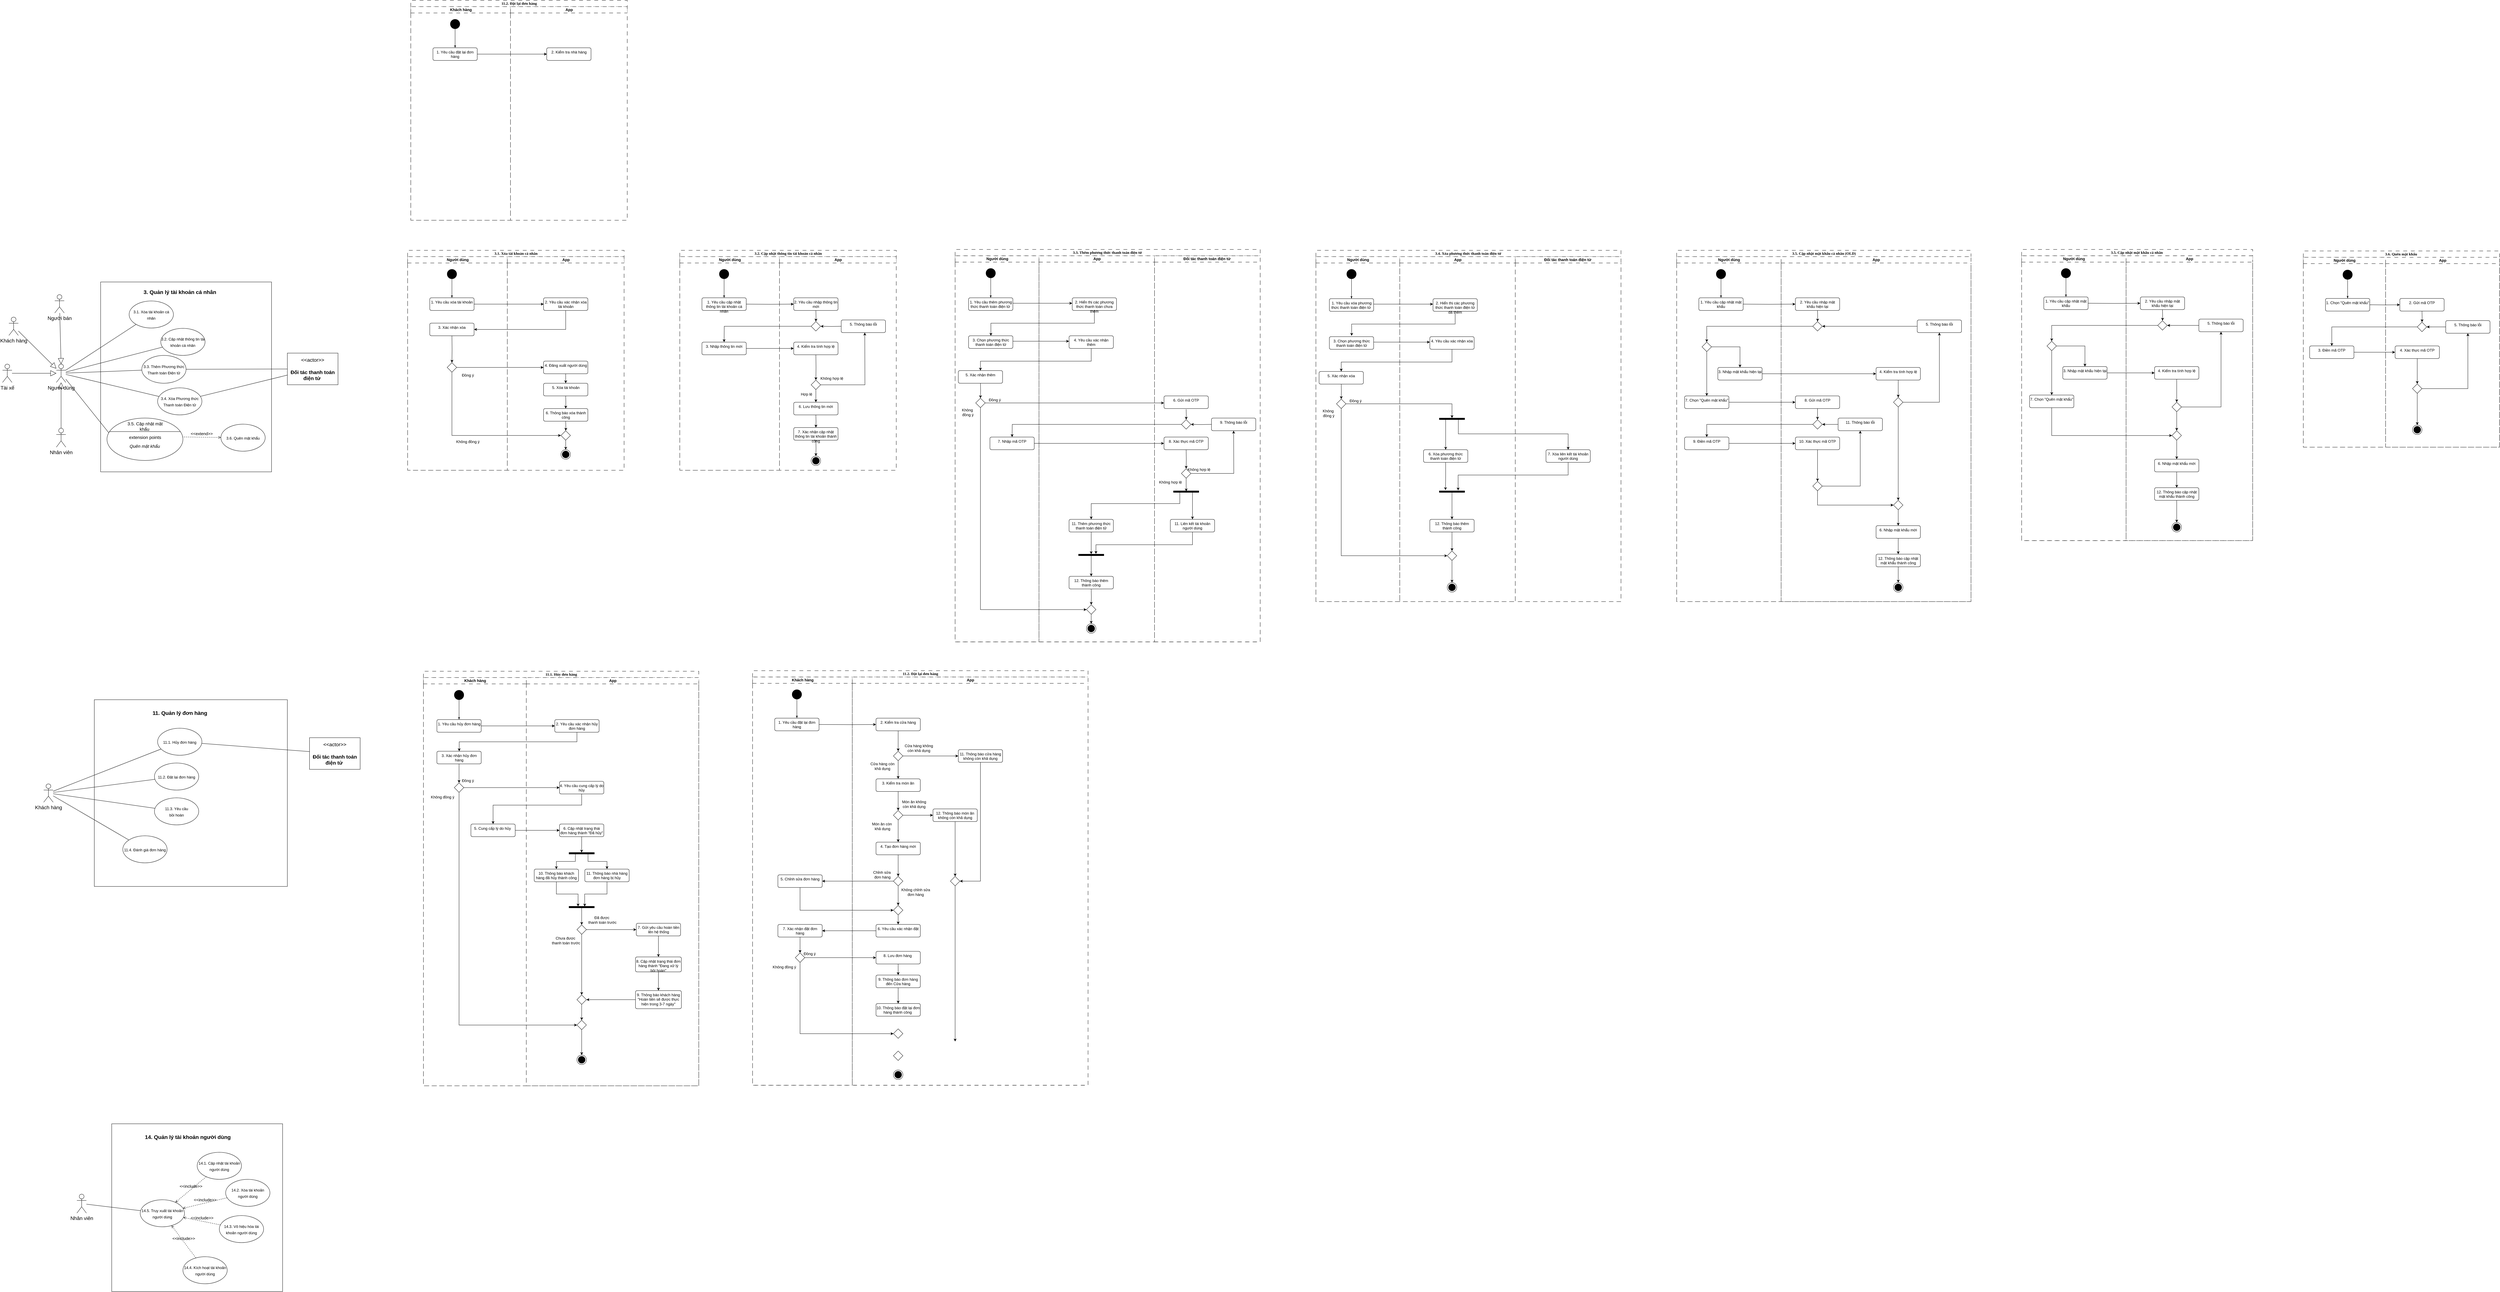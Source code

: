 <mxfile version="27.1.1" pages="2">
  <diagram name="Use Case Phân rã" id="aSyZMbDlXNtMB8vJEveZ">
    <mxGraphModel dx="957" dy="757" grid="1" gridSize="10" guides="1" tooltips="1" connect="1" arrows="1" fold="1" page="0" pageScale="1" pageWidth="850" pageHeight="1100" math="0" shadow="0">
      <root>
        <mxCell id="0" />
        <mxCell id="1" parent="0" />
        <mxCell id="nK88cd1rApq-Lj5Qk9ky-33" value="" style="rounded=0;whiteSpace=wrap;html=1;movable=1;resizable=1;rotatable=1;deletable=1;editable=1;locked=0;connectable=1;" parent="1" vertex="1">
          <mxGeometry x="980" y="1160" width="540" height="600" as="geometry" />
        </mxCell>
        <mxCell id="nK88cd1rApq-Lj5Qk9ky-37" value="Nhân viên" style="shape=umlActor;verticalLabelPosition=bottom;verticalAlign=top;html=1;outlineConnect=0;labelBackgroundColor=none;fontSize=16;" parent="1" vertex="1">
          <mxGeometry x="840" y="1622" width="30" height="60" as="geometry" />
        </mxCell>
        <mxCell id="nK88cd1rApq-Lj5Qk9ky-38" value="Khách hàng" style="shape=umlActor;verticalLabelPosition=bottom;verticalAlign=top;html=1;outlineConnect=0;labelBackgroundColor=none;fontSize=16;" parent="1" vertex="1">
          <mxGeometry x="690" y="1271" width="30" height="58" as="geometry" />
        </mxCell>
        <mxCell id="nK88cd1rApq-Lj5Qk9ky-39" value="Người bán" style="shape=umlActor;verticalLabelPosition=bottom;verticalAlign=top;html=1;outlineConnect=0;labelBackgroundColor=none;fontSize=16;" parent="1" vertex="1">
          <mxGeometry x="835" y="1200" width="30" height="58" as="geometry" />
        </mxCell>
        <mxCell id="nK88cd1rApq-Lj5Qk9ky-40" value="Tài xế" style="shape=umlActor;verticalLabelPosition=bottom;verticalAlign=top;html=1;outlineConnect=0;labelBackgroundColor=none;fontSize=16;" parent="1" vertex="1">
          <mxGeometry x="670" y="1419.5" width="30" height="58" as="geometry" />
        </mxCell>
        <mxCell id="nK88cd1rApq-Lj5Qk9ky-41" value="Người dùng" style="shape=umlActor;verticalLabelPosition=bottom;verticalAlign=top;html=1;outlineConnect=0;labelBackgroundColor=none;fontSize=16;" parent="1" vertex="1">
          <mxGeometry x="840" y="1419.5" width="30" height="58" as="geometry" />
        </mxCell>
        <mxCell id="nK88cd1rApq-Lj5Qk9ky-42" value="" style="endArrow=block;endSize=16;endFill=0;html=1;rounded=0;" parent="1" source="nK88cd1rApq-Lj5Qk9ky-38" target="nK88cd1rApq-Lj5Qk9ky-41" edge="1">
          <mxGeometry width="160" relative="1" as="geometry">
            <mxPoint x="822" y="1390" as="sourcePoint" />
            <mxPoint x="910" y="1455" as="targetPoint" />
          </mxGeometry>
        </mxCell>
        <mxCell id="nK88cd1rApq-Lj5Qk9ky-43" value="" style="endArrow=block;endSize=16;endFill=0;html=1;rounded=0;entryX=0.5;entryY=0;entryDx=0;entryDy=0;entryPerimeter=0;" parent="1" source="nK88cd1rApq-Lj5Qk9ky-39" target="nK88cd1rApq-Lj5Qk9ky-41" edge="1">
          <mxGeometry width="160" relative="1" as="geometry">
            <mxPoint x="720" y="1360.0" as="sourcePoint" />
            <mxPoint x="910" y="1431" as="targetPoint" />
          </mxGeometry>
        </mxCell>
        <mxCell id="nK88cd1rApq-Lj5Qk9ky-44" value="" style="endArrow=block;endSize=16;endFill=0;html=1;rounded=0;" parent="1" source="nK88cd1rApq-Lj5Qk9ky-40" target="nK88cd1rApq-Lj5Qk9ky-41" edge="1">
          <mxGeometry width="160" relative="1" as="geometry">
            <mxPoint x="750" y="1430" as="sourcePoint" />
            <mxPoint x="910" y="1461" as="targetPoint" />
          </mxGeometry>
        </mxCell>
        <mxCell id="nK88cd1rApq-Lj5Qk9ky-45" value="" style="endArrow=block;endSize=16;endFill=0;html=1;rounded=0;exitX=0.5;exitY=0;exitDx=0;exitDy=0;exitPerimeter=0;" parent="1" source="nK88cd1rApq-Lj5Qk9ky-37" target="nK88cd1rApq-Lj5Qk9ky-41" edge="1">
          <mxGeometry width="160" relative="1" as="geometry">
            <mxPoint x="750" y="1653" as="sourcePoint" />
            <mxPoint x="890" y="1551" as="targetPoint" />
          </mxGeometry>
        </mxCell>
        <mxCell id="nK88cd1rApq-Lj5Qk9ky-15" value="3. Quản lý tài khoản cá nhân" style="text;align=center;fontStyle=1;verticalAlign=middle;spacingLeft=3;spacingRight=3;strokeColor=none;rotatable=0;points=[[0,0.5],[1,0.5]];portConstraint=eastwest;html=1;fontSize=17;" parent="1" vertex="1">
          <mxGeometry x="1190" y="1180" width="80" height="26" as="geometry" />
        </mxCell>
        <mxCell id="nK88cd1rApq-Lj5Qk9ky-46" value="&amp;lt;&amp;lt;actor&amp;gt;&amp;gt;&lt;br&gt;&lt;br&gt;&lt;b&gt;Đối tác thanh toán điện tử&amp;nbsp;&lt;/b&gt;" style="html=1;align=center;verticalAlign=middle;dashed=0;whiteSpace=wrap;fontSize=16;" parent="1" vertex="1">
          <mxGeometry x="1570" y="1384.75" width="160" height="100" as="geometry" />
        </mxCell>
        <mxCell id="nDoRPBHoGMJOGQk2dK3n-1" value="&lt;span style=&quot;font-size: 12px;&quot;&gt;3.1. Xóa tài khoản cá nhân&lt;/span&gt;" style="ellipse;whiteSpace=wrap;html=1;labelBackgroundColor=none;fontSize=16;" parent="1" vertex="1">
          <mxGeometry x="1070" y="1220" width="140" height="85.5" as="geometry" />
        </mxCell>
        <mxCell id="nDoRPBHoGMJOGQk2dK3n-2" value="&lt;span style=&quot;font-size: 12px;&quot;&gt;3.3. Thêm&lt;/span&gt;&lt;span style=&quot;font-size: 12px; background-color: transparent; color: light-dark(rgb(0, 0, 0), rgb(255, 255, 255));&quot;&gt;&amp;nbsp;Phương thức Thanh toán Điện tử&lt;/span&gt;" style="ellipse;whiteSpace=wrap;html=1;labelBackgroundColor=none;fontSize=16;" parent="1" vertex="1">
          <mxGeometry x="1110" y="1392" width="140" height="88" as="geometry" />
        </mxCell>
        <mxCell id="ryLFqx8EvpKuFx9JKz-p-1" style="rounded=0;orthogonalLoop=1;jettySize=auto;html=1;endArrow=none;startFill=0;" parent="1" source="nDoRPBHoGMJOGQk2dK3n-2" target="nK88cd1rApq-Lj5Qk9ky-46" edge="1">
          <mxGeometry relative="1" as="geometry">
            <mxPoint x="1350" y="1810" as="sourcePoint" />
            <mxPoint x="1692" y="1958" as="targetPoint" />
          </mxGeometry>
        </mxCell>
        <mxCell id="ryLFqx8EvpKuFx9JKz-p-2" style="rounded=0;orthogonalLoop=1;jettySize=auto;html=1;endArrow=none;startFill=0;" parent="1" source="nK88cd1rApq-Lj5Qk9ky-41" target="nDoRPBHoGMJOGQk2dK3n-2" edge="1">
          <mxGeometry relative="1" as="geometry">
            <mxPoint x="880" y="1460" as="sourcePoint" />
            <mxPoint x="1180" y="1850" as="targetPoint" />
          </mxGeometry>
        </mxCell>
        <mxCell id="ryLFqx8EvpKuFx9JKz-p-4" style="rounded=0;orthogonalLoop=1;jettySize=auto;html=1;endArrow=none;startFill=0;" parent="1" source="nK88cd1rApq-Lj5Qk9ky-41" target="nDoRPBHoGMJOGQk2dK3n-1" edge="1">
          <mxGeometry relative="1" as="geometry">
            <mxPoint x="1000" y="1430" as="sourcePoint" />
            <mxPoint x="1260" y="1441" as="targetPoint" />
          </mxGeometry>
        </mxCell>
        <mxCell id="ryLFqx8EvpKuFx9JKz-p-5" style="rounded=0;orthogonalLoop=1;jettySize=auto;html=1;endArrow=none;startFill=0;entryX=0.033;entryY=0.367;entryDx=0;entryDy=0;entryPerimeter=0;" parent="1" source="nK88cd1rApq-Lj5Qk9ky-41" target="9L1VIUaYL2hIDNZRXsCO-492" edge="1">
          <mxGeometry relative="1" as="geometry">
            <mxPoint x="1060" y="1504" as="sourcePoint" />
            <mxPoint x="1081.383" y="1591.993" as="targetPoint" />
          </mxGeometry>
        </mxCell>
        <mxCell id="ryLFqx8EvpKuFx9JKz-p-6" value="&lt;span style=&quot;font-size: 12px;&quot;&gt;3.2. Cập nhật thông tin tài khoản cá nhân&lt;/span&gt;" style="ellipse;whiteSpace=wrap;html=1;labelBackgroundColor=none;fontSize=16;" parent="1" vertex="1">
          <mxGeometry x="1170" y="1306.5" width="140" height="85.5" as="geometry" />
        </mxCell>
        <mxCell id="ryLFqx8EvpKuFx9JKz-p-7" value="&lt;span style=&quot;font-size: 12px;&quot;&gt;3.4. Xóa&lt;/span&gt;&lt;span style=&quot;font-size: 12px; background-color: transparent; color: light-dark(rgb(0, 0, 0), rgb(255, 255, 255));&quot;&gt;&amp;nbsp;Phương thức Thanh toán Điện tử&lt;/span&gt;" style="ellipse;whiteSpace=wrap;html=1;labelBackgroundColor=none;fontSize=16;" parent="1" vertex="1">
          <mxGeometry x="1160" y="1494.5" width="140" height="85.5" as="geometry" />
        </mxCell>
        <mxCell id="ryLFqx8EvpKuFx9JKz-p-8" style="rounded=0;orthogonalLoop=1;jettySize=auto;html=1;endArrow=none;startFill=0;" parent="1" source="nK88cd1rApq-Lj5Qk9ky-41" target="ryLFqx8EvpKuFx9JKz-p-6" edge="1">
          <mxGeometry relative="1" as="geometry">
            <mxPoint x="1080" y="1585" as="sourcePoint" />
            <mxPoint x="1302" y="1440" as="targetPoint" />
          </mxGeometry>
        </mxCell>
        <mxCell id="ryLFqx8EvpKuFx9JKz-p-9" style="rounded=0;orthogonalLoop=1;jettySize=auto;html=1;endArrow=none;startFill=0;" parent="1" source="nK88cd1rApq-Lj5Qk9ky-41" target="ryLFqx8EvpKuFx9JKz-p-7" edge="1">
          <mxGeometry relative="1" as="geometry">
            <mxPoint x="1160" y="1469" as="sourcePoint" />
            <mxPoint x="1465" y="1390" as="targetPoint" />
          </mxGeometry>
        </mxCell>
        <mxCell id="ryLFqx8EvpKuFx9JKz-p-10" style="rounded=0;orthogonalLoop=1;jettySize=auto;html=1;endArrow=none;startFill=0;" parent="1" source="ryLFqx8EvpKuFx9JKz-p-7" target="nK88cd1rApq-Lj5Qk9ky-46" edge="1">
          <mxGeometry relative="1" as="geometry">
            <mxPoint x="1400" y="1490" as="sourcePoint" />
            <mxPoint x="1720" y="1490" as="targetPoint" />
          </mxGeometry>
        </mxCell>
        <mxCell id="ryLFqx8EvpKuFx9JKz-p-11" value="" style="rounded=0;whiteSpace=wrap;html=1;movable=1;resizable=1;rotatable=1;deletable=1;editable=1;locked=0;connectable=1;" parent="1" vertex="1">
          <mxGeometry x="960" y="2480" width="610" height="590" as="geometry" />
        </mxCell>
        <mxCell id="ryLFqx8EvpKuFx9JKz-p-12" value="Khách hàng" style="shape=umlActor;verticalLabelPosition=bottom;verticalAlign=top;html=1;outlineConnect=0;labelBackgroundColor=none;fontSize=16;" parent="1" vertex="1">
          <mxGeometry x="800" y="2746" width="30" height="58" as="geometry" />
        </mxCell>
        <mxCell id="ryLFqx8EvpKuFx9JKz-p-13" value="&lt;span style=&quot;font-size: 12px;&quot;&gt;11.1. Hủy đơn hàng&lt;/span&gt;" style="ellipse;whiteSpace=wrap;html=1;labelBackgroundColor=none;fontSize=16;" parent="1" vertex="1">
          <mxGeometry x="1160" y="2570" width="140" height="85.5" as="geometry" />
        </mxCell>
        <mxCell id="ryLFqx8EvpKuFx9JKz-p-14" value="11. Quản lý đơn hàng" style="text;align=center;fontStyle=1;verticalAlign=middle;spacingLeft=3;spacingRight=3;strokeColor=none;rotatable=0;points=[[0,0.5],[1,0.5]];portConstraint=eastwest;html=1;fontSize=17;" parent="1" vertex="1">
          <mxGeometry x="1190" y="2510" width="80" height="26" as="geometry" />
        </mxCell>
        <mxCell id="ryLFqx8EvpKuFx9JKz-p-17" value="&lt;span style=&quot;font-size: 12px;&quot;&gt;11.2. Đặt lại đơn hàng&lt;/span&gt;" style="ellipse;whiteSpace=wrap;html=1;labelBackgroundColor=none;fontSize=16;" parent="1" vertex="1">
          <mxGeometry x="1150" y="2680" width="140" height="85.5" as="geometry" />
        </mxCell>
        <mxCell id="ryLFqx8EvpKuFx9JKz-p-19" style="rounded=0;orthogonalLoop=1;jettySize=auto;html=1;endArrow=none;startFill=0;" parent="1" source="ryLFqx8EvpKuFx9JKz-p-12" target="jfnFX1pDhLWxbRhNpuGH-11" edge="1">
          <mxGeometry relative="1" as="geometry">
            <mxPoint x="1034.5" y="2790" as="sourcePoint" />
            <mxPoint x="1240.13" y="2955.556" as="targetPoint" />
          </mxGeometry>
        </mxCell>
        <mxCell id="ryLFqx8EvpKuFx9JKz-p-20" style="rounded=0;orthogonalLoop=1;jettySize=auto;html=1;endArrow=none;startFill=0;" parent="1" source="ryLFqx8EvpKuFx9JKz-p-12" target="ryLFqx8EvpKuFx9JKz-p-17" edge="1">
          <mxGeometry relative="1" as="geometry">
            <mxPoint x="1057" y="2808" as="sourcePoint" />
            <mxPoint x="1200" y="2925" as="targetPoint" />
          </mxGeometry>
        </mxCell>
        <mxCell id="ryLFqx8EvpKuFx9JKz-p-22" style="rounded=0;orthogonalLoop=1;jettySize=auto;html=1;endArrow=none;startFill=0;" parent="1" source="ryLFqx8EvpKuFx9JKz-p-12" target="ryLFqx8EvpKuFx9JKz-p-13" edge="1">
          <mxGeometry relative="1" as="geometry">
            <mxPoint x="1090" y="2775" as="sourcePoint" />
            <mxPoint x="1315" y="2760" as="targetPoint" />
          </mxGeometry>
        </mxCell>
        <mxCell id="ryLFqx8EvpKuFx9JKz-p-26" value="" style="rounded=0;whiteSpace=wrap;html=1;movable=1;resizable=1;rotatable=1;deletable=1;editable=1;locked=0;connectable=1;" parent="1" vertex="1">
          <mxGeometry x="1015" y="3820" width="540" height="530" as="geometry" />
        </mxCell>
        <mxCell id="ryLFqx8EvpKuFx9JKz-p-27" value="14. Quản lý tài khoản người dùng" style="text;align=center;fontStyle=1;verticalAlign=middle;spacingLeft=3;spacingRight=3;strokeColor=none;rotatable=0;points=[[0,0.5],[1,0.5]];portConstraint=eastwest;html=1;fontSize=17;" parent="1" vertex="1">
          <mxGeometry x="1215" y="3850" width="80" height="26" as="geometry" />
        </mxCell>
        <mxCell id="ryLFqx8EvpKuFx9JKz-p-28" value="Nhân viên" style="shape=umlActor;verticalLabelPosition=bottom;verticalAlign=top;html=1;outlineConnect=0;labelBackgroundColor=none;fontSize=16;" parent="1" vertex="1">
          <mxGeometry x="905" y="4042.25" width="30" height="60" as="geometry" />
        </mxCell>
        <mxCell id="ryLFqx8EvpKuFx9JKz-p-30" value="&lt;span style=&quot;font-size: 12px;&quot;&gt;14.1. Cập nhật tài khoản người dùng&lt;/span&gt;" style="ellipse;whiteSpace=wrap;html=1;labelBackgroundColor=none;fontSize=16;" parent="1" vertex="1">
          <mxGeometry x="1285" y="3910" width="140" height="85.5" as="geometry" />
        </mxCell>
        <mxCell id="ryLFqx8EvpKuFx9JKz-p-31" value="&lt;span style=&quot;font-size: 12px;&quot;&gt;14.2. Xóa tài khoản người dùng&lt;/span&gt;" style="ellipse;whiteSpace=wrap;html=1;labelBackgroundColor=none;fontSize=16;" parent="1" vertex="1">
          <mxGeometry x="1375" y="3995.5" width="140" height="85.5" as="geometry" />
        </mxCell>
        <mxCell id="joH6gZ2oFBB2ViDGEuEe-3" style="rounded=0;orthogonalLoop=1;jettySize=auto;html=1;endArrow=none;startFill=0;" parent="1" source="ryLFqx8EvpKuFx9JKz-p-12" target="jfnFX1pDhLWxbRhNpuGH-7" edge="1">
          <mxGeometry relative="1" as="geometry">
            <mxPoint x="1000" y="2857" as="sourcePoint" />
            <mxPoint x="1140.0" y="2775" as="targetPoint" />
          </mxGeometry>
        </mxCell>
        <mxCell id="jfnFX1pDhLWxbRhNpuGH-7" value="&lt;span style=&quot;font-size: 12px;&quot;&gt;11.3. Yêu cầu &lt;br&gt;bồi hoàn&lt;/span&gt;" style="ellipse;whiteSpace=wrap;html=1;labelBackgroundColor=none;fontSize=16;" parent="1" vertex="1">
          <mxGeometry x="1150" y="2790" width="140" height="85.5" as="geometry" />
        </mxCell>
        <mxCell id="jfnFX1pDhLWxbRhNpuGH-11" value="&lt;span style=&quot;font-size: 12px;&quot;&gt;11.4. Đánh giá đơn hàng&lt;/span&gt;" style="ellipse;whiteSpace=wrap;html=1;labelBackgroundColor=none;fontSize=16;" parent="1" vertex="1">
          <mxGeometry x="1050" y="2910" width="140" height="85.5" as="geometry" />
        </mxCell>
        <mxCell id="GJWjyEI48ZKmKf6BF6kN-1" value="&lt;span style=&quot;font-size: 12px;&quot;&gt;14.3&lt;/span&gt;&lt;span style=&quot;font-size: 12px; background-color: transparent; color: light-dark(rgb(0, 0, 0), rgb(255, 255, 255));&quot;&gt;. Vô hiệu hóa tài khoản người dùng&lt;/span&gt;" style="ellipse;whiteSpace=wrap;html=1;labelBackgroundColor=none;fontSize=16;" parent="1" vertex="1">
          <mxGeometry x="1355" y="4110" width="140" height="85.5" as="geometry" />
        </mxCell>
        <mxCell id="vCpJHSm2u7kHEKebqdmD-2" value="&amp;lt;&amp;lt;actor&amp;gt;&amp;gt;&lt;br&gt;&lt;br&gt;&lt;b&gt;Đối tác thanh toán điện tử&amp;nbsp;&lt;/b&gt;" style="html=1;align=center;verticalAlign=middle;dashed=0;whiteSpace=wrap;fontSize=16;" parent="1" vertex="1">
          <mxGeometry x="1640" y="2600" width="160" height="100" as="geometry" />
        </mxCell>
        <mxCell id="vCpJHSm2u7kHEKebqdmD-3" style="rounded=0;orthogonalLoop=1;jettySize=auto;html=1;endArrow=none;startFill=0;" parent="1" source="ryLFqx8EvpKuFx9JKz-p-13" target="vCpJHSm2u7kHEKebqdmD-2" edge="1">
          <mxGeometry relative="1" as="geometry">
            <mxPoint x="1300" y="2631" as="sourcePoint" />
            <mxPoint x="1620" y="2630" as="targetPoint" />
          </mxGeometry>
        </mxCell>
        <mxCell id="9L1VIUaYL2hIDNZRXsCO-1" value="&lt;span style=&quot;font-size: 12px;&quot;&gt;14.5. Truy xuất tài khoản người dùng&lt;/span&gt;" style="ellipse;whiteSpace=wrap;html=1;labelBackgroundColor=none;fontSize=16;" vertex="1" parent="1">
          <mxGeometry x="1105" y="4060" width="140" height="85.5" as="geometry" />
        </mxCell>
        <mxCell id="9L1VIUaYL2hIDNZRXsCO-2" style="rounded=0;orthogonalLoop=1;jettySize=auto;html=1;endArrow=none;startFill=0;" edge="1" parent="1" source="ryLFqx8EvpKuFx9JKz-p-28" target="9L1VIUaYL2hIDNZRXsCO-1">
          <mxGeometry relative="1" as="geometry">
            <mxPoint x="1695" y="4081" as="sourcePoint" />
            <mxPoint x="1990" y="4010" as="targetPoint" />
          </mxGeometry>
        </mxCell>
        <mxCell id="9L1VIUaYL2hIDNZRXsCO-3" value="&lt;span style=&quot;font-size: 12px;&quot;&gt;14.4&lt;/span&gt;&lt;span style=&quot;font-size: 12px; background-color: transparent; color: light-dark(rgb(0, 0, 0), rgb(255, 255, 255));&quot;&gt;. Kích hoạt tài khoản người dùng&lt;/span&gt;" style="ellipse;whiteSpace=wrap;html=1;labelBackgroundColor=none;fontSize=16;" vertex="1" parent="1">
          <mxGeometry x="1240" y="4240" width="140" height="85.5" as="geometry" />
        </mxCell>
        <mxCell id="9L1VIUaYL2hIDNZRXsCO-4" value="&amp;lt;&amp;lt;include&amp;gt;&amp;gt;" style="html=1;verticalAlign=bottom;labelBackgroundColor=none;endArrow=open;endFill=0;dashed=1;rounded=0;fontSize=13;" edge="1" parent="1" source="ryLFqx8EvpKuFx9JKz-p-30" target="9L1VIUaYL2hIDNZRXsCO-1">
          <mxGeometry width="160" relative="1" as="geometry">
            <mxPoint x="1255" y="4060" as="sourcePoint" />
            <mxPoint x="1391" y="4281" as="targetPoint" />
          </mxGeometry>
        </mxCell>
        <mxCell id="9L1VIUaYL2hIDNZRXsCO-6" value="&amp;lt;&amp;lt;include&amp;gt;&amp;gt;" style="html=1;verticalAlign=bottom;labelBackgroundColor=none;endArrow=open;endFill=0;dashed=1;rounded=0;fontSize=13;" edge="1" parent="1" source="ryLFqx8EvpKuFx9JKz-p-31" target="9L1VIUaYL2hIDNZRXsCO-1">
          <mxGeometry width="160" relative="1" as="geometry">
            <mxPoint x="1413" y="4050" as="sourcePoint" />
            <mxPoint x="1315" y="4131" as="targetPoint" />
          </mxGeometry>
        </mxCell>
        <mxCell id="9L1VIUaYL2hIDNZRXsCO-7" value="&amp;lt;&amp;lt;include&amp;gt;&amp;gt;" style="html=1;verticalAlign=bottom;labelBackgroundColor=none;endArrow=open;endFill=0;dashed=1;rounded=0;fontSize=13;" edge="1" parent="1" source="GJWjyEI48ZKmKf6BF6kN-1" target="9L1VIUaYL2hIDNZRXsCO-1">
          <mxGeometry width="160" relative="1" as="geometry">
            <mxPoint x="1385" y="4100" as="sourcePoint" />
            <mxPoint x="1245" y="4133" as="targetPoint" />
          </mxGeometry>
        </mxCell>
        <mxCell id="9L1VIUaYL2hIDNZRXsCO-8" value="&amp;lt;&amp;lt;include&amp;gt;&amp;gt;" style="html=1;verticalAlign=bottom;labelBackgroundColor=none;endArrow=open;endFill=0;dashed=1;rounded=0;fontSize=13;" edge="1" parent="1" source="9L1VIUaYL2hIDNZRXsCO-3" target="9L1VIUaYL2hIDNZRXsCO-1">
          <mxGeometry width="160" relative="1" as="geometry">
            <mxPoint x="1356" y="4183" as="sourcePoint" />
            <mxPoint x="1240" y="4160" as="targetPoint" />
          </mxGeometry>
        </mxCell>
        <mxCell id="9L1VIUaYL2hIDNZRXsCO-34" value="3.1. Xóa tài khoản cá nhân" style="swimlane;html=1;childLayout=stackLayout;startSize=20;rounded=0;shadow=0;comic=0;labelBackgroundColor=none;strokeWidth=1;fontFamily=Verdana;fontSize=12;align=center;dashed=1;dashPattern=12 12;" vertex="1" parent="1">
          <mxGeometry x="1950" y="1060" width="684" height="695" as="geometry" />
        </mxCell>
        <mxCell id="9L1VIUaYL2hIDNZRXsCO-35" style="edgeStyle=orthogonalEdgeStyle;rounded=0;orthogonalLoop=1;jettySize=auto;html=1;" edge="1" parent="9L1VIUaYL2hIDNZRXsCO-34">
          <mxGeometry relative="1" as="geometry">
            <mxPoint x="210" y="169.957" as="sourcePoint" />
            <mxPoint x="430" y="170" as="targetPoint" />
          </mxGeometry>
        </mxCell>
        <mxCell id="9L1VIUaYL2hIDNZRXsCO-71" style="edgeStyle=orthogonalEdgeStyle;rounded=0;orthogonalLoop=1;jettySize=auto;html=1;" edge="1" parent="9L1VIUaYL2hIDNZRXsCO-34" target="9L1VIUaYL2hIDNZRXsCO-309">
          <mxGeometry relative="1" as="geometry">
            <mxPoint x="499.5" y="190.0" as="sourcePoint" />
            <mxPoint x="210" y="250.0" as="targetPoint" />
            <Array as="points">
              <mxPoint x="500" y="250" />
            </Array>
          </mxGeometry>
        </mxCell>
        <mxCell id="9L1VIUaYL2hIDNZRXsCO-77" style="edgeStyle=orthogonalEdgeStyle;rounded=0;orthogonalLoop=1;jettySize=auto;html=1;" edge="1" parent="9L1VIUaYL2hIDNZRXsCO-34" source="9L1VIUaYL2hIDNZRXsCO-74">
          <mxGeometry relative="1" as="geometry">
            <mxPoint x="429.5" y="370.0" as="targetPoint" />
          </mxGeometry>
        </mxCell>
        <mxCell id="9L1VIUaYL2hIDNZRXsCO-37" value="Người dùng" style="swimlane;html=1;startSize=20;dashed=1;dashPattern=12 12;" vertex="1" parent="9L1VIUaYL2hIDNZRXsCO-34">
          <mxGeometry y="20" width="315" height="675" as="geometry" />
        </mxCell>
        <mxCell id="9L1VIUaYL2hIDNZRXsCO-39" style="edgeStyle=orthogonalEdgeStyle;rounded=0;html=1;labelBackgroundColor=none;startArrow=none;startFill=0;startSize=5;endArrow=classicThin;endFill=1;endSize=5;jettySize=auto;orthogonalLoop=1;strokeWidth=1;fontFamily=Verdana;fontSize=12;exitX=0.5;exitY=1;exitDx=0;exitDy=0;" edge="1" parent="9L1VIUaYL2hIDNZRXsCO-37" source="9L1VIUaYL2hIDNZRXsCO-40">
          <mxGeometry relative="1" as="geometry">
            <mxPoint x="140" y="70" as="sourcePoint" />
            <mxPoint x="140" y="130.0" as="targetPoint" />
          </mxGeometry>
        </mxCell>
        <mxCell id="9L1VIUaYL2hIDNZRXsCO-40" value="" style="ellipse;fillColor=strokeColor;html=1;" vertex="1" parent="9L1VIUaYL2hIDNZRXsCO-37">
          <mxGeometry x="125" y="40" width="30" height="30" as="geometry" />
        </mxCell>
        <mxCell id="9L1VIUaYL2hIDNZRXsCO-76" style="edgeStyle=orthogonalEdgeStyle;rounded=0;orthogonalLoop=1;jettySize=auto;html=1;" edge="1" parent="9L1VIUaYL2hIDNZRXsCO-37" target="9L1VIUaYL2hIDNZRXsCO-74">
          <mxGeometry relative="1" as="geometry">
            <mxPoint x="140" y="250.0" as="sourcePoint" />
          </mxGeometry>
        </mxCell>
        <mxCell id="9L1VIUaYL2hIDNZRXsCO-74" value="" style="rhombus;" vertex="1" parent="9L1VIUaYL2hIDNZRXsCO-37">
          <mxGeometry x="125" y="335" width="30" height="30" as="geometry" />
        </mxCell>
        <mxCell id="9L1VIUaYL2hIDNZRXsCO-85" value="Đồng ý" style="text;html=1;align=center;verticalAlign=middle;resizable=0;points=[];autosize=1;strokeColor=none;fillColor=none;" vertex="1" parent="9L1VIUaYL2hIDNZRXsCO-37">
          <mxGeometry x="160" y="360" width="60" height="30" as="geometry" />
        </mxCell>
        <mxCell id="9L1VIUaYL2hIDNZRXsCO-86" value="Không đồng ý" style="text;html=1;align=center;verticalAlign=middle;resizable=0;points=[];autosize=1;strokeColor=none;fillColor=none;" vertex="1" parent="9L1VIUaYL2hIDNZRXsCO-37">
          <mxGeometry x="140" y="570" width="100" height="30" as="geometry" />
        </mxCell>
        <mxCell id="9L1VIUaYL2hIDNZRXsCO-306" value="1. Yêu cầu xóa tài khoản" style="rounded=1;whiteSpace=wrap;html=1;shadow=0;comic=0;labelBackgroundColor=none;strokeWidth=1;fontFamily=Helvetica;fontSize=12;align=center;arcSize=10;dashed=0;strokeColor=default;verticalAlign=top;absoluteArcSize=1;fontColor=default;fillColor=default;" vertex="1" parent="9L1VIUaYL2hIDNZRXsCO-37">
          <mxGeometry x="70" y="130" width="140" height="40" as="geometry" />
        </mxCell>
        <mxCell id="9L1VIUaYL2hIDNZRXsCO-309" value="3. Xác nhận xóa" style="rounded=1;whiteSpace=wrap;html=1;shadow=0;comic=0;labelBackgroundColor=none;strokeWidth=1;fontFamily=Helvetica;fontSize=12;align=center;arcSize=10;dashed=0;strokeColor=default;verticalAlign=top;absoluteArcSize=1;fontColor=default;fillColor=default;" vertex="1" parent="9L1VIUaYL2hIDNZRXsCO-37">
          <mxGeometry x="70" y="210" width="140" height="40" as="geometry" />
        </mxCell>
        <mxCell id="9L1VIUaYL2hIDNZRXsCO-44" value="App" style="swimlane;html=1;startSize=20;dashed=1;dashPattern=12 12;" vertex="1" parent="9L1VIUaYL2hIDNZRXsCO-34">
          <mxGeometry x="315" y="20" width="369" height="675" as="geometry" />
        </mxCell>
        <mxCell id="9L1VIUaYL2hIDNZRXsCO-46" value="" style="ellipse;html=1;shape=endState;fillColor=strokeColor;" vertex="1" parent="9L1VIUaYL2hIDNZRXsCO-44">
          <mxGeometry x="169.5" y="610" width="30" height="30" as="geometry" />
        </mxCell>
        <mxCell id="9L1VIUaYL2hIDNZRXsCO-109" style="edgeStyle=orthogonalEdgeStyle;rounded=0;orthogonalLoop=1;jettySize=auto;html=1;" edge="1" parent="9L1VIUaYL2hIDNZRXsCO-44">
          <mxGeometry relative="1" as="geometry">
            <mxPoint x="184.5" y="370.0" as="sourcePoint" />
            <mxPoint x="184.5" y="400.0" as="targetPoint" />
          </mxGeometry>
        </mxCell>
        <mxCell id="9L1VIUaYL2hIDNZRXsCO-79" style="edgeStyle=orthogonalEdgeStyle;rounded=0;orthogonalLoop=1;jettySize=auto;html=1;" edge="1" parent="9L1VIUaYL2hIDNZRXsCO-44" source="9L1VIUaYL2hIDNZRXsCO-78" target="9L1VIUaYL2hIDNZRXsCO-46">
          <mxGeometry relative="1" as="geometry" />
        </mxCell>
        <mxCell id="9L1VIUaYL2hIDNZRXsCO-78" value="" style="rhombus;" vertex="1" parent="9L1VIUaYL2hIDNZRXsCO-44">
          <mxGeometry x="169.5" y="550" width="30" height="30" as="geometry" />
        </mxCell>
        <mxCell id="9L1VIUaYL2hIDNZRXsCO-135" style="edgeStyle=orthogonalEdgeStyle;rounded=0;orthogonalLoop=1;jettySize=auto;html=1;" edge="1" parent="9L1VIUaYL2hIDNZRXsCO-44">
          <mxGeometry relative="1" as="geometry">
            <mxPoint x="184.5" y="440" as="sourcePoint" />
            <mxPoint x="184.5" y="480" as="targetPoint" />
          </mxGeometry>
        </mxCell>
        <mxCell id="9L1VIUaYL2hIDNZRXsCO-137" style="edgeStyle=orthogonalEdgeStyle;rounded=0;orthogonalLoop=1;jettySize=auto;html=1;" edge="1" parent="9L1VIUaYL2hIDNZRXsCO-44" target="9L1VIUaYL2hIDNZRXsCO-78">
          <mxGeometry relative="1" as="geometry">
            <mxPoint x="184.5" y="520" as="sourcePoint" />
          </mxGeometry>
        </mxCell>
        <mxCell id="9L1VIUaYL2hIDNZRXsCO-308" value="2. Yêu cầu xác nhận xóa tài khoản" style="rounded=1;whiteSpace=wrap;html=1;shadow=0;comic=0;labelBackgroundColor=none;strokeWidth=1;fontFamily=Helvetica;fontSize=12;align=center;arcSize=10;dashed=0;strokeColor=default;verticalAlign=top;absoluteArcSize=1;fontColor=default;fillColor=default;" vertex="1" parent="9L1VIUaYL2hIDNZRXsCO-44">
          <mxGeometry x="114.5" y="130" width="140" height="40" as="geometry" />
        </mxCell>
        <mxCell id="9L1VIUaYL2hIDNZRXsCO-310" value="4. Đăng xuất người dùng" style="rounded=1;whiteSpace=wrap;html=1;shadow=0;comic=0;labelBackgroundColor=none;strokeWidth=1;fontFamily=Helvetica;fontSize=12;align=center;arcSize=10;dashed=0;strokeColor=default;verticalAlign=top;absoluteArcSize=1;fontColor=default;fillColor=default;" vertex="1" parent="9L1VIUaYL2hIDNZRXsCO-44">
          <mxGeometry x="114.5" y="330" width="140" height="40" as="geometry" />
        </mxCell>
        <mxCell id="9L1VIUaYL2hIDNZRXsCO-311" value="5. Xóa tài khoản" style="rounded=1;whiteSpace=wrap;html=1;shadow=0;comic=0;labelBackgroundColor=none;strokeWidth=1;fontFamily=Helvetica;fontSize=12;align=center;arcSize=10;dashed=0;strokeColor=default;verticalAlign=top;absoluteArcSize=1;fontColor=default;fillColor=default;" vertex="1" parent="9L1VIUaYL2hIDNZRXsCO-44">
          <mxGeometry x="114.5" y="400" width="140" height="40" as="geometry" />
        </mxCell>
        <mxCell id="9L1VIUaYL2hIDNZRXsCO-312" value="6. Thông báo xóa thành công" style="rounded=1;whiteSpace=wrap;html=1;shadow=0;comic=0;labelBackgroundColor=none;strokeWidth=1;fontFamily=Helvetica;fontSize=12;align=center;arcSize=10;dashed=0;strokeColor=default;verticalAlign=top;absoluteArcSize=1;fontColor=default;fillColor=default;" vertex="1" parent="9L1VIUaYL2hIDNZRXsCO-44">
          <mxGeometry x="114.5" y="480" width="140" height="40" as="geometry" />
        </mxCell>
        <mxCell id="9L1VIUaYL2hIDNZRXsCO-81" style="edgeStyle=orthogonalEdgeStyle;rounded=0;orthogonalLoop=1;jettySize=auto;html=1;" edge="1" parent="9L1VIUaYL2hIDNZRXsCO-34" source="9L1VIUaYL2hIDNZRXsCO-74" target="9L1VIUaYL2hIDNZRXsCO-78">
          <mxGeometry relative="1" as="geometry">
            <Array as="points">
              <mxPoint x="140" y="585" />
            </Array>
          </mxGeometry>
        </mxCell>
        <mxCell id="9L1VIUaYL2hIDNZRXsCO-87" value="3.2. Cập nhật thông tin tài khoản cá nhân" style="swimlane;html=1;childLayout=stackLayout;startSize=20;rounded=0;shadow=0;comic=0;labelBackgroundColor=none;strokeWidth=1;fontFamily=Verdana;fontSize=12;align=center;dashed=1;dashPattern=12 12;" vertex="1" parent="1">
          <mxGeometry x="2810" y="1060" width="684" height="695" as="geometry" />
        </mxCell>
        <mxCell id="9L1VIUaYL2hIDNZRXsCO-88" style="edgeStyle=orthogonalEdgeStyle;rounded=0;orthogonalLoop=1;jettySize=auto;html=1;" edge="1" parent="9L1VIUaYL2hIDNZRXsCO-87" target="9L1VIUaYL2hIDNZRXsCO-314">
          <mxGeometry relative="1" as="geometry">
            <mxPoint x="430" y="170" as="targetPoint" />
            <mxPoint x="210" y="170.0" as="sourcePoint" />
          </mxGeometry>
        </mxCell>
        <mxCell id="9L1VIUaYL2hIDNZRXsCO-89" value="Người dùng" style="swimlane;html=1;startSize=20;dashed=1;dashPattern=12 12;" vertex="1" parent="9L1VIUaYL2hIDNZRXsCO-87">
          <mxGeometry y="20" width="315" height="675" as="geometry" />
        </mxCell>
        <mxCell id="9L1VIUaYL2hIDNZRXsCO-91" style="edgeStyle=orthogonalEdgeStyle;rounded=0;html=1;labelBackgroundColor=none;startArrow=none;startFill=0;startSize=5;endArrow=classicThin;endFill=1;endSize=5;jettySize=auto;orthogonalLoop=1;strokeWidth=1;fontFamily=Verdana;fontSize=12;exitX=0.5;exitY=1;exitDx=0;exitDy=0;" edge="1" parent="9L1VIUaYL2hIDNZRXsCO-89" source="9L1VIUaYL2hIDNZRXsCO-92">
          <mxGeometry relative="1" as="geometry">
            <mxPoint x="140" y="70" as="sourcePoint" />
            <mxPoint x="140" y="130.0" as="targetPoint" />
          </mxGeometry>
        </mxCell>
        <mxCell id="9L1VIUaYL2hIDNZRXsCO-92" value="" style="ellipse;fillColor=strokeColor;html=1;" vertex="1" parent="9L1VIUaYL2hIDNZRXsCO-89">
          <mxGeometry x="125" y="40" width="30" height="30" as="geometry" />
        </mxCell>
        <mxCell id="9L1VIUaYL2hIDNZRXsCO-313" value="1. Yêu cầu cập nhật thông tin tài khoản cá nhân" style="rounded=1;whiteSpace=wrap;html=1;shadow=0;comic=0;labelBackgroundColor=none;strokeWidth=1;fontFamily=Helvetica;fontSize=12;align=center;arcSize=10;dashed=0;strokeColor=default;verticalAlign=top;absoluteArcSize=1;fontColor=default;fillColor=default;" vertex="1" parent="9L1VIUaYL2hIDNZRXsCO-89">
          <mxGeometry x="70" y="130" width="140" height="40" as="geometry" />
        </mxCell>
        <mxCell id="9L1VIUaYL2hIDNZRXsCO-316" value="3. Nhập thông tin mới" style="rounded=1;whiteSpace=wrap;html=1;shadow=0;comic=0;labelBackgroundColor=none;strokeWidth=1;fontFamily=Helvetica;fontSize=12;align=center;arcSize=10;dashed=0;strokeColor=default;verticalAlign=top;absoluteArcSize=1;fontColor=default;fillColor=default;" vertex="1" parent="9L1VIUaYL2hIDNZRXsCO-89">
          <mxGeometry x="70" y="270" width="140" height="40" as="geometry" />
        </mxCell>
        <mxCell id="9L1VIUaYL2hIDNZRXsCO-117" style="edgeStyle=orthogonalEdgeStyle;rounded=0;orthogonalLoop=1;jettySize=auto;html=1;" edge="1" parent="9L1VIUaYL2hIDNZRXsCO-87" source="9L1VIUaYL2hIDNZRXsCO-115">
          <mxGeometry relative="1" as="geometry">
            <mxPoint x="140" y="290.0" as="targetPoint" />
          </mxGeometry>
        </mxCell>
        <mxCell id="9L1VIUaYL2hIDNZRXsCO-119" style="edgeStyle=orthogonalEdgeStyle;rounded=0;orthogonalLoop=1;jettySize=auto;html=1;" edge="1" parent="9L1VIUaYL2hIDNZRXsCO-87">
          <mxGeometry relative="1" as="geometry">
            <mxPoint x="210" y="310.0" as="sourcePoint" />
            <mxPoint x="360" y="310.0" as="targetPoint" />
          </mxGeometry>
        </mxCell>
        <mxCell id="9L1VIUaYL2hIDNZRXsCO-100" value="App" style="swimlane;html=1;startSize=20;dashed=1;dashPattern=12 12;" vertex="1" parent="9L1VIUaYL2hIDNZRXsCO-87">
          <mxGeometry x="315" y="20" width="369" height="675" as="geometry" />
        </mxCell>
        <mxCell id="9L1VIUaYL2hIDNZRXsCO-101" value="" style="ellipse;html=1;shape=endState;fillColor=strokeColor;" vertex="1" parent="9L1VIUaYL2hIDNZRXsCO-100">
          <mxGeometry x="100" y="630" width="30" height="30" as="geometry" />
        </mxCell>
        <mxCell id="9L1VIUaYL2hIDNZRXsCO-116" style="edgeStyle=orthogonalEdgeStyle;rounded=0;orthogonalLoop=1;jettySize=auto;html=1;" edge="1" parent="9L1VIUaYL2hIDNZRXsCO-100" target="9L1VIUaYL2hIDNZRXsCO-115">
          <mxGeometry relative="1" as="geometry">
            <mxPoint x="115" y="170.0" as="sourcePoint" />
          </mxGeometry>
        </mxCell>
        <mxCell id="9L1VIUaYL2hIDNZRXsCO-121" style="edgeStyle=orthogonalEdgeStyle;rounded=0;orthogonalLoop=1;jettySize=auto;html=1;" edge="1" parent="9L1VIUaYL2hIDNZRXsCO-100" target="9L1VIUaYL2hIDNZRXsCO-112">
          <mxGeometry relative="1" as="geometry">
            <mxPoint x="115" y="310.0" as="sourcePoint" />
          </mxGeometry>
        </mxCell>
        <mxCell id="9L1VIUaYL2hIDNZRXsCO-138" style="edgeStyle=orthogonalEdgeStyle;rounded=0;orthogonalLoop=1;jettySize=auto;html=1;" edge="1" parent="9L1VIUaYL2hIDNZRXsCO-100" source="9L1VIUaYL2hIDNZRXsCO-112">
          <mxGeometry relative="1" as="geometry">
            <mxPoint x="269.5" y="240.0" as="targetPoint" />
          </mxGeometry>
        </mxCell>
        <mxCell id="9L1VIUaYL2hIDNZRXsCO-141" style="edgeStyle=orthogonalEdgeStyle;rounded=0;orthogonalLoop=1;jettySize=auto;html=1;" edge="1" parent="9L1VIUaYL2hIDNZRXsCO-100" source="9L1VIUaYL2hIDNZRXsCO-112">
          <mxGeometry relative="1" as="geometry">
            <mxPoint x="115" y="460" as="targetPoint" />
          </mxGeometry>
        </mxCell>
        <mxCell id="9L1VIUaYL2hIDNZRXsCO-112" value="" style="rhombus;" vertex="1" parent="9L1VIUaYL2hIDNZRXsCO-100">
          <mxGeometry x="100" y="390" width="30" height="30" as="geometry" />
        </mxCell>
        <mxCell id="9L1VIUaYL2hIDNZRXsCO-118" style="edgeStyle=orthogonalEdgeStyle;rounded=0;orthogonalLoop=1;jettySize=auto;html=1;" edge="1" parent="9L1VIUaYL2hIDNZRXsCO-100" target="9L1VIUaYL2hIDNZRXsCO-115">
          <mxGeometry relative="1" as="geometry">
            <mxPoint x="199.5" y="220.0" as="sourcePoint" />
          </mxGeometry>
        </mxCell>
        <mxCell id="9L1VIUaYL2hIDNZRXsCO-115" value="" style="rhombus;" vertex="1" parent="9L1VIUaYL2hIDNZRXsCO-100">
          <mxGeometry x="100" y="205" width="30" height="30" as="geometry" />
        </mxCell>
        <mxCell id="9L1VIUaYL2hIDNZRXsCO-142" style="edgeStyle=orthogonalEdgeStyle;rounded=0;orthogonalLoop=1;jettySize=auto;html=1;" edge="1" parent="9L1VIUaYL2hIDNZRXsCO-100">
          <mxGeometry relative="1" as="geometry">
            <mxPoint x="115" y="500" as="sourcePoint" />
            <mxPoint x="115" y="540" as="targetPoint" />
          </mxGeometry>
        </mxCell>
        <mxCell id="9L1VIUaYL2hIDNZRXsCO-143" style="edgeStyle=orthogonalEdgeStyle;rounded=0;orthogonalLoop=1;jettySize=auto;html=1;" edge="1" parent="9L1VIUaYL2hIDNZRXsCO-100" target="9L1VIUaYL2hIDNZRXsCO-101">
          <mxGeometry relative="1" as="geometry">
            <mxPoint x="115" y="580" as="sourcePoint" />
          </mxGeometry>
        </mxCell>
        <mxCell id="9L1VIUaYL2hIDNZRXsCO-144" value="Không hợp lệ" style="text;html=1;align=center;verticalAlign=middle;resizable=0;points=[];autosize=1;strokeColor=none;fillColor=none;" vertex="1" parent="9L1VIUaYL2hIDNZRXsCO-100">
          <mxGeometry x="115" y="370" width="100" height="30" as="geometry" />
        </mxCell>
        <mxCell id="9L1VIUaYL2hIDNZRXsCO-145" value="Hợp lệ" style="text;html=1;align=center;verticalAlign=middle;resizable=0;points=[];autosize=1;strokeColor=none;fillColor=none;" vertex="1" parent="9L1VIUaYL2hIDNZRXsCO-100">
          <mxGeometry x="55" y="420" width="60" height="30" as="geometry" />
        </mxCell>
        <mxCell id="9L1VIUaYL2hIDNZRXsCO-314" value="2. Yêu cầu nhập thông tin mới" style="rounded=1;whiteSpace=wrap;html=1;shadow=0;comic=0;labelBackgroundColor=none;strokeWidth=1;fontFamily=Helvetica;fontSize=12;align=center;arcSize=10;dashed=0;strokeColor=default;verticalAlign=top;absoluteArcSize=1;fontColor=default;fillColor=default;" vertex="1" parent="9L1VIUaYL2hIDNZRXsCO-100">
          <mxGeometry x="45" y="130" width="140" height="40" as="geometry" />
        </mxCell>
        <mxCell id="9L1VIUaYL2hIDNZRXsCO-315" value="5. Thông báo lỗi" style="rounded=1;whiteSpace=wrap;html=1;shadow=0;comic=0;labelBackgroundColor=none;strokeWidth=1;fontFamily=Helvetica;fontSize=12;align=center;arcSize=10;dashed=0;strokeColor=default;verticalAlign=top;absoluteArcSize=1;fontColor=default;fillColor=default;" vertex="1" parent="9L1VIUaYL2hIDNZRXsCO-100">
          <mxGeometry x="195" y="200" width="140" height="40" as="geometry" />
        </mxCell>
        <mxCell id="9L1VIUaYL2hIDNZRXsCO-317" value="4. Kiểm tra tính hợp lệ" style="rounded=1;whiteSpace=wrap;html=1;shadow=0;comic=0;labelBackgroundColor=none;strokeWidth=1;fontFamily=Helvetica;fontSize=12;align=center;arcSize=10;dashed=0;strokeColor=default;verticalAlign=top;absoluteArcSize=1;fontColor=default;fillColor=default;" vertex="1" parent="9L1VIUaYL2hIDNZRXsCO-100">
          <mxGeometry x="45" y="270" width="140" height="40" as="geometry" />
        </mxCell>
        <mxCell id="9L1VIUaYL2hIDNZRXsCO-318" value="6. Lưu thông tin mới" style="rounded=1;whiteSpace=wrap;html=1;shadow=0;comic=0;labelBackgroundColor=none;strokeWidth=1;fontFamily=Helvetica;fontSize=12;align=center;arcSize=10;dashed=0;strokeColor=default;verticalAlign=top;absoluteArcSize=1;fontColor=default;fillColor=default;" vertex="1" parent="9L1VIUaYL2hIDNZRXsCO-100">
          <mxGeometry x="45" y="460" width="140" height="40" as="geometry" />
        </mxCell>
        <mxCell id="9L1VIUaYL2hIDNZRXsCO-319" value="7. Xác nhận cập nhật thông tin tài khoản thành công" style="rounded=1;whiteSpace=wrap;html=1;shadow=0;comic=0;labelBackgroundColor=none;strokeWidth=1;fontFamily=Helvetica;fontSize=12;align=center;arcSize=10;dashed=0;strokeColor=default;verticalAlign=top;absoluteArcSize=1;fontColor=default;fillColor=default;" vertex="1" parent="9L1VIUaYL2hIDNZRXsCO-100">
          <mxGeometry x="45" y="540" width="140" height="40" as="geometry" />
        </mxCell>
        <mxCell id="9L1VIUaYL2hIDNZRXsCO-191" value="3.3. Thêm phương thức thanh toán điện tử&amp;nbsp;" style="swimlane;html=1;childLayout=stackLayout;startSize=20;rounded=0;shadow=0;comic=0;labelBackgroundColor=none;strokeWidth=1;fontFamily=Verdana;fontSize=12;align=center;dashed=1;dashPattern=12 12;" vertex="1" parent="1">
          <mxGeometry x="3680" y="1057.25" width="964" height="1240" as="geometry" />
        </mxCell>
        <mxCell id="9L1VIUaYL2hIDNZRXsCO-192" style="edgeStyle=orthogonalEdgeStyle;rounded=0;orthogonalLoop=1;jettySize=auto;html=1;" edge="1" parent="9L1VIUaYL2hIDNZRXsCO-191">
          <mxGeometry relative="1" as="geometry">
            <mxPoint x="370" y="170.036" as="targetPoint" />
            <mxPoint x="182.5" y="170" as="sourcePoint" />
          </mxGeometry>
        </mxCell>
        <mxCell id="9L1VIUaYL2hIDNZRXsCO-193" value="Người dùng" style="swimlane;html=1;startSize=20;dashed=1;dashPattern=12 12;" vertex="1" parent="9L1VIUaYL2hIDNZRXsCO-191">
          <mxGeometry y="20" width="265" height="1220" as="geometry" />
        </mxCell>
        <mxCell id="9L1VIUaYL2hIDNZRXsCO-195" style="edgeStyle=orthogonalEdgeStyle;rounded=0;html=1;labelBackgroundColor=none;startArrow=none;startFill=0;startSize=5;endArrow=classicThin;endFill=1;endSize=5;jettySize=auto;orthogonalLoop=1;strokeWidth=1;fontFamily=Verdana;fontSize=12;exitX=0.5;exitY=1;exitDx=0;exitDy=0;" edge="1" parent="9L1VIUaYL2hIDNZRXsCO-193" source="9L1VIUaYL2hIDNZRXsCO-196" target="9L1VIUaYL2hIDNZRXsCO-320">
          <mxGeometry relative="1" as="geometry">
            <mxPoint x="140" y="70" as="sourcePoint" />
            <mxPoint x="112.5" y="130" as="targetPoint" />
          </mxGeometry>
        </mxCell>
        <mxCell id="9L1VIUaYL2hIDNZRXsCO-196" value="" style="ellipse;fillColor=strokeColor;html=1;" vertex="1" parent="9L1VIUaYL2hIDNZRXsCO-193">
          <mxGeometry x="97.5" y="40" width="30" height="30" as="geometry" />
        </mxCell>
        <mxCell id="9L1VIUaYL2hIDNZRXsCO-225" style="edgeStyle=orthogonalEdgeStyle;rounded=0;orthogonalLoop=1;jettySize=auto;html=1;" edge="1" parent="9L1VIUaYL2hIDNZRXsCO-193" target="9L1VIUaYL2hIDNZRXsCO-221">
          <mxGeometry relative="1" as="geometry">
            <mxPoint x="80" y="400" as="sourcePoint" />
          </mxGeometry>
        </mxCell>
        <mxCell id="9L1VIUaYL2hIDNZRXsCO-221" value="" style="rhombus;" vertex="1" parent="9L1VIUaYL2hIDNZRXsCO-193">
          <mxGeometry x="65" y="450" width="30" height="30" as="geometry" />
        </mxCell>
        <mxCell id="9L1VIUaYL2hIDNZRXsCO-266" value="Đồng ý" style="text;html=1;align=center;verticalAlign=middle;resizable=0;points=[];autosize=1;strokeColor=none;fillColor=none;" vertex="1" parent="9L1VIUaYL2hIDNZRXsCO-193">
          <mxGeometry x="95" y="440.75" width="60" height="30" as="geometry" />
        </mxCell>
        <mxCell id="9L1VIUaYL2hIDNZRXsCO-267" value="Không&amp;nbsp;&lt;div&gt;đồng ý&lt;/div&gt;" style="text;html=1;align=center;verticalAlign=middle;resizable=0;points=[];autosize=1;strokeColor=none;fillColor=none;" vertex="1" parent="9L1VIUaYL2hIDNZRXsCO-193">
          <mxGeometry x="10" y="475" width="60" height="40" as="geometry" />
        </mxCell>
        <mxCell id="9L1VIUaYL2hIDNZRXsCO-320" value="1. Yêu cầu thêm phương thức thanh toán điện tử&amp;nbsp;" style="rounded=1;whiteSpace=wrap;html=1;shadow=0;comic=0;labelBackgroundColor=none;strokeWidth=1;fontFamily=Helvetica;fontSize=12;align=center;arcSize=10;dashed=0;strokeColor=default;verticalAlign=top;absoluteArcSize=1;fontColor=default;fillColor=default;" vertex="1" parent="9L1VIUaYL2hIDNZRXsCO-193">
          <mxGeometry x="42.5" y="132.75" width="140" height="40" as="geometry" />
        </mxCell>
        <mxCell id="9L1VIUaYL2hIDNZRXsCO-322" value="3. Chọn phương thức thanh toán điện tử" style="rounded=1;whiteSpace=wrap;html=1;shadow=0;comic=0;labelBackgroundColor=none;strokeWidth=1;fontFamily=Helvetica;fontSize=12;align=center;arcSize=10;dashed=0;strokeColor=default;verticalAlign=top;absoluteArcSize=1;fontColor=default;fillColor=default;" vertex="1" parent="9L1VIUaYL2hIDNZRXsCO-193">
          <mxGeometry x="42.5" y="252.75" width="140" height="40" as="geometry" />
        </mxCell>
        <mxCell id="9L1VIUaYL2hIDNZRXsCO-324" value="5. Xác nhận thêm" style="rounded=1;whiteSpace=wrap;html=1;shadow=0;comic=0;labelBackgroundColor=none;strokeWidth=1;fontFamily=Helvetica;fontSize=12;align=center;arcSize=10;dashed=0;strokeColor=default;verticalAlign=top;absoluteArcSize=1;fontColor=default;fillColor=default;" vertex="1" parent="9L1VIUaYL2hIDNZRXsCO-193">
          <mxGeometry x="10" y="362.75" width="140" height="40" as="geometry" />
        </mxCell>
        <mxCell id="9L1VIUaYL2hIDNZRXsCO-329" value="7. Nhập mã OTP" style="rounded=1;whiteSpace=wrap;html=1;shadow=0;comic=0;labelBackgroundColor=none;strokeWidth=1;fontFamily=Helvetica;fontSize=12;align=center;arcSize=10;dashed=0;strokeColor=default;verticalAlign=top;absoluteArcSize=1;fontColor=default;fillColor=default;" vertex="1" parent="9L1VIUaYL2hIDNZRXsCO-193">
          <mxGeometry x="110" y="572.75" width="140" height="40" as="geometry" />
        </mxCell>
        <mxCell id="9L1VIUaYL2hIDNZRXsCO-220" style="edgeStyle=orthogonalEdgeStyle;rounded=0;orthogonalLoop=1;jettySize=auto;html=1;" edge="1" parent="9L1VIUaYL2hIDNZRXsCO-191">
          <mxGeometry relative="1" as="geometry">
            <mxPoint x="182.5" y="290" as="sourcePoint" />
            <mxPoint x="360" y="290.036" as="targetPoint" />
          </mxGeometry>
        </mxCell>
        <mxCell id="9L1VIUaYL2hIDNZRXsCO-227" style="edgeStyle=orthogonalEdgeStyle;rounded=0;orthogonalLoop=1;jettySize=auto;html=1;" edge="1" parent="9L1VIUaYL2hIDNZRXsCO-191" source="9L1VIUaYL2hIDNZRXsCO-221">
          <mxGeometry relative="1" as="geometry">
            <mxPoint x="660" y="485" as="targetPoint" />
          </mxGeometry>
        </mxCell>
        <mxCell id="9L1VIUaYL2hIDNZRXsCO-233" style="edgeStyle=orthogonalEdgeStyle;rounded=0;orthogonalLoop=1;jettySize=auto;html=1;" edge="1" parent="9L1VIUaYL2hIDNZRXsCO-191">
          <mxGeometry relative="1" as="geometry">
            <mxPoint x="250" y="612.75" as="sourcePoint" />
            <mxPoint x="660" y="612.75" as="targetPoint" />
          </mxGeometry>
        </mxCell>
        <mxCell id="9L1VIUaYL2hIDNZRXsCO-243" style="edgeStyle=orthogonalEdgeStyle;rounded=0;orthogonalLoop=1;jettySize=auto;html=1;" edge="1" parent="9L1VIUaYL2hIDNZRXsCO-191" source="9L1VIUaYL2hIDNZRXsCO-239">
          <mxGeometry relative="1" as="geometry">
            <mxPoint x="180" y="592.75" as="targetPoint" />
          </mxGeometry>
        </mxCell>
        <mxCell id="9L1VIUaYL2hIDNZRXsCO-245" style="edgeStyle=orthogonalEdgeStyle;rounded=0;orthogonalLoop=1;jettySize=auto;html=1;" edge="1" parent="9L1VIUaYL2hIDNZRXsCO-191" target="9L1VIUaYL2hIDNZRXsCO-322">
          <mxGeometry relative="1" as="geometry">
            <mxPoint x="440" y="190" as="sourcePoint" />
            <mxPoint x="113.0" y="270" as="targetPoint" />
            <Array as="points">
              <mxPoint x="440" y="233" />
              <mxPoint x="113" y="233" />
            </Array>
          </mxGeometry>
        </mxCell>
        <mxCell id="9L1VIUaYL2hIDNZRXsCO-246" style="edgeStyle=orthogonalEdgeStyle;rounded=0;orthogonalLoop=1;jettySize=auto;html=1;" edge="1" parent="9L1VIUaYL2hIDNZRXsCO-191" target="9L1VIUaYL2hIDNZRXsCO-324">
          <mxGeometry relative="1" as="geometry">
            <mxPoint x="430" y="310" as="sourcePoint" />
            <mxPoint x="80" y="380" as="targetPoint" />
            <Array as="points">
              <mxPoint x="430" y="353" />
              <mxPoint x="80" y="353" />
            </Array>
          </mxGeometry>
        </mxCell>
        <mxCell id="9L1VIUaYL2hIDNZRXsCO-249" style="edgeStyle=orthogonalEdgeStyle;rounded=0;orthogonalLoop=1;jettySize=auto;html=1;" edge="1" parent="9L1VIUaYL2hIDNZRXsCO-191" source="9L1VIUaYL2hIDNZRXsCO-235">
          <mxGeometry relative="1" as="geometry">
            <mxPoint x="430" y="852.75" as="targetPoint" />
            <Array as="points">
              <mxPoint x="710" y="803" />
              <mxPoint x="430" y="803" />
            </Array>
          </mxGeometry>
        </mxCell>
        <mxCell id="9L1VIUaYL2hIDNZRXsCO-202" value="App" style="swimlane;html=1;startSize=20;dashed=1;dashPattern=12 12;" vertex="1" parent="9L1VIUaYL2hIDNZRXsCO-191">
          <mxGeometry x="265" y="20" width="365" height="1220" as="geometry" />
        </mxCell>
        <mxCell id="9L1VIUaYL2hIDNZRXsCO-258" style="edgeStyle=orthogonalEdgeStyle;rounded=0;orthogonalLoop=1;jettySize=auto;html=1;" edge="1" parent="9L1VIUaYL2hIDNZRXsCO-202" source="9L1VIUaYL2hIDNZRXsCO-251">
          <mxGeometry relative="1" as="geometry">
            <mxPoint x="165" y="1012.75" as="targetPoint" />
          </mxGeometry>
        </mxCell>
        <mxCell id="9L1VIUaYL2hIDNZRXsCO-251" value="" style="html=1;points=[];perimeter=orthogonalPerimeter;fillColor=strokeColor;direction=south;" vertex="1" parent="9L1VIUaYL2hIDNZRXsCO-202">
          <mxGeometry x="125" y="942.75" width="80" height="5" as="geometry" />
        </mxCell>
        <mxCell id="9L1VIUaYL2hIDNZRXsCO-252" style="edgeStyle=orthogonalEdgeStyle;rounded=0;orthogonalLoop=1;jettySize=auto;html=1;" edge="1" parent="9L1VIUaYL2hIDNZRXsCO-202">
          <mxGeometry relative="1" as="geometry">
            <mxPoint x="165" y="872.75" as="sourcePoint" />
            <mxPoint x="165" y="942.75" as="targetPoint" />
          </mxGeometry>
        </mxCell>
        <mxCell id="9L1VIUaYL2hIDNZRXsCO-263" style="edgeStyle=orthogonalEdgeStyle;rounded=0;orthogonalLoop=1;jettySize=auto;html=1;" edge="1" parent="9L1VIUaYL2hIDNZRXsCO-202" target="9L1VIUaYL2hIDNZRXsCO-260">
          <mxGeometry relative="1" as="geometry">
            <mxPoint x="165" y="1052.75" as="sourcePoint" />
          </mxGeometry>
        </mxCell>
        <mxCell id="9L1VIUaYL2hIDNZRXsCO-259" value="" style="ellipse;html=1;shape=endState;fillColor=strokeColor;" vertex="1" parent="9L1VIUaYL2hIDNZRXsCO-202">
          <mxGeometry x="150" y="1162.75" width="30" height="30" as="geometry" />
        </mxCell>
        <mxCell id="9L1VIUaYL2hIDNZRXsCO-264" style="edgeStyle=orthogonalEdgeStyle;rounded=0;orthogonalLoop=1;jettySize=auto;html=1;" edge="1" parent="9L1VIUaYL2hIDNZRXsCO-202" source="9L1VIUaYL2hIDNZRXsCO-260" target="9L1VIUaYL2hIDNZRXsCO-259">
          <mxGeometry relative="1" as="geometry" />
        </mxCell>
        <mxCell id="9L1VIUaYL2hIDNZRXsCO-260" value="" style="rhombus;" vertex="1" parent="9L1VIUaYL2hIDNZRXsCO-202">
          <mxGeometry x="150" y="1102.75" width="30" height="30" as="geometry" />
        </mxCell>
        <mxCell id="9L1VIUaYL2hIDNZRXsCO-321" value="2. Hiển thị các phương thức thanh toán chưa thêm" style="rounded=1;whiteSpace=wrap;html=1;shadow=0;comic=0;labelBackgroundColor=none;strokeWidth=1;fontFamily=Helvetica;fontSize=12;align=center;arcSize=10;dashed=0;strokeColor=default;verticalAlign=top;absoluteArcSize=1;fontColor=default;fillColor=default;" vertex="1" parent="9L1VIUaYL2hIDNZRXsCO-202">
          <mxGeometry x="105" y="132.75" width="140" height="40" as="geometry" />
        </mxCell>
        <mxCell id="9L1VIUaYL2hIDNZRXsCO-323" value="4. Yêu cầu xác nhận thêm" style="rounded=1;whiteSpace=wrap;html=1;shadow=0;comic=0;labelBackgroundColor=none;strokeWidth=1;fontFamily=Helvetica;fontSize=12;align=center;arcSize=10;dashed=0;strokeColor=default;verticalAlign=top;absoluteArcSize=1;fontColor=default;fillColor=default;" vertex="1" parent="9L1VIUaYL2hIDNZRXsCO-202">
          <mxGeometry x="95" y="252.75" width="140" height="40" as="geometry" />
        </mxCell>
        <mxCell id="9L1VIUaYL2hIDNZRXsCO-332" value="11. Thêm phương thức thanh toán điện tử" style="rounded=1;whiteSpace=wrap;html=1;shadow=0;comic=0;labelBackgroundColor=none;strokeWidth=1;fontFamily=Helvetica;fontSize=12;align=center;arcSize=10;dashed=0;strokeColor=default;verticalAlign=top;absoluteArcSize=1;fontColor=default;fillColor=default;" vertex="1" parent="9L1VIUaYL2hIDNZRXsCO-202">
          <mxGeometry x="95" y="832.75" width="140" height="40" as="geometry" />
        </mxCell>
        <mxCell id="9L1VIUaYL2hIDNZRXsCO-333" value="12. Thông báo thêm thành công" style="rounded=1;whiteSpace=wrap;html=1;shadow=0;comic=0;labelBackgroundColor=none;strokeWidth=1;fontFamily=Helvetica;fontSize=12;align=center;arcSize=10;dashed=0;strokeColor=default;verticalAlign=top;absoluteArcSize=1;fontColor=default;fillColor=default;" vertex="1" parent="9L1VIUaYL2hIDNZRXsCO-202">
          <mxGeometry x="95" y="1012.75" width="140" height="40" as="geometry" />
        </mxCell>
        <mxCell id="9L1VIUaYL2hIDNZRXsCO-206" value="Đối tác thanh toán điện tử&amp;nbsp;" style="swimlane;html=1;startSize=20;dashed=1;dashPattern=12 12;" vertex="1" parent="9L1VIUaYL2hIDNZRXsCO-191">
          <mxGeometry x="630" y="20" width="334" height="1220" as="geometry" />
        </mxCell>
        <mxCell id="9L1VIUaYL2hIDNZRXsCO-242" style="edgeStyle=orthogonalEdgeStyle;rounded=0;orthogonalLoop=1;jettySize=auto;html=1;" edge="1" parent="9L1VIUaYL2hIDNZRXsCO-206" target="9L1VIUaYL2hIDNZRXsCO-239">
          <mxGeometry relative="1" as="geometry">
            <mxPoint x="100" y="485" as="sourcePoint" />
          </mxGeometry>
        </mxCell>
        <mxCell id="9L1VIUaYL2hIDNZRXsCO-232" style="edgeStyle=orthogonalEdgeStyle;rounded=0;orthogonalLoop=1;jettySize=auto;html=1;" edge="1" parent="9L1VIUaYL2hIDNZRXsCO-206" target="9L1VIUaYL2hIDNZRXsCO-231">
          <mxGeometry relative="1" as="geometry">
            <mxPoint x="100" y="612.75" as="sourcePoint" />
          </mxGeometry>
        </mxCell>
        <mxCell id="9L1VIUaYL2hIDNZRXsCO-237" style="edgeStyle=orthogonalEdgeStyle;rounded=0;orthogonalLoop=1;jettySize=auto;html=1;" edge="1" parent="9L1VIUaYL2hIDNZRXsCO-206" source="9L1VIUaYL2hIDNZRXsCO-231">
          <mxGeometry relative="1" as="geometry">
            <mxPoint x="250" y="552.75" as="targetPoint" />
          </mxGeometry>
        </mxCell>
        <mxCell id="9L1VIUaYL2hIDNZRXsCO-231" value="" style="rhombus;" vertex="1" parent="9L1VIUaYL2hIDNZRXsCO-206">
          <mxGeometry x="85" y="672.75" width="30" height="30" as="geometry" />
        </mxCell>
        <mxCell id="9L1VIUaYL2hIDNZRXsCO-250" style="edgeStyle=orthogonalEdgeStyle;rounded=0;orthogonalLoop=1;jettySize=auto;html=1;" edge="1" parent="9L1VIUaYL2hIDNZRXsCO-206" source="9L1VIUaYL2hIDNZRXsCO-235">
          <mxGeometry relative="1" as="geometry">
            <mxPoint x="120" y="832.75" as="targetPoint" />
            <Array as="points">
              <mxPoint x="120" y="773" />
              <mxPoint x="120" y="773" />
            </Array>
          </mxGeometry>
        </mxCell>
        <mxCell id="9L1VIUaYL2hIDNZRXsCO-235" value="" style="html=1;points=[];perimeter=orthogonalPerimeter;fillColor=strokeColor;direction=south;" vertex="1" parent="9L1VIUaYL2hIDNZRXsCO-206">
          <mxGeometry x="60" y="742.75" width="80" height="5" as="geometry" />
        </mxCell>
        <mxCell id="9L1VIUaYL2hIDNZRXsCO-240" style="edgeStyle=orthogonalEdgeStyle;rounded=0;orthogonalLoop=1;jettySize=auto;html=1;" edge="1" parent="9L1VIUaYL2hIDNZRXsCO-206" target="9L1VIUaYL2hIDNZRXsCO-239">
          <mxGeometry relative="1" as="geometry">
            <mxPoint x="180" y="532.75" as="sourcePoint" />
          </mxGeometry>
        </mxCell>
        <mxCell id="9L1VIUaYL2hIDNZRXsCO-239" value="" style="rhombus;" vertex="1" parent="9L1VIUaYL2hIDNZRXsCO-206">
          <mxGeometry x="85" y="517.75" width="30" height="30" as="geometry" />
        </mxCell>
        <mxCell id="9L1VIUaYL2hIDNZRXsCO-244" style="edgeStyle=orthogonalEdgeStyle;rounded=0;orthogonalLoop=1;jettySize=auto;html=1;entryX=0.334;entryY=0.496;entryDx=0;entryDy=0;entryPerimeter=0;" edge="1" parent="9L1VIUaYL2hIDNZRXsCO-206" source="9L1VIUaYL2hIDNZRXsCO-231" target="9L1VIUaYL2hIDNZRXsCO-235">
          <mxGeometry relative="1" as="geometry" />
        </mxCell>
        <mxCell id="9L1VIUaYL2hIDNZRXsCO-327" value="6. Gửi mã OTP" style="rounded=1;whiteSpace=wrap;html=1;shadow=0;comic=0;labelBackgroundColor=none;strokeWidth=1;fontFamily=Helvetica;fontSize=12;align=center;arcSize=10;dashed=0;strokeColor=default;verticalAlign=top;absoluteArcSize=1;fontColor=default;fillColor=default;" vertex="1" parent="9L1VIUaYL2hIDNZRXsCO-206">
          <mxGeometry x="30" y="442.75" width="140" height="40" as="geometry" />
        </mxCell>
        <mxCell id="9L1VIUaYL2hIDNZRXsCO-328" value="9. Thông báo lỗi" style="rounded=1;whiteSpace=wrap;html=1;shadow=0;comic=0;labelBackgroundColor=none;strokeWidth=1;fontFamily=Helvetica;fontSize=12;align=center;arcSize=10;dashed=0;strokeColor=default;verticalAlign=top;absoluteArcSize=1;fontColor=default;fillColor=default;" vertex="1" parent="9L1VIUaYL2hIDNZRXsCO-206">
          <mxGeometry x="180" y="512.75" width="140" height="40" as="geometry" />
        </mxCell>
        <mxCell id="9L1VIUaYL2hIDNZRXsCO-330" value="8. Xác thực mã OTP" style="rounded=1;whiteSpace=wrap;html=1;shadow=0;comic=0;labelBackgroundColor=none;strokeWidth=1;fontFamily=Helvetica;fontSize=12;align=center;arcSize=10;dashed=0;strokeColor=default;verticalAlign=top;absoluteArcSize=1;fontColor=default;fillColor=default;" vertex="1" parent="9L1VIUaYL2hIDNZRXsCO-206">
          <mxGeometry x="30" y="572.75" width="140" height="40" as="geometry" />
        </mxCell>
        <mxCell id="9L1VIUaYL2hIDNZRXsCO-331" value="11. Liên kết tài khoản người dùng" style="rounded=1;whiteSpace=wrap;html=1;shadow=0;comic=0;labelBackgroundColor=none;strokeWidth=1;fontFamily=Helvetica;fontSize=12;align=center;arcSize=10;dashed=0;strokeColor=default;verticalAlign=top;absoluteArcSize=1;fontColor=default;fillColor=default;" vertex="1" parent="9L1VIUaYL2hIDNZRXsCO-206">
          <mxGeometry x="50" y="832.75" width="140" height="40" as="geometry" />
        </mxCell>
        <mxCell id="9L1VIUaYL2hIDNZRXsCO-256" style="edgeStyle=orthogonalEdgeStyle;rounded=0;orthogonalLoop=1;jettySize=auto;html=1;entryX=-0.174;entryY=0.313;entryDx=0;entryDy=0;entryPerimeter=0;" edge="1" parent="9L1VIUaYL2hIDNZRXsCO-191" target="9L1VIUaYL2hIDNZRXsCO-251">
          <mxGeometry relative="1" as="geometry">
            <mxPoint x="700" y="962.75" as="targetPoint" />
            <mxPoint x="750" y="892.75" as="sourcePoint" />
            <Array as="points">
              <mxPoint x="750" y="933" />
              <mxPoint x="445" y="933" />
            </Array>
          </mxGeometry>
        </mxCell>
        <mxCell id="9L1VIUaYL2hIDNZRXsCO-265" style="edgeStyle=orthogonalEdgeStyle;rounded=0;orthogonalLoop=1;jettySize=auto;html=1;" edge="1" parent="9L1VIUaYL2hIDNZRXsCO-191" source="9L1VIUaYL2hIDNZRXsCO-221" target="9L1VIUaYL2hIDNZRXsCO-260">
          <mxGeometry relative="1" as="geometry">
            <Array as="points">
              <mxPoint x="80" y="1138" />
            </Array>
          </mxGeometry>
        </mxCell>
        <mxCell id="9L1VIUaYL2hIDNZRXsCO-268" value="Không hợp lệ" style="text;html=1;align=center;verticalAlign=middle;resizable=0;points=[];autosize=1;strokeColor=none;fillColor=none;" vertex="1" parent="1">
          <mxGeometry x="4400" y="1738" width="100" height="30" as="geometry" />
        </mxCell>
        <mxCell id="9L1VIUaYL2hIDNZRXsCO-269" value="Không hợp lệ" style="text;html=1;align=center;verticalAlign=middle;resizable=0;points=[];autosize=1;strokeColor=none;fillColor=none;" vertex="1" parent="1">
          <mxGeometry x="4310" y="1778" width="100" height="30" as="geometry" />
        </mxCell>
        <mxCell id="9L1VIUaYL2hIDNZRXsCO-334" value="3.4. Xóa phương thức thanh toán điện tử&amp;nbsp;" style="swimlane;html=1;childLayout=stackLayout;startSize=20;rounded=0;shadow=0;comic=0;labelBackgroundColor=none;strokeWidth=1;fontFamily=Verdana;fontSize=12;align=center;dashed=1;dashPattern=12 12;" vertex="1" parent="1">
          <mxGeometry x="4820" y="1060" width="964" height="1110" as="geometry" />
        </mxCell>
        <mxCell id="9L1VIUaYL2hIDNZRXsCO-335" style="edgeStyle=orthogonalEdgeStyle;rounded=0;orthogonalLoop=1;jettySize=auto;html=1;" edge="1" parent="9L1VIUaYL2hIDNZRXsCO-334">
          <mxGeometry relative="1" as="geometry">
            <mxPoint x="370" y="170.036" as="targetPoint" />
            <mxPoint x="182.5" y="170" as="sourcePoint" />
          </mxGeometry>
        </mxCell>
        <mxCell id="9L1VIUaYL2hIDNZRXsCO-336" value="Người dùng" style="swimlane;html=1;startSize=20;dashed=1;dashPattern=12 12;" vertex="1" parent="9L1VIUaYL2hIDNZRXsCO-334">
          <mxGeometry y="20" width="265" height="1090" as="geometry" />
        </mxCell>
        <mxCell id="9L1VIUaYL2hIDNZRXsCO-337" style="edgeStyle=orthogonalEdgeStyle;rounded=0;html=1;labelBackgroundColor=none;startArrow=none;startFill=0;startSize=5;endArrow=classicThin;endFill=1;endSize=5;jettySize=auto;orthogonalLoop=1;strokeWidth=1;fontFamily=Verdana;fontSize=12;exitX=0.5;exitY=1;exitDx=0;exitDy=0;" edge="1" parent="9L1VIUaYL2hIDNZRXsCO-336" source="9L1VIUaYL2hIDNZRXsCO-338" target="9L1VIUaYL2hIDNZRXsCO-343">
          <mxGeometry relative="1" as="geometry">
            <mxPoint x="140" y="70" as="sourcePoint" />
            <mxPoint x="112.5" y="130" as="targetPoint" />
          </mxGeometry>
        </mxCell>
        <mxCell id="9L1VIUaYL2hIDNZRXsCO-338" value="" style="ellipse;fillColor=strokeColor;html=1;" vertex="1" parent="9L1VIUaYL2hIDNZRXsCO-336">
          <mxGeometry x="97.5" y="40" width="30" height="30" as="geometry" />
        </mxCell>
        <mxCell id="9L1VIUaYL2hIDNZRXsCO-339" style="edgeStyle=orthogonalEdgeStyle;rounded=0;orthogonalLoop=1;jettySize=auto;html=1;" edge="1" parent="9L1VIUaYL2hIDNZRXsCO-336" target="9L1VIUaYL2hIDNZRXsCO-340">
          <mxGeometry relative="1" as="geometry">
            <mxPoint x="80" y="400" as="sourcePoint" />
          </mxGeometry>
        </mxCell>
        <mxCell id="9L1VIUaYL2hIDNZRXsCO-340" value="" style="rhombus;" vertex="1" parent="9L1VIUaYL2hIDNZRXsCO-336">
          <mxGeometry x="65" y="450" width="30" height="30" as="geometry" />
        </mxCell>
        <mxCell id="9L1VIUaYL2hIDNZRXsCO-341" value="Đồng ý" style="text;html=1;align=center;verticalAlign=middle;resizable=0;points=[];autosize=1;strokeColor=none;fillColor=none;" vertex="1" parent="9L1VIUaYL2hIDNZRXsCO-336">
          <mxGeometry x="95" y="440.75" width="60" height="30" as="geometry" />
        </mxCell>
        <mxCell id="9L1VIUaYL2hIDNZRXsCO-342" value="Không&amp;nbsp;&lt;div&gt;đồng ý&lt;/div&gt;" style="text;html=1;align=center;verticalAlign=middle;resizable=0;points=[];autosize=1;strokeColor=none;fillColor=none;" vertex="1" parent="9L1VIUaYL2hIDNZRXsCO-336">
          <mxGeometry x="10" y="475" width="60" height="40" as="geometry" />
        </mxCell>
        <mxCell id="9L1VIUaYL2hIDNZRXsCO-343" value="1. Yêu cầu xóa phương thức thanh toán điện tử&amp;nbsp;" style="rounded=1;whiteSpace=wrap;html=1;shadow=0;comic=0;labelBackgroundColor=none;strokeWidth=1;fontFamily=Helvetica;fontSize=12;align=center;arcSize=10;dashed=0;strokeColor=default;verticalAlign=top;absoluteArcSize=1;fontColor=default;fillColor=default;" vertex="1" parent="9L1VIUaYL2hIDNZRXsCO-336">
          <mxGeometry x="42.5" y="132.75" width="140" height="40" as="geometry" />
        </mxCell>
        <mxCell id="9L1VIUaYL2hIDNZRXsCO-344" value="3. Chọn phương thức thanh toán điện tử" style="rounded=1;whiteSpace=wrap;html=1;shadow=0;comic=0;labelBackgroundColor=none;strokeWidth=1;fontFamily=Helvetica;fontSize=12;align=center;arcSize=10;dashed=0;strokeColor=default;verticalAlign=top;absoluteArcSize=1;fontColor=default;fillColor=default;" vertex="1" parent="9L1VIUaYL2hIDNZRXsCO-336">
          <mxGeometry x="42.5" y="252.75" width="140" height="40" as="geometry" />
        </mxCell>
        <mxCell id="9L1VIUaYL2hIDNZRXsCO-345" value="5. Xác nhận xóa" style="rounded=1;whiteSpace=wrap;html=1;shadow=0;comic=0;labelBackgroundColor=none;strokeWidth=1;fontFamily=Helvetica;fontSize=12;align=center;arcSize=10;dashed=0;strokeColor=default;verticalAlign=top;absoluteArcSize=1;fontColor=default;fillColor=default;" vertex="1" parent="9L1VIUaYL2hIDNZRXsCO-336">
          <mxGeometry x="10" y="362.75" width="140" height="40" as="geometry" />
        </mxCell>
        <mxCell id="9L1VIUaYL2hIDNZRXsCO-347" style="edgeStyle=orthogonalEdgeStyle;rounded=0;orthogonalLoop=1;jettySize=auto;html=1;" edge="1" parent="9L1VIUaYL2hIDNZRXsCO-334">
          <mxGeometry relative="1" as="geometry">
            <mxPoint x="182.5" y="290" as="sourcePoint" />
            <mxPoint x="360" y="290.036" as="targetPoint" />
          </mxGeometry>
        </mxCell>
        <mxCell id="9L1VIUaYL2hIDNZRXsCO-348" style="edgeStyle=orthogonalEdgeStyle;rounded=0;orthogonalLoop=1;jettySize=auto;html=1;entryX=0;entryY=0.5;entryDx=0;entryDy=0;entryPerimeter=0;" edge="1" parent="9L1VIUaYL2hIDNZRXsCO-334" source="9L1VIUaYL2hIDNZRXsCO-340" target="9L1VIUaYL2hIDNZRXsCO-384">
          <mxGeometry relative="1" as="geometry">
            <mxPoint x="440" y="490" as="targetPoint" />
          </mxGeometry>
        </mxCell>
        <mxCell id="9L1VIUaYL2hIDNZRXsCO-351" style="edgeStyle=orthogonalEdgeStyle;rounded=0;orthogonalLoop=1;jettySize=auto;html=1;" edge="1" parent="9L1VIUaYL2hIDNZRXsCO-334">
          <mxGeometry relative="1" as="geometry">
            <mxPoint x="440" y="190" as="sourcePoint" />
            <mxPoint x="113.0" y="270" as="targetPoint" />
            <Array as="points">
              <mxPoint x="440" y="233" />
              <mxPoint x="113" y="233" />
            </Array>
          </mxGeometry>
        </mxCell>
        <mxCell id="9L1VIUaYL2hIDNZRXsCO-352" style="edgeStyle=orthogonalEdgeStyle;rounded=0;orthogonalLoop=1;jettySize=auto;html=1;" edge="1" parent="9L1VIUaYL2hIDNZRXsCO-334" target="9L1VIUaYL2hIDNZRXsCO-345">
          <mxGeometry relative="1" as="geometry">
            <mxPoint x="430" y="310" as="sourcePoint" />
            <mxPoint x="80" y="380" as="targetPoint" />
            <Array as="points">
              <mxPoint x="430" y="353" />
              <mxPoint x="80" y="353" />
            </Array>
          </mxGeometry>
        </mxCell>
        <mxCell id="9L1VIUaYL2hIDNZRXsCO-354" value="App" style="swimlane;html=1;startSize=20;dashed=1;dashPattern=12 12;" vertex="1" parent="9L1VIUaYL2hIDNZRXsCO-334">
          <mxGeometry x="265" y="20" width="365" height="1090" as="geometry" />
        </mxCell>
        <mxCell id="9L1VIUaYL2hIDNZRXsCO-356" value="" style="html=1;points=[];perimeter=orthogonalPerimeter;fillColor=strokeColor;direction=south;" vertex="1" parent="9L1VIUaYL2hIDNZRXsCO-354">
          <mxGeometry x="125" y="740" width="80" height="5" as="geometry" />
        </mxCell>
        <mxCell id="9L1VIUaYL2hIDNZRXsCO-359" value="" style="ellipse;html=1;shape=endState;fillColor=strokeColor;" vertex="1" parent="9L1VIUaYL2hIDNZRXsCO-354">
          <mxGeometry x="150" y="1030" width="30" height="30" as="geometry" />
        </mxCell>
        <mxCell id="9L1VIUaYL2hIDNZRXsCO-360" style="edgeStyle=orthogonalEdgeStyle;rounded=0;orthogonalLoop=1;jettySize=auto;html=1;" edge="1" parent="9L1VIUaYL2hIDNZRXsCO-354" source="9L1VIUaYL2hIDNZRXsCO-361" target="9L1VIUaYL2hIDNZRXsCO-359">
          <mxGeometry relative="1" as="geometry" />
        </mxCell>
        <mxCell id="9L1VIUaYL2hIDNZRXsCO-361" value="" style="rhombus;" vertex="1" parent="9L1VIUaYL2hIDNZRXsCO-354">
          <mxGeometry x="150" y="930" width="30" height="30" as="geometry" />
        </mxCell>
        <mxCell id="9L1VIUaYL2hIDNZRXsCO-362" value="2. Hiển thị các phương thức thanh toán điện tử đã thêm" style="rounded=1;whiteSpace=wrap;html=1;shadow=0;comic=0;labelBackgroundColor=none;strokeWidth=1;fontFamily=Helvetica;fontSize=12;align=center;arcSize=10;dashed=0;strokeColor=default;verticalAlign=top;absoluteArcSize=1;fontColor=default;fillColor=default;" vertex="1" parent="9L1VIUaYL2hIDNZRXsCO-354">
          <mxGeometry x="105" y="132.75" width="140" height="40" as="geometry" />
        </mxCell>
        <mxCell id="9L1VIUaYL2hIDNZRXsCO-363" value="4. Yêu cầu xác nhận xóa" style="rounded=1;whiteSpace=wrap;html=1;shadow=0;comic=0;labelBackgroundColor=none;strokeWidth=1;fontFamily=Helvetica;fontSize=12;align=center;arcSize=10;dashed=0;strokeColor=default;verticalAlign=top;absoluteArcSize=1;fontColor=default;fillColor=default;" vertex="1" parent="9L1VIUaYL2hIDNZRXsCO-354">
          <mxGeometry x="95" y="252.75" width="140" height="40" as="geometry" />
        </mxCell>
        <mxCell id="9L1VIUaYL2hIDNZRXsCO-400" style="edgeStyle=orthogonalEdgeStyle;rounded=0;orthogonalLoop=1;jettySize=auto;html=1;" edge="1" parent="9L1VIUaYL2hIDNZRXsCO-354" source="9L1VIUaYL2hIDNZRXsCO-384" target="9L1VIUaYL2hIDNZRXsCO-398">
          <mxGeometry relative="1" as="geometry">
            <Array as="points">
              <mxPoint x="145" y="540" />
              <mxPoint x="145" y="540" />
            </Array>
          </mxGeometry>
        </mxCell>
        <mxCell id="9L1VIUaYL2hIDNZRXsCO-384" value="" style="html=1;points=[];perimeter=orthogonalPerimeter;fillColor=strokeColor;direction=south;" vertex="1" parent="9L1VIUaYL2hIDNZRXsCO-354">
          <mxGeometry x="125" y="510" width="80" height="5" as="geometry" />
        </mxCell>
        <mxCell id="9L1VIUaYL2hIDNZRXsCO-398" value="6. Xóa phương thức thanh toán điện tử" style="rounded=1;whiteSpace=wrap;html=1;shadow=0;comic=0;labelBackgroundColor=none;strokeWidth=1;fontFamily=Helvetica;fontSize=12;align=center;arcSize=10;dashed=0;strokeColor=default;verticalAlign=top;absoluteArcSize=1;fontColor=default;fillColor=default;" vertex="1" parent="9L1VIUaYL2hIDNZRXsCO-354">
          <mxGeometry x="75" y="610" width="140" height="40" as="geometry" />
        </mxCell>
        <mxCell id="9L1VIUaYL2hIDNZRXsCO-403" value="" style="edgeStyle=orthogonalEdgeStyle;rounded=0;orthogonalLoop=1;jettySize=auto;html=1;" edge="1" parent="9L1VIUaYL2hIDNZRXsCO-354" source="9L1VIUaYL2hIDNZRXsCO-356" target="9L1VIUaYL2hIDNZRXsCO-365">
          <mxGeometry relative="1" as="geometry">
            <mxPoint x="5250" y="2092.75" as="targetPoint" />
            <mxPoint x="5250" y="1845" as="sourcePoint" />
          </mxGeometry>
        </mxCell>
        <mxCell id="9L1VIUaYL2hIDNZRXsCO-405" style="edgeStyle=orthogonalEdgeStyle;rounded=0;orthogonalLoop=1;jettySize=auto;html=1;" edge="1" parent="9L1VIUaYL2hIDNZRXsCO-354" source="9L1VIUaYL2hIDNZRXsCO-365" target="9L1VIUaYL2hIDNZRXsCO-361">
          <mxGeometry relative="1" as="geometry" />
        </mxCell>
        <mxCell id="9L1VIUaYL2hIDNZRXsCO-365" value="12. Thông báo thêm thành công" style="rounded=1;whiteSpace=wrap;html=1;shadow=0;comic=0;labelBackgroundColor=none;strokeWidth=1;fontFamily=Helvetica;fontSize=12;align=center;arcSize=10;dashed=0;strokeColor=default;verticalAlign=top;absoluteArcSize=1;fontColor=default;fillColor=default;" vertex="1" parent="9L1VIUaYL2hIDNZRXsCO-354">
          <mxGeometry x="95" y="830" width="140" height="40" as="geometry" />
        </mxCell>
        <mxCell id="9L1VIUaYL2hIDNZRXsCO-406" style="edgeStyle=orthogonalEdgeStyle;rounded=0;orthogonalLoop=1;jettySize=auto;html=1;entryX=-0.466;entryY=0.758;entryDx=0;entryDy=0;entryPerimeter=0;" edge="1" parent="9L1VIUaYL2hIDNZRXsCO-354" source="9L1VIUaYL2hIDNZRXsCO-398" target="9L1VIUaYL2hIDNZRXsCO-356">
          <mxGeometry relative="1" as="geometry" />
        </mxCell>
        <mxCell id="9L1VIUaYL2hIDNZRXsCO-366" value="Đối tác thanh toán điện tử&amp;nbsp;" style="swimlane;html=1;startSize=20;dashed=1;dashPattern=12 12;" vertex="1" parent="9L1VIUaYL2hIDNZRXsCO-334">
          <mxGeometry x="630" y="20" width="334" height="1090" as="geometry" />
        </mxCell>
        <mxCell id="9L1VIUaYL2hIDNZRXsCO-399" value="7. Xóa liên kết tài khoản người dùng" style="rounded=1;whiteSpace=wrap;html=1;shadow=0;comic=0;labelBackgroundColor=none;strokeWidth=1;fontFamily=Helvetica;fontSize=12;align=center;arcSize=10;dashed=0;strokeColor=default;verticalAlign=top;absoluteArcSize=1;fontColor=default;fillColor=default;" vertex="1" parent="9L1VIUaYL2hIDNZRXsCO-366">
          <mxGeometry x="97" y="610" width="140" height="40" as="geometry" />
        </mxCell>
        <mxCell id="9L1VIUaYL2hIDNZRXsCO-401" style="edgeStyle=orthogonalEdgeStyle;rounded=0;orthogonalLoop=1;jettySize=auto;html=1;" edge="1" parent="9L1VIUaYL2hIDNZRXsCO-334" source="9L1VIUaYL2hIDNZRXsCO-384" target="9L1VIUaYL2hIDNZRXsCO-399">
          <mxGeometry relative="1" as="geometry">
            <Array as="points">
              <mxPoint x="450" y="580" />
              <mxPoint x="797" y="580" />
            </Array>
          </mxGeometry>
        </mxCell>
        <mxCell id="9L1VIUaYL2hIDNZRXsCO-404" style="edgeStyle=orthogonalEdgeStyle;rounded=0;orthogonalLoop=1;jettySize=auto;html=1;" edge="1" parent="9L1VIUaYL2hIDNZRXsCO-334" source="9L1VIUaYL2hIDNZRXsCO-340" target="9L1VIUaYL2hIDNZRXsCO-361">
          <mxGeometry relative="1" as="geometry">
            <Array as="points">
              <mxPoint x="80" y="965" />
            </Array>
          </mxGeometry>
        </mxCell>
        <mxCell id="9L1VIUaYL2hIDNZRXsCO-407" style="edgeStyle=orthogonalEdgeStyle;rounded=0;orthogonalLoop=1;jettySize=auto;html=1;entryX=-0.266;entryY=0.258;entryDx=0;entryDy=0;entryPerimeter=0;" edge="1" parent="9L1VIUaYL2hIDNZRXsCO-334" source="9L1VIUaYL2hIDNZRXsCO-399" target="9L1VIUaYL2hIDNZRXsCO-356">
          <mxGeometry relative="1" as="geometry">
            <Array as="points">
              <mxPoint x="797" y="710" />
              <mxPoint x="449" y="710" />
            </Array>
          </mxGeometry>
        </mxCell>
        <mxCell id="9L1VIUaYL2hIDNZRXsCO-408" value="3.5. Cập nhật mật khẩu cá nhân (OLD)" style="swimlane;html=1;childLayout=stackLayout;startSize=20;rounded=0;shadow=0;comic=0;labelBackgroundColor=none;strokeWidth=1;fontFamily=Verdana;fontSize=12;align=center;dashed=1;dashPattern=12 12;" vertex="1" parent="1">
          <mxGeometry x="5960" y="1060" width="930" height="1110" as="geometry" />
        </mxCell>
        <mxCell id="9L1VIUaYL2hIDNZRXsCO-409" style="edgeStyle=orthogonalEdgeStyle;rounded=0;orthogonalLoop=1;jettySize=auto;html=1;" edge="1" parent="9L1VIUaYL2hIDNZRXsCO-408" target="9L1VIUaYL2hIDNZRXsCO-430">
          <mxGeometry relative="1" as="geometry">
            <mxPoint x="430" y="170" as="targetPoint" />
            <mxPoint x="210" y="170.0" as="sourcePoint" />
          </mxGeometry>
        </mxCell>
        <mxCell id="9L1VIUaYL2hIDNZRXsCO-410" value="Người dùng" style="swimlane;html=1;startSize=20;dashed=1;dashPattern=12 12;" vertex="1" parent="9L1VIUaYL2hIDNZRXsCO-408">
          <mxGeometry y="20" width="330" height="1090" as="geometry" />
        </mxCell>
        <mxCell id="9L1VIUaYL2hIDNZRXsCO-411" style="edgeStyle=orthogonalEdgeStyle;rounded=0;html=1;labelBackgroundColor=none;startArrow=none;startFill=0;startSize=5;endArrow=classicThin;endFill=1;endSize=5;jettySize=auto;orthogonalLoop=1;strokeWidth=1;fontFamily=Verdana;fontSize=12;exitX=0.5;exitY=1;exitDx=0;exitDy=0;" edge="1" parent="9L1VIUaYL2hIDNZRXsCO-410" source="9L1VIUaYL2hIDNZRXsCO-412">
          <mxGeometry relative="1" as="geometry">
            <mxPoint x="140" y="70" as="sourcePoint" />
            <mxPoint x="140" y="130.0" as="targetPoint" />
          </mxGeometry>
        </mxCell>
        <mxCell id="9L1VIUaYL2hIDNZRXsCO-412" value="" style="ellipse;fillColor=strokeColor;html=1;" vertex="1" parent="9L1VIUaYL2hIDNZRXsCO-410">
          <mxGeometry x="125" y="40" width="30" height="30" as="geometry" />
        </mxCell>
        <mxCell id="9L1VIUaYL2hIDNZRXsCO-413" value="1. Yêu cầu cập nhật mật khẩu" style="rounded=1;whiteSpace=wrap;html=1;shadow=0;comic=0;labelBackgroundColor=none;strokeWidth=1;fontFamily=Helvetica;fontSize=12;align=center;arcSize=10;dashed=0;strokeColor=default;verticalAlign=top;absoluteArcSize=1;fontColor=default;fillColor=default;" vertex="1" parent="9L1VIUaYL2hIDNZRXsCO-410">
          <mxGeometry x="70" y="130" width="140" height="40" as="geometry" />
        </mxCell>
        <mxCell id="9L1VIUaYL2hIDNZRXsCO-414" value="3. Nhập mật khẩu hiện tại" style="rounded=1;whiteSpace=wrap;html=1;shadow=0;comic=0;labelBackgroundColor=none;strokeWidth=1;fontFamily=Helvetica;fontSize=12;align=center;arcSize=10;dashed=0;strokeColor=default;verticalAlign=top;absoluteArcSize=1;fontColor=default;fillColor=default;" vertex="1" parent="9L1VIUaYL2hIDNZRXsCO-410">
          <mxGeometry x="130" y="350" width="140" height="40" as="geometry" />
        </mxCell>
        <mxCell id="9L1VIUaYL2hIDNZRXsCO-460" style="edgeStyle=orthogonalEdgeStyle;rounded=0;orthogonalLoop=1;jettySize=auto;html=1;" edge="1" parent="9L1VIUaYL2hIDNZRXsCO-410" source="9L1VIUaYL2hIDNZRXsCO-458" target="9L1VIUaYL2hIDNZRXsCO-414">
          <mxGeometry relative="1" as="geometry" />
        </mxCell>
        <mxCell id="9L1VIUaYL2hIDNZRXsCO-461" style="edgeStyle=orthogonalEdgeStyle;rounded=0;orthogonalLoop=1;jettySize=auto;html=1;" edge="1" parent="9L1VIUaYL2hIDNZRXsCO-410" source="9L1VIUaYL2hIDNZRXsCO-458" target="9L1VIUaYL2hIDNZRXsCO-462">
          <mxGeometry relative="1" as="geometry">
            <mxPoint x="75.0" y="460" as="targetPoint" />
          </mxGeometry>
        </mxCell>
        <mxCell id="9L1VIUaYL2hIDNZRXsCO-458" value="" style="rhombus;" vertex="1" parent="9L1VIUaYL2hIDNZRXsCO-410">
          <mxGeometry x="80" y="270" width="30" height="30" as="geometry" />
        </mxCell>
        <mxCell id="9L1VIUaYL2hIDNZRXsCO-462" value="7. Chọn &quot;Quên mật khẩu&quot;" style="rounded=1;whiteSpace=wrap;html=1;shadow=0;comic=0;labelBackgroundColor=none;strokeWidth=1;fontFamily=Helvetica;fontSize=12;align=center;arcSize=10;dashed=0;strokeColor=default;verticalAlign=top;absoluteArcSize=1;fontColor=default;fillColor=default;" vertex="1" parent="9L1VIUaYL2hIDNZRXsCO-410">
          <mxGeometry x="25" y="440" width="140" height="40" as="geometry" />
        </mxCell>
        <mxCell id="9L1VIUaYL2hIDNZRXsCO-465" value="9. Điền mã OTP" style="rounded=1;whiteSpace=wrap;html=1;shadow=0;comic=0;labelBackgroundColor=none;strokeWidth=1;fontFamily=Helvetica;fontSize=12;align=center;arcSize=10;dashed=0;strokeColor=default;verticalAlign=top;absoluteArcSize=1;fontColor=default;fillColor=default;" vertex="1" parent="9L1VIUaYL2hIDNZRXsCO-410">
          <mxGeometry x="25" y="570" width="140" height="40" as="geometry" />
        </mxCell>
        <mxCell id="9L1VIUaYL2hIDNZRXsCO-437" style="edgeStyle=orthogonalEdgeStyle;rounded=0;orthogonalLoop=1;jettySize=auto;html=1;" edge="1" parent="9L1VIUaYL2hIDNZRXsCO-408" source="9L1VIUaYL2hIDNZRXsCO-425" target="9L1VIUaYL2hIDNZRXsCO-458">
          <mxGeometry relative="1" as="geometry">
            <mxPoint x="140.0" y="290" as="targetPoint" />
          </mxGeometry>
        </mxCell>
        <mxCell id="9L1VIUaYL2hIDNZRXsCO-455" style="edgeStyle=orthogonalEdgeStyle;rounded=0;orthogonalLoop=1;jettySize=auto;html=1;" edge="1" parent="9L1VIUaYL2hIDNZRXsCO-408" source="9L1VIUaYL2hIDNZRXsCO-414" target="9L1VIUaYL2hIDNZRXsCO-432">
          <mxGeometry relative="1" as="geometry" />
        </mxCell>
        <mxCell id="9L1VIUaYL2hIDNZRXsCO-464" style="edgeStyle=orthogonalEdgeStyle;rounded=0;orthogonalLoop=1;jettySize=auto;html=1;" edge="1" parent="9L1VIUaYL2hIDNZRXsCO-408" source="9L1VIUaYL2hIDNZRXsCO-462" target="9L1VIUaYL2hIDNZRXsCO-463">
          <mxGeometry relative="1" as="geometry" />
        </mxCell>
        <mxCell id="9L1VIUaYL2hIDNZRXsCO-468" style="edgeStyle=orthogonalEdgeStyle;rounded=0;orthogonalLoop=1;jettySize=auto;html=1;" edge="1" parent="9L1VIUaYL2hIDNZRXsCO-408" source="9L1VIUaYL2hIDNZRXsCO-465" target="9L1VIUaYL2hIDNZRXsCO-467">
          <mxGeometry relative="1" as="geometry" />
        </mxCell>
        <mxCell id="9L1VIUaYL2hIDNZRXsCO-417" value="App" style="swimlane;html=1;startSize=20;dashed=1;dashPattern=12 12;" vertex="1" parent="9L1VIUaYL2hIDNZRXsCO-408">
          <mxGeometry x="330" y="20" width="600" height="1090" as="geometry" />
        </mxCell>
        <mxCell id="9L1VIUaYL2hIDNZRXsCO-419" style="edgeStyle=orthogonalEdgeStyle;rounded=0;orthogonalLoop=1;jettySize=auto;html=1;" edge="1" parent="9L1VIUaYL2hIDNZRXsCO-417" target="9L1VIUaYL2hIDNZRXsCO-425">
          <mxGeometry relative="1" as="geometry">
            <mxPoint x="115" y="170.0" as="sourcePoint" />
          </mxGeometry>
        </mxCell>
        <mxCell id="9L1VIUaYL2hIDNZRXsCO-424" style="edgeStyle=orthogonalEdgeStyle;rounded=0;orthogonalLoop=1;jettySize=auto;html=1;" edge="1" parent="9L1VIUaYL2hIDNZRXsCO-417" target="9L1VIUaYL2hIDNZRXsCO-425" source="9L1VIUaYL2hIDNZRXsCO-431">
          <mxGeometry relative="1" as="geometry">
            <mxPoint x="199.5" y="220.0" as="sourcePoint" />
          </mxGeometry>
        </mxCell>
        <mxCell id="9L1VIUaYL2hIDNZRXsCO-425" value="" style="rhombus;" vertex="1" parent="9L1VIUaYL2hIDNZRXsCO-417">
          <mxGeometry x="100" y="205" width="30" height="30" as="geometry" />
        </mxCell>
        <mxCell id="9L1VIUaYL2hIDNZRXsCO-430" value="2. Yêu cầu nhập mật khẩu hiện tại" style="rounded=1;whiteSpace=wrap;html=1;shadow=0;comic=0;labelBackgroundColor=none;strokeWidth=1;fontFamily=Helvetica;fontSize=12;align=center;arcSize=10;dashed=0;strokeColor=default;verticalAlign=top;absoluteArcSize=1;fontColor=default;fillColor=default;" vertex="1" parent="9L1VIUaYL2hIDNZRXsCO-417">
          <mxGeometry x="45" y="130" width="140" height="40" as="geometry" />
        </mxCell>
        <mxCell id="9L1VIUaYL2hIDNZRXsCO-431" value="5. Thông báo lỗi" style="rounded=1;whiteSpace=wrap;html=1;shadow=0;comic=0;labelBackgroundColor=none;strokeWidth=1;fontFamily=Helvetica;fontSize=12;align=center;arcSize=10;dashed=0;strokeColor=default;verticalAlign=top;absoluteArcSize=1;fontColor=default;fillColor=default;" vertex="1" parent="9L1VIUaYL2hIDNZRXsCO-417">
          <mxGeometry x="430" y="200" width="140" height="40" as="geometry" />
        </mxCell>
        <mxCell id="9L1VIUaYL2hIDNZRXsCO-479" style="edgeStyle=orthogonalEdgeStyle;rounded=0;orthogonalLoop=1;jettySize=auto;html=1;" edge="1" parent="9L1VIUaYL2hIDNZRXsCO-417" source="9L1VIUaYL2hIDNZRXsCO-432" target="9L1VIUaYL2hIDNZRXsCO-478">
          <mxGeometry relative="1" as="geometry" />
        </mxCell>
        <mxCell id="9L1VIUaYL2hIDNZRXsCO-432" value="4. Kiểm tra tính hợp lệ" style="rounded=1;whiteSpace=wrap;html=1;shadow=0;comic=0;labelBackgroundColor=none;strokeWidth=1;fontFamily=Helvetica;fontSize=12;align=center;arcSize=10;dashed=0;strokeColor=default;verticalAlign=top;absoluteArcSize=1;fontColor=default;fillColor=default;" vertex="1" parent="9L1VIUaYL2hIDNZRXsCO-417">
          <mxGeometry x="300" y="350" width="140" height="40" as="geometry" />
        </mxCell>
        <mxCell id="9L1VIUaYL2hIDNZRXsCO-488" style="edgeStyle=orthogonalEdgeStyle;rounded=0;orthogonalLoop=1;jettySize=auto;html=1;" edge="1" parent="9L1VIUaYL2hIDNZRXsCO-417" source="9L1VIUaYL2hIDNZRXsCO-456" target="9L1VIUaYL2hIDNZRXsCO-486">
          <mxGeometry relative="1" as="geometry" />
        </mxCell>
        <mxCell id="9L1VIUaYL2hIDNZRXsCO-456" value="6. Nhập mật khẩu mới" style="rounded=1;whiteSpace=wrap;html=1;shadow=0;comic=0;labelBackgroundColor=none;strokeWidth=1;fontFamily=Helvetica;fontSize=12;align=center;arcSize=10;dashed=0;strokeColor=default;verticalAlign=top;absoluteArcSize=1;fontColor=default;fillColor=default;" vertex="1" parent="9L1VIUaYL2hIDNZRXsCO-417">
          <mxGeometry x="300" y="850" width="140" height="40" as="geometry" />
        </mxCell>
        <mxCell id="9L1VIUaYL2hIDNZRXsCO-474" style="edgeStyle=orthogonalEdgeStyle;rounded=0;orthogonalLoop=1;jettySize=auto;html=1;" edge="1" parent="9L1VIUaYL2hIDNZRXsCO-417" source="9L1VIUaYL2hIDNZRXsCO-463" target="9L1VIUaYL2hIDNZRXsCO-472">
          <mxGeometry relative="1" as="geometry" />
        </mxCell>
        <mxCell id="9L1VIUaYL2hIDNZRXsCO-463" value="8. Gửi mã OTP" style="rounded=1;whiteSpace=wrap;html=1;shadow=0;comic=0;labelBackgroundColor=none;strokeWidth=1;fontFamily=Helvetica;fontSize=12;align=center;arcSize=10;dashed=0;strokeColor=default;verticalAlign=top;absoluteArcSize=1;fontColor=default;fillColor=default;" vertex="1" parent="9L1VIUaYL2hIDNZRXsCO-417">
          <mxGeometry x="45" y="440" width="140" height="40" as="geometry" />
        </mxCell>
        <mxCell id="9L1VIUaYL2hIDNZRXsCO-470" style="edgeStyle=orthogonalEdgeStyle;rounded=0;orthogonalLoop=1;jettySize=auto;html=1;" edge="1" parent="9L1VIUaYL2hIDNZRXsCO-417" source="9L1VIUaYL2hIDNZRXsCO-467" target="9L1VIUaYL2hIDNZRXsCO-469">
          <mxGeometry relative="1" as="geometry" />
        </mxCell>
        <mxCell id="9L1VIUaYL2hIDNZRXsCO-467" value="10. Xác thực mã OTP" style="rounded=1;whiteSpace=wrap;html=1;shadow=0;comic=0;labelBackgroundColor=none;strokeWidth=1;fontFamily=Helvetica;fontSize=12;align=center;arcSize=10;dashed=0;strokeColor=default;verticalAlign=top;absoluteArcSize=1;fontColor=default;fillColor=default;" vertex="1" parent="9L1VIUaYL2hIDNZRXsCO-417">
          <mxGeometry x="45" y="570" width="140" height="40" as="geometry" />
        </mxCell>
        <mxCell id="9L1VIUaYL2hIDNZRXsCO-477" style="edgeStyle=orthogonalEdgeStyle;rounded=0;orthogonalLoop=1;jettySize=auto;html=1;" edge="1" parent="9L1VIUaYL2hIDNZRXsCO-417" source="9L1VIUaYL2hIDNZRXsCO-469" target="9L1VIUaYL2hIDNZRXsCO-471">
          <mxGeometry relative="1" as="geometry" />
        </mxCell>
        <mxCell id="9L1VIUaYL2hIDNZRXsCO-483" style="edgeStyle=orthogonalEdgeStyle;rounded=0;orthogonalLoop=1;jettySize=auto;html=1;" edge="1" parent="9L1VIUaYL2hIDNZRXsCO-417" source="9L1VIUaYL2hIDNZRXsCO-469" target="9L1VIUaYL2hIDNZRXsCO-481">
          <mxGeometry relative="1" as="geometry">
            <Array as="points">
              <mxPoint x="115" y="785" />
            </Array>
          </mxGeometry>
        </mxCell>
        <mxCell id="9L1VIUaYL2hIDNZRXsCO-469" value="" style="rhombus;" vertex="1" parent="9L1VIUaYL2hIDNZRXsCO-417">
          <mxGeometry x="100" y="710" width="30" height="30" as="geometry" />
        </mxCell>
        <mxCell id="9L1VIUaYL2hIDNZRXsCO-476" style="edgeStyle=orthogonalEdgeStyle;rounded=0;orthogonalLoop=1;jettySize=auto;html=1;" edge="1" parent="9L1VIUaYL2hIDNZRXsCO-417" source="9L1VIUaYL2hIDNZRXsCO-471" target="9L1VIUaYL2hIDNZRXsCO-472">
          <mxGeometry relative="1" as="geometry" />
        </mxCell>
        <mxCell id="9L1VIUaYL2hIDNZRXsCO-471" value="11. Thông báo lỗi" style="rounded=1;whiteSpace=wrap;html=1;shadow=0;comic=0;labelBackgroundColor=none;strokeWidth=1;fontFamily=Helvetica;fontSize=12;align=center;arcSize=10;dashed=0;strokeColor=default;verticalAlign=top;absoluteArcSize=1;fontColor=default;fillColor=default;" vertex="1" parent="9L1VIUaYL2hIDNZRXsCO-417">
          <mxGeometry x="180" y="510" width="140" height="40" as="geometry" />
        </mxCell>
        <mxCell id="9L1VIUaYL2hIDNZRXsCO-472" value="" style="rhombus;" vertex="1" parent="9L1VIUaYL2hIDNZRXsCO-417">
          <mxGeometry x="100" y="515" width="30" height="30" as="geometry" />
        </mxCell>
        <mxCell id="9L1VIUaYL2hIDNZRXsCO-480" style="edgeStyle=orthogonalEdgeStyle;rounded=0;orthogonalLoop=1;jettySize=auto;html=1;" edge="1" parent="9L1VIUaYL2hIDNZRXsCO-417" source="9L1VIUaYL2hIDNZRXsCO-478" target="9L1VIUaYL2hIDNZRXsCO-431">
          <mxGeometry relative="1" as="geometry" />
        </mxCell>
        <mxCell id="9L1VIUaYL2hIDNZRXsCO-482" style="edgeStyle=orthogonalEdgeStyle;rounded=0;orthogonalLoop=1;jettySize=auto;html=1;" edge="1" parent="9L1VIUaYL2hIDNZRXsCO-417" source="9L1VIUaYL2hIDNZRXsCO-478" target="9L1VIUaYL2hIDNZRXsCO-481">
          <mxGeometry relative="1" as="geometry" />
        </mxCell>
        <mxCell id="9L1VIUaYL2hIDNZRXsCO-478" value="" style="rhombus;" vertex="1" parent="9L1VIUaYL2hIDNZRXsCO-417">
          <mxGeometry x="355" y="445" width="30" height="30" as="geometry" />
        </mxCell>
        <mxCell id="9L1VIUaYL2hIDNZRXsCO-484" style="edgeStyle=orthogonalEdgeStyle;rounded=0;orthogonalLoop=1;jettySize=auto;html=1;" edge="1" parent="9L1VIUaYL2hIDNZRXsCO-417" source="9L1VIUaYL2hIDNZRXsCO-481" target="9L1VIUaYL2hIDNZRXsCO-456">
          <mxGeometry relative="1" as="geometry" />
        </mxCell>
        <mxCell id="9L1VIUaYL2hIDNZRXsCO-481" value="" style="rhombus;" vertex="1" parent="9L1VIUaYL2hIDNZRXsCO-417">
          <mxGeometry x="355" y="770" width="30" height="30" as="geometry" />
        </mxCell>
        <mxCell id="9L1VIUaYL2hIDNZRXsCO-489" style="edgeStyle=orthogonalEdgeStyle;rounded=0;orthogonalLoop=1;jettySize=auto;html=1;" edge="1" parent="9L1VIUaYL2hIDNZRXsCO-417" source="9L1VIUaYL2hIDNZRXsCO-486" target="9L1VIUaYL2hIDNZRXsCO-487">
          <mxGeometry relative="1" as="geometry" />
        </mxCell>
        <mxCell id="9L1VIUaYL2hIDNZRXsCO-486" value="12. Thông báo cập nhật mật khẩu thành công" style="rounded=1;whiteSpace=wrap;html=1;shadow=0;comic=0;labelBackgroundColor=none;strokeWidth=1;fontFamily=Helvetica;fontSize=12;align=center;arcSize=10;dashed=0;strokeColor=default;verticalAlign=top;absoluteArcSize=1;fontColor=default;fillColor=default;" vertex="1" parent="9L1VIUaYL2hIDNZRXsCO-417">
          <mxGeometry x="300" y="940" width="140" height="40" as="geometry" />
        </mxCell>
        <mxCell id="9L1VIUaYL2hIDNZRXsCO-487" value="" style="ellipse;html=1;shape=endState;fillColor=strokeColor;" vertex="1" parent="9L1VIUaYL2hIDNZRXsCO-417">
          <mxGeometry x="355" y="1030" width="30" height="30" as="geometry" />
        </mxCell>
        <mxCell id="9L1VIUaYL2hIDNZRXsCO-475" style="edgeStyle=orthogonalEdgeStyle;rounded=0;orthogonalLoop=1;jettySize=auto;html=1;" edge="1" parent="9L1VIUaYL2hIDNZRXsCO-408" source="9L1VIUaYL2hIDNZRXsCO-472" target="9L1VIUaYL2hIDNZRXsCO-465">
          <mxGeometry relative="1" as="geometry" />
        </mxCell>
        <mxCell id="9L1VIUaYL2hIDNZRXsCO-490" value="&lt;span style=&quot;font-size: 12px;&quot;&gt;3.6. Quên mật khẩu&lt;/span&gt;" style="ellipse;whiteSpace=wrap;html=1;labelBackgroundColor=none;fontSize=16;" vertex="1" parent="1">
          <mxGeometry x="1360" y="1609.25" width="140" height="85.5" as="geometry" />
        </mxCell>
        <mxCell id="9L1VIUaYL2hIDNZRXsCO-491" value="&amp;lt;&amp;lt;extend&amp;gt;&amp;gt;" style="html=1;verticalAlign=bottom;labelBackgroundColor=none;endArrow=open;endFill=0;dashed=1;rounded=0;fontSize=13;exitX=0.99;exitY=0.445;exitDx=0;exitDy=0;exitPerimeter=0;" edge="1" parent="1" source="9L1VIUaYL2hIDNZRXsCO-492" target="9L1VIUaYL2hIDNZRXsCO-490">
          <mxGeometry width="160" relative="1" as="geometry">
            <mxPoint x="1199.933" y="1620.882" as="sourcePoint" />
            <mxPoint x="1290" y="1701" as="targetPoint" />
          </mxGeometry>
        </mxCell>
        <mxCell id="9L1VIUaYL2hIDNZRXsCO-492" value="" style="shape=ellipse;container=1;horizontal=1;horizontalStack=0;resizeParent=1;resizeParentMax=0;resizeLast=0;html=1;dashed=0;collapsible=0;" vertex="1" parent="1">
          <mxGeometry x="1000" y="1590" width="240" height="134" as="geometry" />
        </mxCell>
        <mxCell id="9L1VIUaYL2hIDNZRXsCO-493" value="3.5. Cập nhật mật khẩu&amp;nbsp;" style="html=1;strokeColor=none;fillColor=none;align=center;verticalAlign=middle;rotatable=0;whiteSpace=wrap;fontSize=14;" vertex="1" parent="9L1VIUaYL2hIDNZRXsCO-492">
          <mxGeometry x="49.61" y="8.996" width="140.79" height="33.5" as="geometry" />
        </mxCell>
        <mxCell id="9L1VIUaYL2hIDNZRXsCO-494" value="" style="line;strokeWidth=1;fillColor=none;rotatable=0;labelPosition=right;points=[];portConstraint=eastwest;dashed=0;resizeWidth=1;" vertex="1" parent="9L1VIUaYL2hIDNZRXsCO-492">
          <mxGeometry x="7" y="37.15" width="225" height="11.17" as="geometry" />
        </mxCell>
        <mxCell id="9L1VIUaYL2hIDNZRXsCO-495" value="extension points" style="text;html=1;align=center;verticalAlign=middle;rotatable=0;fillColor=none;strokeColor=none;whiteSpace=wrap;fontSize=14;" vertex="1" parent="9L1VIUaYL2hIDNZRXsCO-492">
          <mxGeometry x="12.568" y="44.663" width="214.875" height="33.5" as="geometry" />
        </mxCell>
        <mxCell id="9L1VIUaYL2hIDNZRXsCO-496" value="Quên mật khẩu" style="text;html=1;align=center;verticalAlign=middle;rotatable=0;spacingLeft=0;fillColor=none;strokeColor=none;whiteSpace=wrap;fontSize=14;fontStyle=2" vertex="1" parent="9L1VIUaYL2hIDNZRXsCO-492">
          <mxGeometry x="30.12" y="72.58" width="178.5" height="33.5" as="geometry" />
        </mxCell>
        <mxCell id="9L1VIUaYL2hIDNZRXsCO-499" value="3.5. Cập nhật mật khẩu cá nhân&amp;nbsp;" style="swimlane;html=1;childLayout=stackLayout;startSize=20;rounded=0;shadow=0;comic=0;labelBackgroundColor=none;strokeWidth=1;fontFamily=Verdana;fontSize=12;align=center;dashed=1;dashPattern=12 12;" vertex="1" parent="1">
          <mxGeometry x="7050" y="1057.25" width="730" height="920" as="geometry" />
        </mxCell>
        <mxCell id="9L1VIUaYL2hIDNZRXsCO-500" style="edgeStyle=orthogonalEdgeStyle;rounded=0;orthogonalLoop=1;jettySize=auto;html=1;" edge="1" parent="9L1VIUaYL2hIDNZRXsCO-499" target="9L1VIUaYL2hIDNZRXsCO-519">
          <mxGeometry relative="1" as="geometry">
            <mxPoint x="430" y="170" as="targetPoint" />
            <mxPoint x="210" y="170.0" as="sourcePoint" />
          </mxGeometry>
        </mxCell>
        <mxCell id="9L1VIUaYL2hIDNZRXsCO-501" value="Người dùng" style="swimlane;html=1;startSize=20;dashed=1;dashPattern=12 12;" vertex="1" parent="9L1VIUaYL2hIDNZRXsCO-499">
          <mxGeometry y="20" width="330" height="900" as="geometry" />
        </mxCell>
        <mxCell id="9L1VIUaYL2hIDNZRXsCO-502" style="edgeStyle=orthogonalEdgeStyle;rounded=0;html=1;labelBackgroundColor=none;startArrow=none;startFill=0;startSize=5;endArrow=classicThin;endFill=1;endSize=5;jettySize=auto;orthogonalLoop=1;strokeWidth=1;fontFamily=Verdana;fontSize=12;exitX=0.5;exitY=1;exitDx=0;exitDy=0;" edge="1" parent="9L1VIUaYL2hIDNZRXsCO-501" source="9L1VIUaYL2hIDNZRXsCO-503">
          <mxGeometry relative="1" as="geometry">
            <mxPoint x="140" y="70" as="sourcePoint" />
            <mxPoint x="140" y="130.0" as="targetPoint" />
          </mxGeometry>
        </mxCell>
        <mxCell id="9L1VIUaYL2hIDNZRXsCO-503" value="" style="ellipse;fillColor=strokeColor;html=1;" vertex="1" parent="9L1VIUaYL2hIDNZRXsCO-501">
          <mxGeometry x="125" y="40" width="30" height="30" as="geometry" />
        </mxCell>
        <mxCell id="9L1VIUaYL2hIDNZRXsCO-504" value="1. Yêu cầu cập nhật mật khẩu" style="rounded=1;whiteSpace=wrap;html=1;shadow=0;comic=0;labelBackgroundColor=none;strokeWidth=1;fontFamily=Helvetica;fontSize=12;align=center;arcSize=10;dashed=0;strokeColor=default;verticalAlign=top;absoluteArcSize=1;fontColor=default;fillColor=default;" vertex="1" parent="9L1VIUaYL2hIDNZRXsCO-501">
          <mxGeometry x="70" y="130" width="140" height="40" as="geometry" />
        </mxCell>
        <mxCell id="9L1VIUaYL2hIDNZRXsCO-505" value="3. Nhập mật khẩu hiện tại" style="rounded=1;whiteSpace=wrap;html=1;shadow=0;comic=0;labelBackgroundColor=none;strokeWidth=1;fontFamily=Helvetica;fontSize=12;align=center;arcSize=10;dashed=0;strokeColor=default;verticalAlign=top;absoluteArcSize=1;fontColor=default;fillColor=default;" vertex="1" parent="9L1VIUaYL2hIDNZRXsCO-501">
          <mxGeometry x="130" y="350" width="140" height="40" as="geometry" />
        </mxCell>
        <mxCell id="9L1VIUaYL2hIDNZRXsCO-506" style="edgeStyle=orthogonalEdgeStyle;rounded=0;orthogonalLoop=1;jettySize=auto;html=1;" edge="1" parent="9L1VIUaYL2hIDNZRXsCO-501" source="9L1VIUaYL2hIDNZRXsCO-508" target="9L1VIUaYL2hIDNZRXsCO-505">
          <mxGeometry relative="1" as="geometry" />
        </mxCell>
        <mxCell id="9L1VIUaYL2hIDNZRXsCO-507" style="edgeStyle=orthogonalEdgeStyle;rounded=0;orthogonalLoop=1;jettySize=auto;html=1;" edge="1" parent="9L1VIUaYL2hIDNZRXsCO-501" source="9L1VIUaYL2hIDNZRXsCO-508" target="9L1VIUaYL2hIDNZRXsCO-509">
          <mxGeometry relative="1" as="geometry">
            <mxPoint x="75.0" y="460" as="targetPoint" />
          </mxGeometry>
        </mxCell>
        <mxCell id="9L1VIUaYL2hIDNZRXsCO-508" value="" style="rhombus;" vertex="1" parent="9L1VIUaYL2hIDNZRXsCO-501">
          <mxGeometry x="80" y="270" width="30" height="30" as="geometry" />
        </mxCell>
        <mxCell id="9L1VIUaYL2hIDNZRXsCO-509" value="7. Chọn &quot;Quên mật khẩu&quot;" style="rounded=1;whiteSpace=wrap;html=1;shadow=0;comic=0;labelBackgroundColor=none;strokeWidth=1;fontFamily=Helvetica;fontSize=12;align=center;arcSize=10;dashed=0;strokeColor=default;verticalAlign=top;absoluteArcSize=1;fontColor=default;fillColor=default;" vertex="1" parent="9L1VIUaYL2hIDNZRXsCO-501">
          <mxGeometry x="25" y="440" width="140" height="40" as="geometry" />
        </mxCell>
        <mxCell id="9L1VIUaYL2hIDNZRXsCO-511" style="edgeStyle=orthogonalEdgeStyle;rounded=0;orthogonalLoop=1;jettySize=auto;html=1;" edge="1" parent="9L1VIUaYL2hIDNZRXsCO-499" source="9L1VIUaYL2hIDNZRXsCO-518" target="9L1VIUaYL2hIDNZRXsCO-508">
          <mxGeometry relative="1" as="geometry">
            <mxPoint x="140.0" y="290" as="targetPoint" />
          </mxGeometry>
        </mxCell>
        <mxCell id="9L1VIUaYL2hIDNZRXsCO-512" style="edgeStyle=orthogonalEdgeStyle;rounded=0;orthogonalLoop=1;jettySize=auto;html=1;" edge="1" parent="9L1VIUaYL2hIDNZRXsCO-499" source="9L1VIUaYL2hIDNZRXsCO-505" target="9L1VIUaYL2hIDNZRXsCO-522">
          <mxGeometry relative="1" as="geometry" />
        </mxCell>
        <mxCell id="9L1VIUaYL2hIDNZRXsCO-513" style="edgeStyle=orthogonalEdgeStyle;rounded=0;orthogonalLoop=1;jettySize=auto;html=1;" edge="1" parent="9L1VIUaYL2hIDNZRXsCO-499" source="9L1VIUaYL2hIDNZRXsCO-509" target="9L1VIUaYL2hIDNZRXsCO-539">
          <mxGeometry relative="1" as="geometry">
            <mxPoint x="280" y="582.75" as="targetPoint" />
            <Array as="points">
              <mxPoint x="95" y="588" />
            </Array>
          </mxGeometry>
        </mxCell>
        <mxCell id="9L1VIUaYL2hIDNZRXsCO-515" value="App" style="swimlane;html=1;startSize=20;dashed=1;dashPattern=12 12;" vertex="1" parent="9L1VIUaYL2hIDNZRXsCO-499">
          <mxGeometry x="330" y="20" width="400" height="900" as="geometry" />
        </mxCell>
        <mxCell id="9L1VIUaYL2hIDNZRXsCO-516" style="edgeStyle=orthogonalEdgeStyle;rounded=0;orthogonalLoop=1;jettySize=auto;html=1;" edge="1" parent="9L1VIUaYL2hIDNZRXsCO-515" target="9L1VIUaYL2hIDNZRXsCO-518">
          <mxGeometry relative="1" as="geometry">
            <mxPoint x="115" y="170.0" as="sourcePoint" />
          </mxGeometry>
        </mxCell>
        <mxCell id="9L1VIUaYL2hIDNZRXsCO-517" style="edgeStyle=orthogonalEdgeStyle;rounded=0;orthogonalLoop=1;jettySize=auto;html=1;" edge="1" parent="9L1VIUaYL2hIDNZRXsCO-515" source="9L1VIUaYL2hIDNZRXsCO-520" target="9L1VIUaYL2hIDNZRXsCO-518">
          <mxGeometry relative="1" as="geometry">
            <mxPoint x="199.5" y="220.0" as="sourcePoint" />
          </mxGeometry>
        </mxCell>
        <mxCell id="9L1VIUaYL2hIDNZRXsCO-518" value="" style="rhombus;" vertex="1" parent="9L1VIUaYL2hIDNZRXsCO-515">
          <mxGeometry x="100" y="205" width="30" height="30" as="geometry" />
        </mxCell>
        <mxCell id="9L1VIUaYL2hIDNZRXsCO-519" value="2. Yêu cầu nhập mật khẩu hiện tại" style="rounded=1;whiteSpace=wrap;html=1;shadow=0;comic=0;labelBackgroundColor=none;strokeWidth=1;fontFamily=Helvetica;fontSize=12;align=center;arcSize=10;dashed=0;strokeColor=default;verticalAlign=top;absoluteArcSize=1;fontColor=default;fillColor=default;" vertex="1" parent="9L1VIUaYL2hIDNZRXsCO-515">
          <mxGeometry x="45" y="130" width="140" height="40" as="geometry" />
        </mxCell>
        <mxCell id="9L1VIUaYL2hIDNZRXsCO-520" value="5. Thông báo lỗi" style="rounded=1;whiteSpace=wrap;html=1;shadow=0;comic=0;labelBackgroundColor=none;strokeWidth=1;fontFamily=Helvetica;fontSize=12;align=center;arcSize=10;dashed=0;strokeColor=default;verticalAlign=top;absoluteArcSize=1;fontColor=default;fillColor=default;" vertex="1" parent="9L1VIUaYL2hIDNZRXsCO-515">
          <mxGeometry x="230" y="200" width="140" height="40" as="geometry" />
        </mxCell>
        <mxCell id="9L1VIUaYL2hIDNZRXsCO-521" style="edgeStyle=orthogonalEdgeStyle;rounded=0;orthogonalLoop=1;jettySize=auto;html=1;" edge="1" parent="9L1VIUaYL2hIDNZRXsCO-515" source="9L1VIUaYL2hIDNZRXsCO-522" target="9L1VIUaYL2hIDNZRXsCO-537">
          <mxGeometry relative="1" as="geometry" />
        </mxCell>
        <mxCell id="9L1VIUaYL2hIDNZRXsCO-522" value="4. Kiểm tra tính hợp lệ" style="rounded=1;whiteSpace=wrap;html=1;shadow=0;comic=0;labelBackgroundColor=none;strokeWidth=1;fontFamily=Helvetica;fontSize=12;align=center;arcSize=10;dashed=0;strokeColor=default;verticalAlign=top;absoluteArcSize=1;fontColor=default;fillColor=default;" vertex="1" parent="9L1VIUaYL2hIDNZRXsCO-515">
          <mxGeometry x="90" y="350" width="140" height="40" as="geometry" />
        </mxCell>
        <mxCell id="9L1VIUaYL2hIDNZRXsCO-523" style="edgeStyle=orthogonalEdgeStyle;rounded=0;orthogonalLoop=1;jettySize=auto;html=1;" edge="1" parent="9L1VIUaYL2hIDNZRXsCO-515" source="9L1VIUaYL2hIDNZRXsCO-524" target="9L1VIUaYL2hIDNZRXsCO-541">
          <mxGeometry relative="1" as="geometry" />
        </mxCell>
        <mxCell id="9L1VIUaYL2hIDNZRXsCO-524" value="6. Nhập mật khẩu mới" style="rounded=1;whiteSpace=wrap;html=1;shadow=0;comic=0;labelBackgroundColor=none;strokeWidth=1;fontFamily=Helvetica;fontSize=12;align=center;arcSize=10;dashed=0;strokeColor=default;verticalAlign=top;absoluteArcSize=1;fontColor=default;fillColor=default;" vertex="1" parent="9L1VIUaYL2hIDNZRXsCO-515">
          <mxGeometry x="90" y="642.75" width="140" height="40" as="geometry" />
        </mxCell>
        <mxCell id="9L1VIUaYL2hIDNZRXsCO-535" style="edgeStyle=orthogonalEdgeStyle;rounded=0;orthogonalLoop=1;jettySize=auto;html=1;" edge="1" parent="9L1VIUaYL2hIDNZRXsCO-515" source="9L1VIUaYL2hIDNZRXsCO-537" target="9L1VIUaYL2hIDNZRXsCO-520">
          <mxGeometry relative="1" as="geometry" />
        </mxCell>
        <mxCell id="9L1VIUaYL2hIDNZRXsCO-536" style="edgeStyle=orthogonalEdgeStyle;rounded=0;orthogonalLoop=1;jettySize=auto;html=1;" edge="1" parent="9L1VIUaYL2hIDNZRXsCO-515" source="9L1VIUaYL2hIDNZRXsCO-537" target="9L1VIUaYL2hIDNZRXsCO-539">
          <mxGeometry relative="1" as="geometry" />
        </mxCell>
        <mxCell id="9L1VIUaYL2hIDNZRXsCO-537" value="" style="rhombus;" vertex="1" parent="9L1VIUaYL2hIDNZRXsCO-515">
          <mxGeometry x="145" y="462.75" width="30" height="30" as="geometry" />
        </mxCell>
        <mxCell id="9L1VIUaYL2hIDNZRXsCO-538" style="edgeStyle=orthogonalEdgeStyle;rounded=0;orthogonalLoop=1;jettySize=auto;html=1;" edge="1" parent="9L1VIUaYL2hIDNZRXsCO-515" source="9L1VIUaYL2hIDNZRXsCO-539" target="9L1VIUaYL2hIDNZRXsCO-524">
          <mxGeometry relative="1" as="geometry" />
        </mxCell>
        <mxCell id="9L1VIUaYL2hIDNZRXsCO-539" value="" style="rhombus;" vertex="1" parent="9L1VIUaYL2hIDNZRXsCO-515">
          <mxGeometry x="145" y="552.75" width="30" height="30" as="geometry" />
        </mxCell>
        <mxCell id="9L1VIUaYL2hIDNZRXsCO-540" style="edgeStyle=orthogonalEdgeStyle;rounded=0;orthogonalLoop=1;jettySize=auto;html=1;" edge="1" parent="9L1VIUaYL2hIDNZRXsCO-515" source="9L1VIUaYL2hIDNZRXsCO-541" target="9L1VIUaYL2hIDNZRXsCO-542">
          <mxGeometry relative="1" as="geometry" />
        </mxCell>
        <mxCell id="9L1VIUaYL2hIDNZRXsCO-541" value="12. Thông báo cập nhật mật khẩu thành công" style="rounded=1;whiteSpace=wrap;html=1;shadow=0;comic=0;labelBackgroundColor=none;strokeWidth=1;fontFamily=Helvetica;fontSize=12;align=center;arcSize=10;dashed=0;strokeColor=default;verticalAlign=top;absoluteArcSize=1;fontColor=default;fillColor=default;" vertex="1" parent="9L1VIUaYL2hIDNZRXsCO-515">
          <mxGeometry x="90" y="732.75" width="140" height="40" as="geometry" />
        </mxCell>
        <mxCell id="9L1VIUaYL2hIDNZRXsCO-542" value="" style="ellipse;html=1;shape=endState;fillColor=strokeColor;" vertex="1" parent="9L1VIUaYL2hIDNZRXsCO-515">
          <mxGeometry x="145" y="842.75" width="30" height="30" as="geometry" />
        </mxCell>
        <mxCell id="9L1VIUaYL2hIDNZRXsCO-544" value="3.6. Quên mật khẩu&amp;nbsp;" style="swimlane;html=1;childLayout=stackLayout;startSize=20;rounded=0;shadow=0;comic=0;labelBackgroundColor=none;strokeWidth=1;fontFamily=Verdana;fontSize=12;align=center;dashed=1;dashPattern=12 12;" vertex="1" parent="1">
          <mxGeometry x="7940" y="1062" width="620" height="620" as="geometry" />
        </mxCell>
        <mxCell id="9L1VIUaYL2hIDNZRXsCO-545" style="edgeStyle=orthogonalEdgeStyle;rounded=0;orthogonalLoop=1;jettySize=auto;html=1;" edge="1" parent="9L1VIUaYL2hIDNZRXsCO-544" target="9L1VIUaYL2hIDNZRXsCO-564">
          <mxGeometry relative="1" as="geometry">
            <mxPoint x="430" y="170" as="targetPoint" />
            <mxPoint x="210" y="170.0" as="sourcePoint" />
          </mxGeometry>
        </mxCell>
        <mxCell id="9L1VIUaYL2hIDNZRXsCO-546" value="Người dùng" style="swimlane;html=1;startSize=20;dashed=1;dashPattern=12 12;" vertex="1" parent="9L1VIUaYL2hIDNZRXsCO-544">
          <mxGeometry y="20" width="260" height="600" as="geometry" />
        </mxCell>
        <mxCell id="9L1VIUaYL2hIDNZRXsCO-547" style="edgeStyle=orthogonalEdgeStyle;rounded=0;html=1;labelBackgroundColor=none;startArrow=none;startFill=0;startSize=5;endArrow=classicThin;endFill=1;endSize=5;jettySize=auto;orthogonalLoop=1;strokeWidth=1;fontFamily=Verdana;fontSize=12;exitX=0.5;exitY=1;exitDx=0;exitDy=0;" edge="1" parent="9L1VIUaYL2hIDNZRXsCO-546" source="9L1VIUaYL2hIDNZRXsCO-548">
          <mxGeometry relative="1" as="geometry">
            <mxPoint x="140" y="70" as="sourcePoint" />
            <mxPoint x="140" y="130.0" as="targetPoint" />
          </mxGeometry>
        </mxCell>
        <mxCell id="9L1VIUaYL2hIDNZRXsCO-548" value="" style="ellipse;fillColor=strokeColor;html=1;" vertex="1" parent="9L1VIUaYL2hIDNZRXsCO-546">
          <mxGeometry x="125" y="40" width="30" height="30" as="geometry" />
        </mxCell>
        <mxCell id="9L1VIUaYL2hIDNZRXsCO-549" value="1. Chọn &quot;Quên mật khẩu&quot;" style="rounded=1;whiteSpace=wrap;html=1;shadow=0;comic=0;labelBackgroundColor=none;strokeWidth=1;fontFamily=Helvetica;fontSize=12;align=center;arcSize=10;dashed=0;strokeColor=default;verticalAlign=top;absoluteArcSize=1;fontColor=default;fillColor=default;" vertex="1" parent="9L1VIUaYL2hIDNZRXsCO-546">
          <mxGeometry x="70" y="130" width="140" height="40" as="geometry" />
        </mxCell>
        <mxCell id="9L1VIUaYL2hIDNZRXsCO-589" value="3. Điền mã OTP" style="rounded=1;whiteSpace=wrap;html=1;shadow=0;comic=0;labelBackgroundColor=none;strokeWidth=1;fontFamily=Helvetica;fontSize=12;align=center;arcSize=10;dashed=0;strokeColor=default;verticalAlign=top;absoluteArcSize=1;fontColor=default;fillColor=default;" vertex="1" parent="9L1VIUaYL2hIDNZRXsCO-546">
          <mxGeometry x="20" y="280" width="140" height="40" as="geometry" />
        </mxCell>
        <mxCell id="9L1VIUaYL2hIDNZRXsCO-556" style="edgeStyle=orthogonalEdgeStyle;rounded=0;orthogonalLoop=1;jettySize=auto;html=1;" edge="1" parent="9L1VIUaYL2hIDNZRXsCO-544" source="9L1VIUaYL2hIDNZRXsCO-563" target="9L1VIUaYL2hIDNZRXsCO-589">
          <mxGeometry relative="1" as="geometry">
            <mxPoint x="95" y="290" as="targetPoint" />
          </mxGeometry>
        </mxCell>
        <mxCell id="9L1VIUaYL2hIDNZRXsCO-591" style="edgeStyle=orthogonalEdgeStyle;rounded=0;orthogonalLoop=1;jettySize=auto;html=1;" edge="1" parent="9L1VIUaYL2hIDNZRXsCO-544" source="9L1VIUaYL2hIDNZRXsCO-589" target="9L1VIUaYL2hIDNZRXsCO-590">
          <mxGeometry relative="1" as="geometry" />
        </mxCell>
        <mxCell id="9L1VIUaYL2hIDNZRXsCO-560" value="App" style="swimlane;html=1;startSize=20;dashed=1;dashPattern=12 12;" vertex="1" parent="9L1VIUaYL2hIDNZRXsCO-544">
          <mxGeometry x="260" y="20" width="360" height="600" as="geometry" />
        </mxCell>
        <mxCell id="9L1VIUaYL2hIDNZRXsCO-561" style="edgeStyle=orthogonalEdgeStyle;rounded=0;orthogonalLoop=1;jettySize=auto;html=1;" edge="1" parent="9L1VIUaYL2hIDNZRXsCO-560" target="9L1VIUaYL2hIDNZRXsCO-563">
          <mxGeometry relative="1" as="geometry">
            <mxPoint x="115" y="170.0" as="sourcePoint" />
          </mxGeometry>
        </mxCell>
        <mxCell id="9L1VIUaYL2hIDNZRXsCO-563" value="" style="rhombus;" vertex="1" parent="9L1VIUaYL2hIDNZRXsCO-560">
          <mxGeometry x="100" y="205" width="30" height="30" as="geometry" />
        </mxCell>
        <mxCell id="9L1VIUaYL2hIDNZRXsCO-564" value="2. Gửi mã OTP" style="rounded=1;whiteSpace=wrap;html=1;shadow=0;comic=0;labelBackgroundColor=none;strokeWidth=1;fontFamily=Helvetica;fontSize=12;align=center;arcSize=10;dashed=0;strokeColor=default;verticalAlign=top;absoluteArcSize=1;fontColor=default;fillColor=default;" vertex="1" parent="9L1VIUaYL2hIDNZRXsCO-560">
          <mxGeometry x="45" y="130" width="140" height="40" as="geometry" />
        </mxCell>
        <mxCell id="9L1VIUaYL2hIDNZRXsCO-590" value="4. Xác thực mã OTP" style="rounded=1;whiteSpace=wrap;html=1;shadow=0;comic=0;labelBackgroundColor=none;strokeWidth=1;fontFamily=Helvetica;fontSize=12;align=center;arcSize=10;dashed=0;strokeColor=default;verticalAlign=top;absoluteArcSize=1;fontColor=default;fillColor=default;" vertex="1" parent="9L1VIUaYL2hIDNZRXsCO-560">
          <mxGeometry x="30" y="280" width="140" height="40" as="geometry" />
        </mxCell>
        <mxCell id="9L1VIUaYL2hIDNZRXsCO-594" style="edgeStyle=orthogonalEdgeStyle;rounded=0;orthogonalLoop=1;jettySize=auto;html=1;" edge="1" parent="9L1VIUaYL2hIDNZRXsCO-560" source="9L1VIUaYL2hIDNZRXsCO-592" target="9L1VIUaYL2hIDNZRXsCO-563">
          <mxGeometry relative="1" as="geometry" />
        </mxCell>
        <mxCell id="9L1VIUaYL2hIDNZRXsCO-592" value="5. Thông báo lỗi" style="rounded=1;whiteSpace=wrap;html=1;shadow=0;comic=0;labelBackgroundColor=none;strokeWidth=1;fontFamily=Helvetica;fontSize=12;align=center;arcSize=10;dashed=0;strokeColor=default;verticalAlign=top;absoluteArcSize=1;fontColor=default;fillColor=default;" vertex="1" parent="9L1VIUaYL2hIDNZRXsCO-560">
          <mxGeometry x="190" y="200" width="140" height="40" as="geometry" />
        </mxCell>
        <mxCell id="9L1VIUaYL2hIDNZRXsCO-598" style="edgeStyle=orthogonalEdgeStyle;rounded=0;orthogonalLoop=1;jettySize=auto;html=1;" edge="1" parent="9L1VIUaYL2hIDNZRXsCO-560" source="9L1VIUaYL2hIDNZRXsCO-595" target="9L1VIUaYL2hIDNZRXsCO-592">
          <mxGeometry relative="1" as="geometry" />
        </mxCell>
        <mxCell id="9L1VIUaYL2hIDNZRXsCO-600" style="edgeStyle=orthogonalEdgeStyle;rounded=0;orthogonalLoop=1;jettySize=auto;html=1;" edge="1" parent="9L1VIUaYL2hIDNZRXsCO-560" source="9L1VIUaYL2hIDNZRXsCO-595" target="9L1VIUaYL2hIDNZRXsCO-599">
          <mxGeometry relative="1" as="geometry" />
        </mxCell>
        <mxCell id="9L1VIUaYL2hIDNZRXsCO-595" value="" style="rhombus;" vertex="1" parent="9L1VIUaYL2hIDNZRXsCO-560">
          <mxGeometry x="85" y="400" width="30" height="30" as="geometry" />
        </mxCell>
        <mxCell id="9L1VIUaYL2hIDNZRXsCO-596" style="edgeStyle=orthogonalEdgeStyle;rounded=0;orthogonalLoop=1;jettySize=auto;html=1;" edge="1" parent="9L1VIUaYL2hIDNZRXsCO-560" source="9L1VIUaYL2hIDNZRXsCO-590" target="9L1VIUaYL2hIDNZRXsCO-595">
          <mxGeometry relative="1" as="geometry" />
        </mxCell>
        <mxCell id="9L1VIUaYL2hIDNZRXsCO-599" value="" style="ellipse;html=1;shape=endState;fillColor=strokeColor;" vertex="1" parent="9L1VIUaYL2hIDNZRXsCO-560">
          <mxGeometry x="85" y="530" width="30" height="30" as="geometry" />
        </mxCell>
        <mxCell id="9L1VIUaYL2hIDNZRXsCO-602" value="11.1. Hủy đơn hàng" style="swimlane;html=1;childLayout=stackLayout;startSize=20;rounded=0;shadow=0;comic=0;labelBackgroundColor=none;strokeWidth=1;fontFamily=Verdana;fontSize=12;align=center;dashed=1;dashPattern=12 12;" vertex="1" parent="1">
          <mxGeometry x="2000" y="2390" width="870" height="1310" as="geometry" />
        </mxCell>
        <mxCell id="9L1VIUaYL2hIDNZRXsCO-604" value="Khách hàng" style="swimlane;html=1;startSize=20;dashed=1;dashPattern=12 12;" vertex="1" parent="9L1VIUaYL2hIDNZRXsCO-602">
          <mxGeometry y="20" width="325" height="1290" as="geometry" />
        </mxCell>
        <mxCell id="9L1VIUaYL2hIDNZRXsCO-605" style="edgeStyle=orthogonalEdgeStyle;rounded=0;html=1;labelBackgroundColor=none;startArrow=none;startFill=0;startSize=5;endArrow=classicThin;endFill=1;endSize=5;jettySize=auto;orthogonalLoop=1;strokeWidth=1;fontFamily=Verdana;fontSize=12;exitX=0.5;exitY=1;exitDx=0;exitDy=0;" edge="1" parent="9L1VIUaYL2hIDNZRXsCO-604" source="9L1VIUaYL2hIDNZRXsCO-606" target="9L1VIUaYL2hIDNZRXsCO-611">
          <mxGeometry relative="1" as="geometry">
            <mxPoint x="140" y="70" as="sourcePoint" />
            <mxPoint x="112.5" y="130" as="targetPoint" />
          </mxGeometry>
        </mxCell>
        <mxCell id="9L1VIUaYL2hIDNZRXsCO-606" value="" style="ellipse;fillColor=strokeColor;html=1;" vertex="1" parent="9L1VIUaYL2hIDNZRXsCO-604">
          <mxGeometry x="97.5" y="40" width="30" height="30" as="geometry" />
        </mxCell>
        <mxCell id="9L1VIUaYL2hIDNZRXsCO-611" value="1. Yêu cầu hủy đơn hàng" style="rounded=1;whiteSpace=wrap;html=1;shadow=0;comic=0;labelBackgroundColor=none;strokeWidth=1;fontFamily=Helvetica;fontSize=12;align=center;arcSize=10;dashed=0;strokeColor=default;verticalAlign=top;absoluteArcSize=1;fontColor=default;fillColor=default;" vertex="1" parent="9L1VIUaYL2hIDNZRXsCO-604">
          <mxGeometry x="42.5" y="132.75" width="140" height="40" as="geometry" />
        </mxCell>
        <mxCell id="9L1VIUaYL2hIDNZRXsCO-653" style="edgeStyle=orthogonalEdgeStyle;rounded=0;orthogonalLoop=1;jettySize=auto;html=1;" edge="1" parent="9L1VIUaYL2hIDNZRXsCO-604" source="9L1VIUaYL2hIDNZRXsCO-612" target="9L1VIUaYL2hIDNZRXsCO-652">
          <mxGeometry relative="1" as="geometry" />
        </mxCell>
        <mxCell id="9L1VIUaYL2hIDNZRXsCO-612" value="3. Xác nhận hủy đơn hàng" style="rounded=1;whiteSpace=wrap;html=1;shadow=0;comic=0;labelBackgroundColor=none;strokeWidth=1;fontFamily=Helvetica;fontSize=12;align=center;arcSize=10;dashed=0;strokeColor=default;verticalAlign=top;absoluteArcSize=1;fontColor=default;fillColor=default;" vertex="1" parent="9L1VIUaYL2hIDNZRXsCO-604">
          <mxGeometry x="42.5" y="232.75" width="140" height="40" as="geometry" />
        </mxCell>
        <mxCell id="9L1VIUaYL2hIDNZRXsCO-652" value="" style="rhombus;" vertex="1" parent="9L1VIUaYL2hIDNZRXsCO-604">
          <mxGeometry x="97.5" y="332.75" width="30" height="30" as="geometry" />
        </mxCell>
        <mxCell id="9L1VIUaYL2hIDNZRXsCO-657" value="5. Cung cấp lý do hủy&amp;nbsp;" style="rounded=1;whiteSpace=wrap;html=1;shadow=0;comic=0;labelBackgroundColor=none;strokeWidth=1;fontFamily=Helvetica;fontSize=12;align=center;arcSize=10;dashed=0;strokeColor=default;verticalAlign=top;absoluteArcSize=1;fontColor=default;fillColor=default;" vertex="1" parent="9L1VIUaYL2hIDNZRXsCO-604">
          <mxGeometry x="150" y="462.75" width="140" height="40" as="geometry" />
        </mxCell>
        <mxCell id="9L1VIUaYL2hIDNZRXsCO-696" value="Không đồng ý" style="text;html=1;align=center;verticalAlign=middle;resizable=0;points=[];autosize=1;strokeColor=none;fillColor=none;" vertex="1" parent="9L1VIUaYL2hIDNZRXsCO-604">
          <mxGeometry x="10" y="362.75" width="100" height="30" as="geometry" />
        </mxCell>
        <mxCell id="9L1VIUaYL2hIDNZRXsCO-656" style="edgeStyle=orthogonalEdgeStyle;rounded=0;orthogonalLoop=1;jettySize=auto;html=1;" edge="1" parent="9L1VIUaYL2hIDNZRXsCO-602" source="9L1VIUaYL2hIDNZRXsCO-652" target="9L1VIUaYL2hIDNZRXsCO-655">
          <mxGeometry relative="1" as="geometry" />
        </mxCell>
        <mxCell id="9L1VIUaYL2hIDNZRXsCO-658" style="edgeStyle=orthogonalEdgeStyle;rounded=0;orthogonalLoop=1;jettySize=auto;html=1;" edge="1" parent="9L1VIUaYL2hIDNZRXsCO-602" source="9L1VIUaYL2hIDNZRXsCO-655" target="9L1VIUaYL2hIDNZRXsCO-657">
          <mxGeometry relative="1" as="geometry">
            <Array as="points">
              <mxPoint x="500" y="423" />
              <mxPoint x="220" y="423" />
            </Array>
          </mxGeometry>
        </mxCell>
        <mxCell id="9L1VIUaYL2hIDNZRXsCO-659" style="edgeStyle=orthogonalEdgeStyle;rounded=0;orthogonalLoop=1;jettySize=auto;html=1;" edge="1" parent="9L1VIUaYL2hIDNZRXsCO-602" source="9L1VIUaYL2hIDNZRXsCO-611" target="9L1VIUaYL2hIDNZRXsCO-630">
          <mxGeometry relative="1" as="geometry" />
        </mxCell>
        <mxCell id="9L1VIUaYL2hIDNZRXsCO-660" style="edgeStyle=orthogonalEdgeStyle;rounded=0;orthogonalLoop=1;jettySize=auto;html=1;" edge="1" parent="9L1VIUaYL2hIDNZRXsCO-602" source="9L1VIUaYL2hIDNZRXsCO-630" target="9L1VIUaYL2hIDNZRXsCO-612">
          <mxGeometry relative="1" as="geometry">
            <Array as="points">
              <mxPoint x="485" y="223" />
              <mxPoint x="113" y="223" />
            </Array>
          </mxGeometry>
        </mxCell>
        <mxCell id="9L1VIUaYL2hIDNZRXsCO-662" style="edgeStyle=orthogonalEdgeStyle;rounded=0;orthogonalLoop=1;jettySize=auto;html=1;" edge="1" parent="9L1VIUaYL2hIDNZRXsCO-602" source="9L1VIUaYL2hIDNZRXsCO-657" target="9L1VIUaYL2hIDNZRXsCO-661">
          <mxGeometry relative="1" as="geometry" />
        </mxCell>
        <mxCell id="9L1VIUaYL2hIDNZRXsCO-622" value="App" style="swimlane;html=1;startSize=20;dashed=1;dashPattern=12 12;" vertex="1" parent="9L1VIUaYL2hIDNZRXsCO-602">
          <mxGeometry x="325" y="20" width="545" height="1290" as="geometry" />
        </mxCell>
        <mxCell id="9L1VIUaYL2hIDNZRXsCO-630" value="2. Yêu cầu xác nhận hủy đơn hàng" style="rounded=1;whiteSpace=wrap;html=1;shadow=0;comic=0;labelBackgroundColor=none;strokeWidth=1;fontFamily=Helvetica;fontSize=12;align=center;arcSize=10;dashed=0;strokeColor=default;verticalAlign=top;absoluteArcSize=1;fontColor=default;fillColor=default;" vertex="1" parent="9L1VIUaYL2hIDNZRXsCO-622">
          <mxGeometry x="90" y="132.75" width="140" height="40" as="geometry" />
        </mxCell>
        <mxCell id="9L1VIUaYL2hIDNZRXsCO-655" value="4. Yêu cầu cung cấp lý do hủy" style="rounded=1;whiteSpace=wrap;html=1;shadow=0;comic=0;labelBackgroundColor=none;strokeWidth=1;fontFamily=Helvetica;fontSize=12;align=center;arcSize=10;dashed=0;strokeColor=default;verticalAlign=top;absoluteArcSize=1;fontColor=default;fillColor=default;" vertex="1" parent="9L1VIUaYL2hIDNZRXsCO-622">
          <mxGeometry x="105" y="327.75" width="140" height="40" as="geometry" />
        </mxCell>
        <mxCell id="9L1VIUaYL2hIDNZRXsCO-661" value="6. Cập nhật trạng thái đơn hàng thành &quot;Đã hủy&quot;" style="rounded=1;whiteSpace=wrap;html=1;shadow=0;comic=0;labelBackgroundColor=none;strokeWidth=1;fontFamily=Helvetica;fontSize=12;align=center;arcSize=10;dashed=0;strokeColor=default;verticalAlign=top;absoluteArcSize=1;fontColor=default;fillColor=default;" vertex="1" parent="9L1VIUaYL2hIDNZRXsCO-622">
          <mxGeometry x="105" y="462.75" width="140" height="40" as="geometry" />
        </mxCell>
        <mxCell id="9L1VIUaYL2hIDNZRXsCO-671" style="edgeStyle=orthogonalEdgeStyle;rounded=0;orthogonalLoop=1;jettySize=auto;html=1;" edge="1" parent="9L1VIUaYL2hIDNZRXsCO-622" source="9L1VIUaYL2hIDNZRXsCO-665" target="9L1VIUaYL2hIDNZRXsCO-669">
          <mxGeometry relative="1" as="geometry" />
        </mxCell>
        <mxCell id="9L1VIUaYL2hIDNZRXsCO-665" value="7. Gửi yêu cầu hoàn tiền lên hệ thống" style="rounded=1;whiteSpace=wrap;html=1;shadow=0;comic=0;labelBackgroundColor=none;strokeWidth=1;fontFamily=Helvetica;fontSize=12;align=center;arcSize=10;dashed=0;strokeColor=default;verticalAlign=top;absoluteArcSize=1;fontColor=default;fillColor=default;" vertex="1" parent="9L1VIUaYL2hIDNZRXsCO-622">
          <mxGeometry x="347.5" y="776.37" width="140" height="40" as="geometry" />
        </mxCell>
        <mxCell id="9L1VIUaYL2hIDNZRXsCO-678" style="edgeStyle=orthogonalEdgeStyle;rounded=0;orthogonalLoop=1;jettySize=auto;html=1;" edge="1" parent="9L1VIUaYL2hIDNZRXsCO-622" source="9L1VIUaYL2hIDNZRXsCO-666" target="9L1VIUaYL2hIDNZRXsCO-674">
          <mxGeometry relative="1" as="geometry">
            <Array as="points">
              <mxPoint x="155" y="581" />
              <mxPoint x="95" y="581" />
            </Array>
          </mxGeometry>
        </mxCell>
        <mxCell id="9L1VIUaYL2hIDNZRXsCO-679" style="edgeStyle=orthogonalEdgeStyle;rounded=0;orthogonalLoop=1;jettySize=auto;html=1;" edge="1" parent="9L1VIUaYL2hIDNZRXsCO-622" source="9L1VIUaYL2hIDNZRXsCO-666" target="9L1VIUaYL2hIDNZRXsCO-673">
          <mxGeometry relative="1" as="geometry">
            <Array as="points">
              <mxPoint x="195" y="581" />
              <mxPoint x="255" y="581" />
            </Array>
          </mxGeometry>
        </mxCell>
        <mxCell id="9L1VIUaYL2hIDNZRXsCO-666" value="" style="html=1;points=[];perimeter=orthogonalPerimeter;fillColor=strokeColor;direction=south;" vertex="1" parent="9L1VIUaYL2hIDNZRXsCO-622">
          <mxGeometry x="135" y="552.75" width="80" height="5" as="geometry" />
        </mxCell>
        <mxCell id="9L1VIUaYL2hIDNZRXsCO-672" style="edgeStyle=orthogonalEdgeStyle;rounded=0;orthogonalLoop=1;jettySize=auto;html=1;" edge="1" parent="9L1VIUaYL2hIDNZRXsCO-622" source="9L1VIUaYL2hIDNZRXsCO-669" target="9L1VIUaYL2hIDNZRXsCO-670">
          <mxGeometry relative="1" as="geometry" />
        </mxCell>
        <mxCell id="9L1VIUaYL2hIDNZRXsCO-669" value="8. Cập nhật trạng thái đơn hàng thành &quot;Đang xử lý bồi hoàn&quot;" style="rounded=1;whiteSpace=wrap;html=1;shadow=0;comic=0;labelBackgroundColor=none;strokeWidth=1;fontFamily=Helvetica;fontSize=12;align=center;arcSize=10;dashed=0;strokeColor=default;verticalAlign=top;absoluteArcSize=1;fontColor=default;fillColor=default;" vertex="1" parent="9L1VIUaYL2hIDNZRXsCO-622">
          <mxGeometry x="345" y="882.75" width="145" height="47.25" as="geometry" />
        </mxCell>
        <mxCell id="9L1VIUaYL2hIDNZRXsCO-688" style="edgeStyle=orthogonalEdgeStyle;rounded=0;orthogonalLoop=1;jettySize=auto;html=1;" edge="1" parent="9L1VIUaYL2hIDNZRXsCO-622" source="9L1VIUaYL2hIDNZRXsCO-670" target="9L1VIUaYL2hIDNZRXsCO-686">
          <mxGeometry relative="1" as="geometry" />
        </mxCell>
        <mxCell id="9L1VIUaYL2hIDNZRXsCO-670" value="9. Thông báo khách hàng &quot;Hoàn tiền sẽ được thực hiện trong 3-7 ngày&quot;" style="rounded=1;whiteSpace=wrap;html=1;shadow=0;comic=0;labelBackgroundColor=none;strokeWidth=1;fontFamily=Helvetica;fontSize=12;align=center;arcSize=10;dashed=0;strokeColor=default;verticalAlign=top;absoluteArcSize=1;fontColor=default;fillColor=default;" vertex="1" parent="9L1VIUaYL2hIDNZRXsCO-622">
          <mxGeometry x="345" y="989.13" width="145" height="57.25" as="geometry" />
        </mxCell>
        <mxCell id="9L1VIUaYL2hIDNZRXsCO-673" value="11. Thông báo nhà hàng đơn hàng bị hủy" style="rounded=1;whiteSpace=wrap;html=1;shadow=0;comic=0;labelBackgroundColor=none;strokeWidth=1;fontFamily=Helvetica;fontSize=12;align=center;arcSize=10;dashed=0;strokeColor=default;verticalAlign=top;absoluteArcSize=1;fontColor=default;fillColor=default;" vertex="1" parent="9L1VIUaYL2hIDNZRXsCO-622">
          <mxGeometry x="185" y="605.25" width="140" height="40" as="geometry" />
        </mxCell>
        <mxCell id="9L1VIUaYL2hIDNZRXsCO-674" value="10. Thông báo khách hàng đã hủy thành công" style="rounded=1;whiteSpace=wrap;html=1;shadow=0;comic=0;labelBackgroundColor=none;strokeWidth=1;fontFamily=Helvetica;fontSize=12;align=center;arcSize=10;dashed=0;strokeColor=default;verticalAlign=top;absoluteArcSize=1;fontColor=default;fillColor=default;" vertex="1" parent="9L1VIUaYL2hIDNZRXsCO-622">
          <mxGeometry x="25" y="605.25" width="140" height="40" as="geometry" />
        </mxCell>
        <mxCell id="9L1VIUaYL2hIDNZRXsCO-682" style="edgeStyle=orthogonalEdgeStyle;rounded=0;orthogonalLoop=1;jettySize=auto;html=1;" edge="1" parent="9L1VIUaYL2hIDNZRXsCO-622" source="9L1VIUaYL2hIDNZRXsCO-677" target="9L1VIUaYL2hIDNZRXsCO-683">
          <mxGeometry relative="1" as="geometry">
            <mxPoint x="175" y="792.75" as="targetPoint" />
          </mxGeometry>
        </mxCell>
        <mxCell id="9L1VIUaYL2hIDNZRXsCO-677" value="" style="html=1;points=[];perimeter=orthogonalPerimeter;fillColor=strokeColor;direction=south;" vertex="1" parent="9L1VIUaYL2hIDNZRXsCO-622">
          <mxGeometry x="135" y="722.75" width="80" height="5" as="geometry" />
        </mxCell>
        <mxCell id="9L1VIUaYL2hIDNZRXsCO-680" style="edgeStyle=orthogonalEdgeStyle;rounded=0;orthogonalLoop=1;jettySize=auto;html=1;entryX=0.086;entryY=0.643;entryDx=0;entryDy=0;entryPerimeter=0;" edge="1" parent="9L1VIUaYL2hIDNZRXsCO-622" source="9L1VIUaYL2hIDNZRXsCO-674" target="9L1VIUaYL2hIDNZRXsCO-677">
          <mxGeometry relative="1" as="geometry" />
        </mxCell>
        <mxCell id="9L1VIUaYL2hIDNZRXsCO-681" style="edgeStyle=orthogonalEdgeStyle;rounded=0;orthogonalLoop=1;jettySize=auto;html=1;entryX=0.128;entryY=0.381;entryDx=0;entryDy=0;entryPerimeter=0;" edge="1" parent="9L1VIUaYL2hIDNZRXsCO-622" source="9L1VIUaYL2hIDNZRXsCO-673" target="9L1VIUaYL2hIDNZRXsCO-677">
          <mxGeometry relative="1" as="geometry" />
        </mxCell>
        <mxCell id="9L1VIUaYL2hIDNZRXsCO-684" style="edgeStyle=orthogonalEdgeStyle;rounded=0;orthogonalLoop=1;jettySize=auto;html=1;" edge="1" parent="9L1VIUaYL2hIDNZRXsCO-622" source="9L1VIUaYL2hIDNZRXsCO-683" target="9L1VIUaYL2hIDNZRXsCO-665">
          <mxGeometry relative="1" as="geometry" />
        </mxCell>
        <mxCell id="9L1VIUaYL2hIDNZRXsCO-685" style="edgeStyle=orthogonalEdgeStyle;rounded=0;orthogonalLoop=1;jettySize=auto;html=1;" edge="1" parent="9L1VIUaYL2hIDNZRXsCO-622" source="9L1VIUaYL2hIDNZRXsCO-683" target="9L1VIUaYL2hIDNZRXsCO-686">
          <mxGeometry relative="1" as="geometry">
            <mxPoint x="175" y="992.75" as="targetPoint" />
          </mxGeometry>
        </mxCell>
        <mxCell id="9L1VIUaYL2hIDNZRXsCO-683" value="" style="rhombus;" vertex="1" parent="9L1VIUaYL2hIDNZRXsCO-622">
          <mxGeometry x="160" y="781.37" width="30" height="30" as="geometry" />
        </mxCell>
        <mxCell id="9L1VIUaYL2hIDNZRXsCO-690" style="edgeStyle=orthogonalEdgeStyle;rounded=0;orthogonalLoop=1;jettySize=auto;html=1;" edge="1" parent="9L1VIUaYL2hIDNZRXsCO-622" source="9L1VIUaYL2hIDNZRXsCO-686" target="9L1VIUaYL2hIDNZRXsCO-689">
          <mxGeometry relative="1" as="geometry" />
        </mxCell>
        <mxCell id="9L1VIUaYL2hIDNZRXsCO-686" value="" style="rhombus;" vertex="1" parent="9L1VIUaYL2hIDNZRXsCO-622">
          <mxGeometry x="160" y="1002.75" width="30" height="30" as="geometry" />
        </mxCell>
        <mxCell id="9L1VIUaYL2hIDNZRXsCO-694" style="edgeStyle=orthogonalEdgeStyle;rounded=0;orthogonalLoop=1;jettySize=auto;html=1;" edge="1" parent="9L1VIUaYL2hIDNZRXsCO-622" source="9L1VIUaYL2hIDNZRXsCO-689" target="9L1VIUaYL2hIDNZRXsCO-693">
          <mxGeometry relative="1" as="geometry" />
        </mxCell>
        <mxCell id="9L1VIUaYL2hIDNZRXsCO-689" value="" style="rhombus;" vertex="1" parent="9L1VIUaYL2hIDNZRXsCO-622">
          <mxGeometry x="160" y="1082.75" width="30" height="30" as="geometry" />
        </mxCell>
        <mxCell id="9L1VIUaYL2hIDNZRXsCO-692" style="edgeStyle=orthogonalEdgeStyle;rounded=0;orthogonalLoop=1;jettySize=auto;html=1;entryX=0.059;entryY=0.503;entryDx=0;entryDy=0;entryPerimeter=0;" edge="1" parent="9L1VIUaYL2hIDNZRXsCO-622" source="9L1VIUaYL2hIDNZRXsCO-661" target="9L1VIUaYL2hIDNZRXsCO-666">
          <mxGeometry relative="1" as="geometry" />
        </mxCell>
        <mxCell id="9L1VIUaYL2hIDNZRXsCO-693" value="" style="ellipse;html=1;shape=endState;fillColor=strokeColor;" vertex="1" parent="9L1VIUaYL2hIDNZRXsCO-622">
          <mxGeometry x="160" y="1192.75" width="30" height="30" as="geometry" />
        </mxCell>
        <mxCell id="9L1VIUaYL2hIDNZRXsCO-697" value="Đã được&amp;nbsp;&lt;div&gt;thanh toán trước&lt;/div&gt;" style="text;html=1;align=center;verticalAlign=middle;resizable=0;points=[];autosize=1;strokeColor=none;fillColor=none;" vertex="1" parent="9L1VIUaYL2hIDNZRXsCO-622">
          <mxGeometry x="185" y="745.75" width="110" height="40" as="geometry" />
        </mxCell>
        <mxCell id="9L1VIUaYL2hIDNZRXsCO-698" value="Chưa được&amp;nbsp;&lt;div&gt;thanh toán trước&lt;/div&gt;" style="text;html=1;align=center;verticalAlign=middle;resizable=0;points=[];autosize=1;strokeColor=none;fillColor=none;" vertex="1" parent="9L1VIUaYL2hIDNZRXsCO-622">
          <mxGeometry x="70" y="811.37" width="110" height="40" as="geometry" />
        </mxCell>
        <mxCell id="9L1VIUaYL2hIDNZRXsCO-691" style="edgeStyle=orthogonalEdgeStyle;rounded=0;orthogonalLoop=1;jettySize=auto;html=1;" edge="1" parent="9L1VIUaYL2hIDNZRXsCO-602" source="9L1VIUaYL2hIDNZRXsCO-652" target="9L1VIUaYL2hIDNZRXsCO-689">
          <mxGeometry relative="1" as="geometry">
            <Array as="points">
              <mxPoint x="112" y="1118" />
            </Array>
          </mxGeometry>
        </mxCell>
        <mxCell id="9L1VIUaYL2hIDNZRXsCO-695" value="Đồng ý" style="text;html=1;align=center;verticalAlign=middle;resizable=0;points=[];autosize=1;strokeColor=none;fillColor=none;" vertex="1" parent="1">
          <mxGeometry x="2110" y="2720.75" width="60" height="30" as="geometry" />
        </mxCell>
        <mxCell id="9L1VIUaYL2hIDNZRXsCO-699" value="11.2. Đặt lại đơn hàng" style="swimlane;html=1;childLayout=stackLayout;startSize=20;rounded=0;shadow=0;comic=0;labelBackgroundColor=none;strokeWidth=1;fontFamily=Verdana;fontSize=12;align=center;dashed=1;dashPattern=12 12;" vertex="1" parent="1">
          <mxGeometry x="3040" y="2388.25" width="1060" height="1310" as="geometry" />
        </mxCell>
        <mxCell id="9L1VIUaYL2hIDNZRXsCO-700" style="edgeStyle=orthogonalEdgeStyle;rounded=0;orthogonalLoop=1;jettySize=auto;html=1;" edge="1" parent="9L1VIUaYL2hIDNZRXsCO-699" target="9L1VIUaYL2hIDNZRXsCO-719">
          <mxGeometry relative="1" as="geometry">
            <mxPoint x="210" y="169.957" as="sourcePoint" />
            <mxPoint x="430" y="170" as="targetPoint" />
          </mxGeometry>
        </mxCell>
        <mxCell id="9L1VIUaYL2hIDNZRXsCO-703" value="Khách hàng" style="swimlane;html=1;startSize=20;dashed=1;dashPattern=12 12;" vertex="1" parent="9L1VIUaYL2hIDNZRXsCO-699">
          <mxGeometry y="20" width="315" height="1290" as="geometry" />
        </mxCell>
        <mxCell id="9L1VIUaYL2hIDNZRXsCO-704" style="edgeStyle=orthogonalEdgeStyle;rounded=0;html=1;labelBackgroundColor=none;startArrow=none;startFill=0;startSize=5;endArrow=classicThin;endFill=1;endSize=5;jettySize=auto;orthogonalLoop=1;strokeWidth=1;fontFamily=Verdana;fontSize=12;exitX=0.5;exitY=1;exitDx=0;exitDy=0;" edge="1" parent="9L1VIUaYL2hIDNZRXsCO-703" source="9L1VIUaYL2hIDNZRXsCO-705">
          <mxGeometry relative="1" as="geometry">
            <mxPoint x="140" y="70" as="sourcePoint" />
            <mxPoint x="140" y="130.0" as="targetPoint" />
          </mxGeometry>
        </mxCell>
        <mxCell id="9L1VIUaYL2hIDNZRXsCO-705" value="" style="ellipse;fillColor=strokeColor;html=1;" vertex="1" parent="9L1VIUaYL2hIDNZRXsCO-703">
          <mxGeometry x="125" y="40" width="30" height="30" as="geometry" />
        </mxCell>
        <mxCell id="9L1VIUaYL2hIDNZRXsCO-710" value="1. Yêu cầu đặt lại đơn hàng" style="rounded=1;whiteSpace=wrap;html=1;shadow=0;comic=0;labelBackgroundColor=none;strokeWidth=1;fontFamily=Helvetica;fontSize=12;align=center;arcSize=10;dashed=0;strokeColor=default;verticalAlign=top;absoluteArcSize=1;fontColor=default;fillColor=default;" vertex="1" parent="9L1VIUaYL2hIDNZRXsCO-703">
          <mxGeometry x="70" y="130" width="140" height="40" as="geometry" />
        </mxCell>
        <mxCell id="9L1VIUaYL2hIDNZRXsCO-740" value="5. Chỉnh sửa đơn hàng" style="rounded=1;whiteSpace=wrap;html=1;shadow=0;comic=0;labelBackgroundColor=none;strokeWidth=1;fontFamily=Helvetica;fontSize=12;align=center;arcSize=10;dashed=0;strokeColor=default;verticalAlign=top;absoluteArcSize=1;fontColor=default;fillColor=default;" vertex="1" parent="9L1VIUaYL2hIDNZRXsCO-703">
          <mxGeometry x="80" y="625" width="140" height="40" as="geometry" />
        </mxCell>
        <mxCell id="9L1VIUaYL2hIDNZRXsCO-774" style="edgeStyle=orthogonalEdgeStyle;rounded=0;orthogonalLoop=1;jettySize=auto;html=1;" edge="1" parent="9L1VIUaYL2hIDNZRXsCO-703" source="9L1VIUaYL2hIDNZRXsCO-742" target="9L1VIUaYL2hIDNZRXsCO-744">
          <mxGeometry relative="1" as="geometry" />
        </mxCell>
        <mxCell id="9L1VIUaYL2hIDNZRXsCO-742" value="7. Xác nhận đặt đơn hàng" style="rounded=1;whiteSpace=wrap;html=1;shadow=0;comic=0;labelBackgroundColor=none;strokeWidth=1;fontFamily=Helvetica;fontSize=12;align=center;arcSize=10;dashed=0;strokeColor=default;verticalAlign=top;absoluteArcSize=1;fontColor=default;fillColor=default;" vertex="1" parent="9L1VIUaYL2hIDNZRXsCO-703">
          <mxGeometry x="80" y="781.75" width="140" height="40" as="geometry" />
        </mxCell>
        <mxCell id="9L1VIUaYL2hIDNZRXsCO-744" value="" style="rhombus;" vertex="1" parent="9L1VIUaYL2hIDNZRXsCO-703">
          <mxGeometry x="135" y="871.75" width="30" height="30" as="geometry" />
        </mxCell>
        <mxCell id="9L1VIUaYL2hIDNZRXsCO-786" value="Không đồng ý" style="text;html=1;align=center;verticalAlign=middle;resizable=0;points=[];autosize=1;strokeColor=none;fillColor=none;" vertex="1" parent="9L1VIUaYL2hIDNZRXsCO-703">
          <mxGeometry x="50" y="901.75" width="100" height="30" as="geometry" />
        </mxCell>
        <mxCell id="9L1VIUaYL2hIDNZRXsCO-712" value="App" style="swimlane;html=1;startSize=20;dashed=1;dashPattern=12 12;" vertex="1" parent="9L1VIUaYL2hIDNZRXsCO-699">
          <mxGeometry x="315" y="20" width="745" height="1290" as="geometry" />
        </mxCell>
        <mxCell id="9L1VIUaYL2hIDNZRXsCO-734" style="edgeStyle=orthogonalEdgeStyle;rounded=0;orthogonalLoop=1;jettySize=auto;html=1;" edge="1" parent="9L1VIUaYL2hIDNZRXsCO-712" source="9L1VIUaYL2hIDNZRXsCO-719" target="9L1VIUaYL2hIDNZRXsCO-732">
          <mxGeometry relative="1" as="geometry" />
        </mxCell>
        <mxCell id="9L1VIUaYL2hIDNZRXsCO-719" value="2. Kiểm tra cửa hàng" style="rounded=1;whiteSpace=wrap;html=1;shadow=0;comic=0;labelBackgroundColor=none;strokeWidth=1;fontFamily=Helvetica;fontSize=12;align=center;arcSize=10;dashed=0;strokeColor=default;verticalAlign=top;absoluteArcSize=1;fontColor=default;fillColor=default;" vertex="1" parent="9L1VIUaYL2hIDNZRXsCO-712">
          <mxGeometry x="75" y="130" width="140" height="40" as="geometry" />
        </mxCell>
        <mxCell id="9L1VIUaYL2hIDNZRXsCO-750" style="edgeStyle=orthogonalEdgeStyle;rounded=0;orthogonalLoop=1;jettySize=auto;html=1;" edge="1" parent="9L1VIUaYL2hIDNZRXsCO-712" source="9L1VIUaYL2hIDNZRXsCO-732" target="9L1VIUaYL2hIDNZRXsCO-735">
          <mxGeometry relative="1" as="geometry" />
        </mxCell>
        <mxCell id="9L1VIUaYL2hIDNZRXsCO-751" style="edgeStyle=orthogonalEdgeStyle;rounded=0;orthogonalLoop=1;jettySize=auto;html=1;" edge="1" parent="9L1VIUaYL2hIDNZRXsCO-712" source="9L1VIUaYL2hIDNZRXsCO-732" target="9L1VIUaYL2hIDNZRXsCO-748">
          <mxGeometry relative="1" as="geometry" />
        </mxCell>
        <mxCell id="9L1VIUaYL2hIDNZRXsCO-732" value="" style="rhombus;" vertex="1" parent="9L1VIUaYL2hIDNZRXsCO-712">
          <mxGeometry x="130" y="234.5" width="30" height="30" as="geometry" />
        </mxCell>
        <mxCell id="9L1VIUaYL2hIDNZRXsCO-753" style="edgeStyle=orthogonalEdgeStyle;rounded=0;orthogonalLoop=1;jettySize=auto;html=1;" edge="1" parent="9L1VIUaYL2hIDNZRXsCO-712" source="9L1VIUaYL2hIDNZRXsCO-735" target="9L1VIUaYL2hIDNZRXsCO-736">
          <mxGeometry relative="1" as="geometry" />
        </mxCell>
        <mxCell id="9L1VIUaYL2hIDNZRXsCO-735" value="3. Kiểm tra món ăn" style="rounded=1;whiteSpace=wrap;html=1;shadow=0;comic=0;labelBackgroundColor=none;strokeWidth=1;fontFamily=Helvetica;fontSize=12;align=center;arcSize=10;dashed=0;strokeColor=default;verticalAlign=top;absoluteArcSize=1;fontColor=default;fillColor=default;" vertex="1" parent="9L1VIUaYL2hIDNZRXsCO-712">
          <mxGeometry x="75" y="321.75" width="140" height="40" as="geometry" />
        </mxCell>
        <mxCell id="9L1VIUaYL2hIDNZRXsCO-754" style="edgeStyle=orthogonalEdgeStyle;rounded=0;orthogonalLoop=1;jettySize=auto;html=1;" edge="1" parent="9L1VIUaYL2hIDNZRXsCO-712" source="9L1VIUaYL2hIDNZRXsCO-736" target="9L1VIUaYL2hIDNZRXsCO-749">
          <mxGeometry relative="1" as="geometry" />
        </mxCell>
        <mxCell id="9L1VIUaYL2hIDNZRXsCO-756" style="edgeStyle=orthogonalEdgeStyle;rounded=0;orthogonalLoop=1;jettySize=auto;html=1;" edge="1" parent="9L1VIUaYL2hIDNZRXsCO-712" source="9L1VIUaYL2hIDNZRXsCO-736" target="9L1VIUaYL2hIDNZRXsCO-737">
          <mxGeometry relative="1" as="geometry" />
        </mxCell>
        <mxCell id="9L1VIUaYL2hIDNZRXsCO-736" value="" style="rhombus;" vertex="1" parent="9L1VIUaYL2hIDNZRXsCO-712">
          <mxGeometry x="130" y="421.75" width="30" height="30" as="geometry" />
        </mxCell>
        <mxCell id="9L1VIUaYL2hIDNZRXsCO-759" style="edgeStyle=orthogonalEdgeStyle;rounded=0;orthogonalLoop=1;jettySize=auto;html=1;" edge="1" parent="9L1VIUaYL2hIDNZRXsCO-712" source="9L1VIUaYL2hIDNZRXsCO-737" target="9L1VIUaYL2hIDNZRXsCO-739">
          <mxGeometry relative="1" as="geometry" />
        </mxCell>
        <mxCell id="9L1VIUaYL2hIDNZRXsCO-737" value="4. Tạo đơn hàng mới" style="rounded=1;whiteSpace=wrap;html=1;shadow=0;comic=0;labelBackgroundColor=none;strokeWidth=1;fontFamily=Helvetica;fontSize=12;align=center;arcSize=10;dashed=0;strokeColor=default;verticalAlign=top;absoluteArcSize=1;fontColor=default;fillColor=default;" vertex="1" parent="9L1VIUaYL2hIDNZRXsCO-712">
          <mxGeometry x="75" y="521.75" width="140" height="40" as="geometry" />
        </mxCell>
        <mxCell id="9L1VIUaYL2hIDNZRXsCO-769" style="edgeStyle=orthogonalEdgeStyle;rounded=0;orthogonalLoop=1;jettySize=auto;html=1;" edge="1" parent="9L1VIUaYL2hIDNZRXsCO-712" source="9L1VIUaYL2hIDNZRXsCO-739" target="9L1VIUaYL2hIDNZRXsCO-767">
          <mxGeometry relative="1" as="geometry" />
        </mxCell>
        <mxCell id="9L1VIUaYL2hIDNZRXsCO-739" value="" style="rhombus;" vertex="1" parent="9L1VIUaYL2hIDNZRXsCO-712">
          <mxGeometry x="130" y="630" width="30" height="30" as="geometry" />
        </mxCell>
        <mxCell id="9L1VIUaYL2hIDNZRXsCO-741" value="6. Yêu cầu xác nhận đặt" style="rounded=1;whiteSpace=wrap;html=1;shadow=0;comic=0;labelBackgroundColor=none;strokeWidth=1;fontFamily=Helvetica;fontSize=12;align=center;arcSize=10;dashed=0;strokeColor=default;verticalAlign=top;absoluteArcSize=1;fontColor=default;fillColor=default;" vertex="1" parent="9L1VIUaYL2hIDNZRXsCO-712">
          <mxGeometry x="75" y="781.75" width="140" height="40" as="geometry" />
        </mxCell>
        <mxCell id="9L1VIUaYL2hIDNZRXsCO-776" style="edgeStyle=orthogonalEdgeStyle;rounded=0;orthogonalLoop=1;jettySize=auto;html=1;" edge="1" parent="9L1VIUaYL2hIDNZRXsCO-712" source="9L1VIUaYL2hIDNZRXsCO-743" target="9L1VIUaYL2hIDNZRXsCO-745">
          <mxGeometry relative="1" as="geometry" />
        </mxCell>
        <mxCell id="9L1VIUaYL2hIDNZRXsCO-743" value="8. Lưu đơn hàng&amp;nbsp;" style="rounded=1;whiteSpace=wrap;html=1;shadow=0;comic=0;labelBackgroundColor=none;strokeWidth=1;fontFamily=Helvetica;fontSize=12;align=center;arcSize=10;dashed=0;strokeColor=default;verticalAlign=top;absoluteArcSize=1;fontColor=default;fillColor=default;" vertex="1" parent="9L1VIUaYL2hIDNZRXsCO-712">
          <mxGeometry x="75" y="866.75" width="140" height="40" as="geometry" />
        </mxCell>
        <mxCell id="9L1VIUaYL2hIDNZRXsCO-777" style="edgeStyle=orthogonalEdgeStyle;rounded=0;orthogonalLoop=1;jettySize=auto;html=1;" edge="1" parent="9L1VIUaYL2hIDNZRXsCO-712" source="9L1VIUaYL2hIDNZRXsCO-745" target="9L1VIUaYL2hIDNZRXsCO-746">
          <mxGeometry relative="1" as="geometry" />
        </mxCell>
        <mxCell id="9L1VIUaYL2hIDNZRXsCO-745" value="9. Thông báo đơn hàng đến Cửa hàng" style="rounded=1;whiteSpace=wrap;html=1;shadow=0;comic=0;labelBackgroundColor=none;strokeWidth=1;fontFamily=Helvetica;fontSize=12;align=center;arcSize=10;dashed=0;strokeColor=default;verticalAlign=top;absoluteArcSize=1;fontColor=default;fillColor=default;" vertex="1" parent="9L1VIUaYL2hIDNZRXsCO-712">
          <mxGeometry x="75" y="941.75" width="140" height="40" as="geometry" />
        </mxCell>
        <mxCell id="9L1VIUaYL2hIDNZRXsCO-746" value="10. Thông báo đặt lại đơn hàng thành công&amp;nbsp;" style="rounded=1;whiteSpace=wrap;html=1;shadow=0;comic=0;labelBackgroundColor=none;strokeWidth=1;fontFamily=Helvetica;fontSize=12;align=center;arcSize=10;dashed=0;strokeColor=default;verticalAlign=top;absoluteArcSize=1;fontColor=default;fillColor=default;" vertex="1" parent="9L1VIUaYL2hIDNZRXsCO-712">
          <mxGeometry x="75" y="1031.75" width="140" height="40" as="geometry" />
        </mxCell>
        <mxCell id="9L1VIUaYL2hIDNZRXsCO-747" value="" style="ellipse;html=1;shape=endState;fillColor=strokeColor;" vertex="1" parent="9L1VIUaYL2hIDNZRXsCO-712">
          <mxGeometry x="130" y="1241.75" width="30" height="30" as="geometry" />
        </mxCell>
        <mxCell id="9L1VIUaYL2hIDNZRXsCO-780" style="edgeStyle=orthogonalEdgeStyle;rounded=0;orthogonalLoop=1;jettySize=auto;html=1;" edge="1" parent="9L1VIUaYL2hIDNZRXsCO-712" source="9L1VIUaYL2hIDNZRXsCO-748" target="9L1VIUaYL2hIDNZRXsCO-778">
          <mxGeometry relative="1" as="geometry">
            <Array as="points">
              <mxPoint x="405" y="645" />
            </Array>
          </mxGeometry>
        </mxCell>
        <mxCell id="9L1VIUaYL2hIDNZRXsCO-748" value="11. Thông báo cửa hàng không còn khả dụng" style="rounded=1;whiteSpace=wrap;html=1;shadow=0;comic=0;labelBackgroundColor=none;strokeWidth=1;fontFamily=Helvetica;fontSize=12;align=center;arcSize=10;dashed=0;strokeColor=default;verticalAlign=top;absoluteArcSize=1;fontColor=default;fillColor=default;" vertex="1" parent="9L1VIUaYL2hIDNZRXsCO-712">
          <mxGeometry x="335" y="229.5" width="140" height="40" as="geometry" />
        </mxCell>
        <mxCell id="9L1VIUaYL2hIDNZRXsCO-779" style="edgeStyle=orthogonalEdgeStyle;rounded=0;orthogonalLoop=1;jettySize=auto;html=1;" edge="1" parent="9L1VIUaYL2hIDNZRXsCO-712" source="9L1VIUaYL2hIDNZRXsCO-749" target="9L1VIUaYL2hIDNZRXsCO-778">
          <mxGeometry relative="1" as="geometry" />
        </mxCell>
        <mxCell id="9L1VIUaYL2hIDNZRXsCO-749" value="12. Thông báo món ăn không còn khả dụng" style="rounded=1;whiteSpace=wrap;html=1;shadow=0;comic=0;labelBackgroundColor=none;strokeWidth=1;fontFamily=Helvetica;fontSize=12;align=center;arcSize=10;dashed=0;strokeColor=default;verticalAlign=top;absoluteArcSize=1;fontColor=default;fillColor=default;" vertex="1" parent="9L1VIUaYL2hIDNZRXsCO-712">
          <mxGeometry x="255" y="416.75" width="140" height="40" as="geometry" />
        </mxCell>
        <mxCell id="9L1VIUaYL2hIDNZRXsCO-752" value="Cửa hàng không&lt;div&gt;còn khả dụng&lt;/div&gt;" style="text;html=1;align=center;verticalAlign=middle;resizable=0;points=[];autosize=1;strokeColor=none;fillColor=none;" vertex="1" parent="9L1VIUaYL2hIDNZRXsCO-712">
          <mxGeometry x="155" y="204.75" width="110" height="40" as="geometry" />
        </mxCell>
        <mxCell id="9L1VIUaYL2hIDNZRXsCO-755" value="Món ăn không&lt;div&gt;còn khả dụng&lt;/div&gt;" style="text;html=1;align=center;verticalAlign=middle;resizable=0;points=[];autosize=1;strokeColor=none;fillColor=none;" vertex="1" parent="9L1VIUaYL2hIDNZRXsCO-712">
          <mxGeometry x="145" y="381.75" width="100" height="40" as="geometry" />
        </mxCell>
        <mxCell id="9L1VIUaYL2hIDNZRXsCO-757" value="Món ăn còn&amp;nbsp;&lt;div&gt;khả dụng&lt;/div&gt;" style="text;html=1;align=center;verticalAlign=middle;resizable=0;points=[];autosize=1;strokeColor=none;fillColor=none;" vertex="1" parent="9L1VIUaYL2hIDNZRXsCO-712">
          <mxGeometry x="50" y="451.75" width="90" height="40" as="geometry" />
        </mxCell>
        <mxCell id="9L1VIUaYL2hIDNZRXsCO-758" value="Cửa hàng còn&lt;div&gt;khả dụng&lt;/div&gt;" style="text;html=1;align=center;verticalAlign=middle;resizable=0;points=[];autosize=1;strokeColor=none;fillColor=none;" vertex="1" parent="9L1VIUaYL2hIDNZRXsCO-712">
          <mxGeometry x="45" y="261.75" width="100" height="40" as="geometry" />
        </mxCell>
        <mxCell id="9L1VIUaYL2hIDNZRXsCO-770" style="edgeStyle=orthogonalEdgeStyle;rounded=0;orthogonalLoop=1;jettySize=auto;html=1;" edge="1" parent="9L1VIUaYL2hIDNZRXsCO-712" source="9L1VIUaYL2hIDNZRXsCO-767" target="9L1VIUaYL2hIDNZRXsCO-741">
          <mxGeometry relative="1" as="geometry" />
        </mxCell>
        <mxCell id="9L1VIUaYL2hIDNZRXsCO-767" value="" style="rhombus;" vertex="1" parent="9L1VIUaYL2hIDNZRXsCO-712">
          <mxGeometry x="130" y="721.75" width="30" height="30" as="geometry" />
        </mxCell>
        <mxCell id="9L1VIUaYL2hIDNZRXsCO-773" value="Không chỉnh sửa&lt;div&gt;đơn hàng&lt;/div&gt;" style="text;html=1;align=center;verticalAlign=middle;resizable=0;points=[];autosize=1;strokeColor=none;fillColor=none;" vertex="1" parent="9L1VIUaYL2hIDNZRXsCO-712">
          <mxGeometry x="145" y="660" width="110" height="40" as="geometry" />
        </mxCell>
        <mxCell id="9L1VIUaYL2hIDNZRXsCO-783" style="edgeStyle=orthogonalEdgeStyle;rounded=0;orthogonalLoop=1;jettySize=auto;html=1;" edge="1" parent="9L1VIUaYL2hIDNZRXsCO-712" source="9L1VIUaYL2hIDNZRXsCO-778">
          <mxGeometry relative="1" as="geometry">
            <mxPoint x="325" y="1151.75" as="targetPoint" />
          </mxGeometry>
        </mxCell>
        <mxCell id="9L1VIUaYL2hIDNZRXsCO-778" value="" style="rhombus;" vertex="1" parent="9L1VIUaYL2hIDNZRXsCO-712">
          <mxGeometry x="310" y="630" width="30" height="30" as="geometry" />
        </mxCell>
        <mxCell id="9L1VIUaYL2hIDNZRXsCO-782" value="" style="rhombus;" vertex="1" parent="9L1VIUaYL2hIDNZRXsCO-712">
          <mxGeometry x="130" y="1111.75" width="30" height="30" as="geometry" />
        </mxCell>
        <mxCell id="9L1VIUaYL2hIDNZRXsCO-784" value="" style="rhombus;" vertex="1" parent="9L1VIUaYL2hIDNZRXsCO-712">
          <mxGeometry x="130" y="1181.75" width="30" height="30" as="geometry" />
        </mxCell>
        <mxCell id="9L1VIUaYL2hIDNZRXsCO-760" style="edgeStyle=orthogonalEdgeStyle;rounded=0;orthogonalLoop=1;jettySize=auto;html=1;" edge="1" parent="9L1VIUaYL2hIDNZRXsCO-699" source="9L1VIUaYL2hIDNZRXsCO-739" target="9L1VIUaYL2hIDNZRXsCO-740">
          <mxGeometry relative="1" as="geometry" />
        </mxCell>
        <mxCell id="9L1VIUaYL2hIDNZRXsCO-768" style="edgeStyle=orthogonalEdgeStyle;rounded=0;orthogonalLoop=1;jettySize=auto;html=1;" edge="1" parent="9L1VIUaYL2hIDNZRXsCO-699" source="9L1VIUaYL2hIDNZRXsCO-740" target="9L1VIUaYL2hIDNZRXsCO-767">
          <mxGeometry relative="1" as="geometry">
            <Array as="points">
              <mxPoint x="150" y="757" />
            </Array>
          </mxGeometry>
        </mxCell>
        <mxCell id="9L1VIUaYL2hIDNZRXsCO-771" style="edgeStyle=orthogonalEdgeStyle;rounded=0;orthogonalLoop=1;jettySize=auto;html=1;" edge="1" parent="9L1VIUaYL2hIDNZRXsCO-699" source="9L1VIUaYL2hIDNZRXsCO-741" target="9L1VIUaYL2hIDNZRXsCO-742">
          <mxGeometry relative="1" as="geometry" />
        </mxCell>
        <mxCell id="9L1VIUaYL2hIDNZRXsCO-775" style="edgeStyle=orthogonalEdgeStyle;rounded=0;orthogonalLoop=1;jettySize=auto;html=1;" edge="1" parent="9L1VIUaYL2hIDNZRXsCO-699" source="9L1VIUaYL2hIDNZRXsCO-744" target="9L1VIUaYL2hIDNZRXsCO-743">
          <mxGeometry relative="1" as="geometry" />
        </mxCell>
        <mxCell id="9L1VIUaYL2hIDNZRXsCO-785" style="edgeStyle=orthogonalEdgeStyle;rounded=0;orthogonalLoop=1;jettySize=auto;html=1;" edge="1" parent="9L1VIUaYL2hIDNZRXsCO-699" source="9L1VIUaYL2hIDNZRXsCO-744" target="9L1VIUaYL2hIDNZRXsCO-782">
          <mxGeometry relative="1" as="geometry">
            <Array as="points">
              <mxPoint x="150" y="1147" />
            </Array>
          </mxGeometry>
        </mxCell>
        <mxCell id="9L1VIUaYL2hIDNZRXsCO-724" value="11.2. Đặt lại đơn hàng" style="swimlane;html=1;childLayout=stackLayout;startSize=20;rounded=0;shadow=0;comic=0;labelBackgroundColor=none;strokeWidth=1;fontFamily=Verdana;fontSize=12;align=center;dashed=1;dashPattern=12 12;" vertex="1" parent="1">
          <mxGeometry x="1960" y="270" width="684" height="695" as="geometry" />
        </mxCell>
        <mxCell id="9L1VIUaYL2hIDNZRXsCO-725" style="edgeStyle=orthogonalEdgeStyle;rounded=0;orthogonalLoop=1;jettySize=auto;html=1;" edge="1" parent="9L1VIUaYL2hIDNZRXsCO-724">
          <mxGeometry relative="1" as="geometry">
            <mxPoint x="210" y="169.957" as="sourcePoint" />
            <mxPoint x="430" y="170" as="targetPoint" />
          </mxGeometry>
        </mxCell>
        <mxCell id="9L1VIUaYL2hIDNZRXsCO-726" value="Khách hàng" style="swimlane;html=1;startSize=20;dashed=1;dashPattern=12 12;" vertex="1" parent="9L1VIUaYL2hIDNZRXsCO-724">
          <mxGeometry y="20" width="315" height="675" as="geometry" />
        </mxCell>
        <mxCell id="9L1VIUaYL2hIDNZRXsCO-727" style="edgeStyle=orthogonalEdgeStyle;rounded=0;html=1;labelBackgroundColor=none;startArrow=none;startFill=0;startSize=5;endArrow=classicThin;endFill=1;endSize=5;jettySize=auto;orthogonalLoop=1;strokeWidth=1;fontFamily=Verdana;fontSize=12;exitX=0.5;exitY=1;exitDx=0;exitDy=0;" edge="1" parent="9L1VIUaYL2hIDNZRXsCO-726" source="9L1VIUaYL2hIDNZRXsCO-728">
          <mxGeometry relative="1" as="geometry">
            <mxPoint x="140" y="70" as="sourcePoint" />
            <mxPoint x="140" y="130.0" as="targetPoint" />
          </mxGeometry>
        </mxCell>
        <mxCell id="9L1VIUaYL2hIDNZRXsCO-728" value="" style="ellipse;fillColor=strokeColor;html=1;" vertex="1" parent="9L1VIUaYL2hIDNZRXsCO-726">
          <mxGeometry x="125" y="40" width="30" height="30" as="geometry" />
        </mxCell>
        <mxCell id="9L1VIUaYL2hIDNZRXsCO-729" value="1. Yêu cầu đặt lại đơn hàng" style="rounded=1;whiteSpace=wrap;html=1;shadow=0;comic=0;labelBackgroundColor=none;strokeWidth=1;fontFamily=Helvetica;fontSize=12;align=center;arcSize=10;dashed=0;strokeColor=default;verticalAlign=top;absoluteArcSize=1;fontColor=default;fillColor=default;" vertex="1" parent="9L1VIUaYL2hIDNZRXsCO-726">
          <mxGeometry x="70" y="130" width="140" height="40" as="geometry" />
        </mxCell>
        <mxCell id="9L1VIUaYL2hIDNZRXsCO-730" value="App" style="swimlane;html=1;startSize=20;dashed=1;dashPattern=12 12;" vertex="1" parent="9L1VIUaYL2hIDNZRXsCO-724">
          <mxGeometry x="315" y="20" width="369" height="675" as="geometry" />
        </mxCell>
        <mxCell id="9L1VIUaYL2hIDNZRXsCO-731" value="2. Kiểm tra nhà hàng" style="rounded=1;whiteSpace=wrap;html=1;shadow=0;comic=0;labelBackgroundColor=none;strokeWidth=1;fontFamily=Helvetica;fontSize=12;align=center;arcSize=10;dashed=0;strokeColor=default;verticalAlign=top;absoluteArcSize=1;fontColor=default;fillColor=default;" vertex="1" parent="9L1VIUaYL2hIDNZRXsCO-730">
          <mxGeometry x="114.5" y="130" width="140" height="40" as="geometry" />
        </mxCell>
        <mxCell id="9L1VIUaYL2hIDNZRXsCO-772" value="Chỉnh sửa&amp;nbsp;&lt;div&gt;đơn hàng&lt;/div&gt;" style="text;html=1;align=center;verticalAlign=middle;resizable=0;points=[];autosize=1;strokeColor=none;fillColor=none;" vertex="1" parent="1">
          <mxGeometry x="3410" y="3013" width="80" height="40" as="geometry" />
        </mxCell>
        <mxCell id="9L1VIUaYL2hIDNZRXsCO-781" value="Đồng ý" style="text;html=1;align=center;verticalAlign=middle;resizable=0;points=[];autosize=1;strokeColor=none;fillColor=none;" vertex="1" parent="1">
          <mxGeometry x="3190" y="3268" width="60" height="30" as="geometry" />
        </mxCell>
      </root>
    </mxGraphModel>
  </diagram>
  <diagram id="a1KKvAAqGs4jJJu7U7PU" name="Use Case Tổng Quát">
    <mxGraphModel dx="1853" dy="2398" grid="1" gridSize="10" guides="1" tooltips="1" connect="1" arrows="1" fold="1" page="0" pageScale="1" pageWidth="850" pageHeight="1100" math="0" shadow="0">
      <root>
        <mxCell id="0" />
        <mxCell id="1" parent="0" />
        <mxCell id="twCAe7Xjhd-oy9WHf9QF-1" value="" style="rounded=0;whiteSpace=wrap;html=1;movable=0;resizable=0;rotatable=0;deletable=0;editable=0;locked=1;connectable=0;dashed=1;dashPattern=12 12;" vertex="1" parent="1">
          <mxGeometry x="514" y="120" width="1376" height="1141" as="geometry" />
        </mxCell>
        <mxCell id="twCAe7Xjhd-oy9WHf9QF-2" style="rounded=0;orthogonalLoop=1;jettySize=auto;html=1;endArrow=none;startFill=0;" edge="1" parent="1" source="twCAe7Xjhd-oy9WHf9QF-3" target="twCAe7Xjhd-oy9WHf9QF-59">
          <mxGeometry relative="1" as="geometry" />
        </mxCell>
        <mxCell id="twCAe7Xjhd-oy9WHf9QF-3" value="Nhân viên" style="shape=umlActor;verticalLabelPosition=bottom;verticalAlign=top;html=1;outlineConnect=0;labelBackgroundColor=none;fontSize=16;" vertex="1" parent="1">
          <mxGeometry x="320" y="982" width="30" height="60" as="geometry" />
        </mxCell>
        <mxCell id="twCAe7Xjhd-oy9WHf9QF-4" style="rounded=0;orthogonalLoop=1;jettySize=auto;html=1;entryX=1;entryY=0.5;entryDx=0;entryDy=0;endArrow=none;startFill=0;" edge="1" parent="1" source="twCAe7Xjhd-oy9WHf9QF-5" target="twCAe7Xjhd-oy9WHf9QF-64">
          <mxGeometry relative="1" as="geometry" />
        </mxCell>
        <mxCell id="twCAe7Xjhd-oy9WHf9QF-5" value="&lt;font style=&quot;color: rgb(0, 0, 0);&quot;&gt;&lt;span style=&quot;background-color: rgb(247, 247, 247);&quot;&gt;Khách hàng&lt;/span&gt;&lt;/font&gt;" style="shape=umlActor;verticalLabelPosition=bottom;verticalAlign=top;html=1;outlineConnect=0;labelBackgroundColor=none;fontSize=16;" vertex="1" parent="1">
          <mxGeometry x="2026" y="510" width="30" height="60" as="geometry" />
        </mxCell>
        <mxCell id="twCAe7Xjhd-oy9WHf9QF-6" style="rounded=0;orthogonalLoop=1;jettySize=auto;html=1;endArrow=none;startFill=0;" edge="1" parent="1" source="twCAe7Xjhd-oy9WHf9QF-7" target="twCAe7Xjhd-oy9WHf9QF-46">
          <mxGeometry relative="1" as="geometry" />
        </mxCell>
        <mxCell id="twCAe7Xjhd-oy9WHf9QF-7" value="Khách hàng" style="shape=umlActor;verticalLabelPosition=bottom;verticalAlign=top;html=1;outlineConnect=0;labelBackgroundColor=none;fontSize=16;" vertex="1" parent="1">
          <mxGeometry x="2043" y="982" width="30" height="60" as="geometry" />
        </mxCell>
        <mxCell id="twCAe7Xjhd-oy9WHf9QF-8" value="Người bán" style="shape=umlActor;verticalLabelPosition=bottom;verticalAlign=top;html=1;outlineConnect=0;labelBackgroundColor=none;fontSize=16;" vertex="1" parent="1">
          <mxGeometry x="2041" y="1084" width="30" height="60" as="geometry" />
        </mxCell>
        <mxCell id="twCAe7Xjhd-oy9WHf9QF-9" value="Tài xế" style="shape=umlActor;verticalLabelPosition=bottom;verticalAlign=top;html=1;outlineConnect=0;labelBackgroundColor=none;fontSize=16;" vertex="1" parent="1">
          <mxGeometry x="2041" y="1177" width="30" height="60" as="geometry" />
        </mxCell>
        <mxCell id="twCAe7Xjhd-oy9WHf9QF-10" value="Khách hàng" style="shape=umlActor;verticalLabelPosition=bottom;verticalAlign=top;html=1;outlineConnect=0;labelBackgroundColor=none;fontSize=16;" vertex="1" parent="1">
          <mxGeometry x="170" y="631" width="30" height="58" as="geometry" />
        </mxCell>
        <mxCell id="twCAe7Xjhd-oy9WHf9QF-11" style="rounded=0;orthogonalLoop=1;jettySize=auto;html=1;entryX=0;entryY=0;entryDx=0;entryDy=0;endArrow=none;startFill=0;" edge="1" parent="1" source="twCAe7Xjhd-oy9WHf9QF-13" target="twCAe7Xjhd-oy9WHf9QF-47">
          <mxGeometry relative="1" as="geometry" />
        </mxCell>
        <mxCell id="twCAe7Xjhd-oy9WHf9QF-12" style="rounded=0;orthogonalLoop=1;jettySize=auto;html=1;entryX=0;entryY=0.5;entryDx=0;entryDy=0;endArrow=none;startFill=0;" edge="1" parent="1" source="twCAe7Xjhd-oy9WHf9QF-13" target="twCAe7Xjhd-oy9WHf9QF-74">
          <mxGeometry relative="1" as="geometry" />
        </mxCell>
        <mxCell id="twCAe7Xjhd-oy9WHf9QF-13" value="Người bán" style="shape=umlActor;verticalLabelPosition=bottom;verticalAlign=top;html=1;outlineConnect=0;labelBackgroundColor=none;fontSize=16;" vertex="1" parent="1">
          <mxGeometry x="315" y="560" width="30" height="58" as="geometry" />
        </mxCell>
        <mxCell id="twCAe7Xjhd-oy9WHf9QF-14" style="rounded=0;orthogonalLoop=1;jettySize=auto;html=1;endArrow=none;startFill=0;" edge="1" parent="1" source="twCAe7Xjhd-oy9WHf9QF-15" target="twCAe7Xjhd-oy9WHf9QF-40">
          <mxGeometry relative="1" as="geometry" />
        </mxCell>
        <mxCell id="twCAe7Xjhd-oy9WHf9QF-15" value="Người bán" style="shape=umlActor;verticalLabelPosition=bottom;verticalAlign=top;html=1;outlineConnect=0;labelBackgroundColor=none;fontSize=16;" vertex="1" parent="1">
          <mxGeometry x="320" y="1114" width="30" height="58" as="geometry" />
        </mxCell>
        <mxCell id="twCAe7Xjhd-oy9WHf9QF-16" value="Người dùng" style="shape=umlActor;verticalLabelPosition=bottom;verticalAlign=top;html=1;outlineConnect=0;labelBackgroundColor=none;fontSize=16;" vertex="1" parent="1">
          <mxGeometry x="2026" y="672" width="30" height="58" as="geometry" />
        </mxCell>
        <mxCell id="twCAe7Xjhd-oy9WHf9QF-17" style="rounded=0;orthogonalLoop=1;jettySize=auto;html=1;endArrow=none;startFill=0;" edge="1" parent="1" source="twCAe7Xjhd-oy9WHf9QF-18" target="twCAe7Xjhd-oy9WHf9QF-62">
          <mxGeometry relative="1" as="geometry" />
        </mxCell>
        <mxCell id="twCAe7Xjhd-oy9WHf9QF-18" value="Tài xế" style="shape=umlActor;verticalLabelPosition=bottom;verticalAlign=top;html=1;outlineConnect=0;labelBackgroundColor=none;fontSize=16;" vertex="1" parent="1">
          <mxGeometry x="450" y="321" width="30" height="58" as="geometry" />
        </mxCell>
        <mxCell id="twCAe7Xjhd-oy9WHf9QF-19" value="Tài xế" style="shape=umlActor;verticalLabelPosition=bottom;verticalAlign=top;html=1;outlineConnect=0;labelBackgroundColor=none;fontSize=16;" vertex="1" parent="1">
          <mxGeometry x="150" y="779.5" width="30" height="58" as="geometry" />
        </mxCell>
        <mxCell id="twCAe7Xjhd-oy9WHf9QF-20" value="Người dùng" style="shape=umlActor;verticalLabelPosition=bottom;verticalAlign=top;html=1;outlineConnect=0;labelBackgroundColor=none;fontSize=16;" vertex="1" parent="1">
          <mxGeometry x="320" y="779.5" width="30" height="58" as="geometry" />
        </mxCell>
        <mxCell id="twCAe7Xjhd-oy9WHf9QF-21" value="1. Đăng nhập" style="ellipse;whiteSpace=wrap;html=1;labelBackgroundColor=none;fontSize=16;fillColor=#f5f5f5;fontColor=#333333;strokeColor=#666666;" vertex="1" parent="1">
          <mxGeometry x="917" y="772" width="170" height="85" as="geometry" />
        </mxCell>
        <mxCell id="twCAe7Xjhd-oy9WHf9QF-22" value="2. Đăng kí" style="ellipse;whiteSpace=wrap;html=1;labelBackgroundColor=none;fontSize=16;fillColor=#f5f5f5;strokeColor=#666666;fontColor=#333333;" vertex="1" parent="1">
          <mxGeometry x="1073" y="940" width="172.5" height="87.5" as="geometry" />
        </mxCell>
        <mxCell id="twCAe7Xjhd-oy9WHf9QF-23" value="Hệ thống dịch vụ giao đồ ăn" style="text;html=1;align=center;verticalAlign=middle;whiteSpace=wrap;rounded=0;fontStyle=1;fontSize=20;" vertex="1" parent="1">
          <mxGeometry x="1071" y="150" width="271" height="30" as="geometry" />
        </mxCell>
        <mxCell id="twCAe7Xjhd-oy9WHf9QF-24" value="&amp;lt;&amp;lt;include&amp;gt;&amp;gt;" style="html=1;verticalAlign=bottom;labelBackgroundColor=none;endArrow=open;endFill=0;dashed=1;rounded=0;exitX=1;exitY=1;exitDx=0;exitDy=0;fontSize=13;" edge="1" parent="1" source="twCAe7Xjhd-oy9WHf9QF-21" target="twCAe7Xjhd-oy9WHf9QF-22">
          <mxGeometry width="160" relative="1" as="geometry">
            <mxPoint x="772" y="561" as="sourcePoint" />
            <mxPoint x="932" y="561" as="targetPoint" />
          </mxGeometry>
        </mxCell>
        <mxCell id="twCAe7Xjhd-oy9WHf9QF-25" value="Nhân viên" style="shape=umlActor;verticalLabelPosition=bottom;verticalAlign=top;html=1;fontSize=16;" vertex="1" parent="1">
          <mxGeometry x="2043" y="875.75" width="30" height="60" as="geometry" />
        </mxCell>
        <mxCell id="twCAe7Xjhd-oy9WHf9QF-26" value="&amp;lt;&amp;lt;include&amp;gt;&amp;gt;" style="html=1;verticalAlign=bottom;labelBackgroundColor=none;endArrow=open;endFill=0;dashed=1;rounded=0;fontSize=13;exitX=1;exitY=0.5;exitDx=0;exitDy=0;" edge="1" parent="1" source="twCAe7Xjhd-oy9WHf9QF-65" target="twCAe7Xjhd-oy9WHf9QF-64">
          <mxGeometry width="160" relative="1" as="geometry">
            <mxPoint x="1337.5" y="540" as="sourcePoint" />
            <mxPoint x="952" y="445" as="targetPoint" />
          </mxGeometry>
        </mxCell>
        <mxCell id="twCAe7Xjhd-oy9WHf9QF-27" value="&amp;lt;&amp;lt;include&amp;gt;&amp;gt;" style="html=1;verticalAlign=bottom;labelBackgroundColor=none;endArrow=open;endFill=0;dashed=1;rounded=0;fontSize=13;exitX=0.5;exitY=0;exitDx=0;exitDy=0;entryX=0.5;entryY=1;entryDx=0;entryDy=0;" edge="1" parent="1" source="twCAe7Xjhd-oy9WHf9QF-64" target="twCAe7Xjhd-oy9WHf9QF-49">
          <mxGeometry width="160" relative="1" as="geometry">
            <mxPoint x="1151.5" y="315" as="sourcePoint" />
            <mxPoint x="1264.5" y="234" as="targetPoint" />
          </mxGeometry>
        </mxCell>
        <mxCell id="twCAe7Xjhd-oy9WHf9QF-28" value="&amp;lt;&amp;lt;include&amp;gt;&amp;gt;" style="html=1;verticalAlign=bottom;labelBackgroundColor=none;endArrow=open;endFill=0;dashed=1;rounded=0;fontSize=13;entryX=0.962;entryY=0.74;entryDx=0;entryDy=0;entryPerimeter=0;" edge="1" parent="1" source="twCAe7Xjhd-oy9WHf9QF-60" target="twCAe7Xjhd-oy9WHf9QF-65">
          <mxGeometry width="160" relative="1" as="geometry">
            <mxPoint x="1516.9" y="663.262" as="sourcePoint" />
            <mxPoint x="1335.322" y="554.514" as="targetPoint" />
          </mxGeometry>
        </mxCell>
        <mxCell id="twCAe7Xjhd-oy9WHf9QF-29" value="&amp;lt;&amp;lt;include&amp;gt;&amp;gt;" style="html=1;verticalAlign=bottom;labelBackgroundColor=none;endArrow=open;endFill=0;dashed=1;rounded=0;entryX=1;entryY=0;entryDx=0;entryDy=0;fontSize=13;exitX=0;exitY=1;exitDx=0;exitDy=0;" edge="1" parent="1" source="twCAe7Xjhd-oy9WHf9QF-65" target="twCAe7Xjhd-oy9WHf9QF-21">
          <mxGeometry width="160" relative="1" as="geometry">
            <mxPoint x="1239" y="601" as="sourcePoint" />
            <mxPoint x="1204" y="528" as="targetPoint" />
          </mxGeometry>
        </mxCell>
        <mxCell id="twCAe7Xjhd-oy9WHf9QF-30" value="&amp;lt;&amp;lt;include&amp;gt;&amp;gt;" style="html=1;verticalAlign=bottom;labelBackgroundColor=none;endArrow=open;endFill=0;dashed=1;rounded=0;entryX=1;entryY=0.5;entryDx=0;entryDy=0;fontSize=13;exitX=0;exitY=0;exitDx=0;exitDy=0;" edge="1" parent="1" source="twCAe7Xjhd-oy9WHf9QF-46" target="twCAe7Xjhd-oy9WHf9QF-21">
          <mxGeometry width="160" relative="1" as="geometry">
            <mxPoint x="1565" y="882" as="sourcePoint" />
            <mxPoint x="1388" y="1065" as="targetPoint" />
          </mxGeometry>
        </mxCell>
        <mxCell id="twCAe7Xjhd-oy9WHf9QF-31" value="&amp;lt;&amp;lt;include&amp;gt;&amp;gt;" style="html=1;verticalAlign=bottom;labelBackgroundColor=none;endArrow=open;endFill=0;dashed=1;rounded=0;fontSize=13;" edge="1" parent="1" source="twCAe7Xjhd-oy9WHf9QF-43" target="twCAe7Xjhd-oy9WHf9QF-21">
          <mxGeometry width="160" relative="1" as="geometry">
            <mxPoint x="1635" y="926" as="sourcePoint" />
            <mxPoint x="1147" y="746" as="targetPoint" />
          </mxGeometry>
        </mxCell>
        <mxCell id="twCAe7Xjhd-oy9WHf9QF-32" value="&amp;lt;&amp;lt;include&amp;gt;&amp;gt;" style="html=1;verticalAlign=bottom;labelBackgroundColor=none;endArrow=open;endFill=0;dashed=1;rounded=0;exitX=1;exitY=0.5;exitDx=0;exitDy=0;fontSize=13;" edge="1" parent="1" source="twCAe7Xjhd-oy9WHf9QF-54" target="twCAe7Xjhd-oy9WHf9QF-21">
          <mxGeometry width="160" relative="1" as="geometry">
            <mxPoint x="926" y="470" as="sourcePoint" />
            <mxPoint x="1086" y="470" as="targetPoint" />
          </mxGeometry>
        </mxCell>
        <mxCell id="twCAe7Xjhd-oy9WHf9QF-33" value="&amp;lt;&amp;lt;include&amp;gt;&amp;gt;" style="html=1;verticalAlign=bottom;labelBackgroundColor=none;endArrow=open;endFill=0;dashed=1;rounded=0;exitX=1;exitY=0;exitDx=0;exitDy=0;fontSize=13;entryX=0.204;entryY=0.87;entryDx=0;entryDy=0;entryPerimeter=0;" edge="1" parent="1" source="twCAe7Xjhd-oy9WHf9QF-59" target="twCAe7Xjhd-oy9WHf9QF-21">
          <mxGeometry width="160" relative="1" as="geometry">
            <mxPoint x="801" y="912" as="sourcePoint" />
            <mxPoint x="982" y="912" as="targetPoint" />
          </mxGeometry>
        </mxCell>
        <mxCell id="twCAe7Xjhd-oy9WHf9QF-34" value="&amp;lt;&amp;lt;include&amp;gt;&amp;gt;" style="html=1;verticalAlign=bottom;labelBackgroundColor=none;endArrow=open;endFill=0;dashed=1;rounded=0;fontSize=13;" edge="1" parent="1" source="twCAe7Xjhd-oy9WHf9QF-47" target="twCAe7Xjhd-oy9WHf9QF-21">
          <mxGeometry width="160" relative="1" as="geometry">
            <mxPoint x="746" y="825" as="sourcePoint" />
            <mxPoint x="863" y="825" as="targetPoint" />
          </mxGeometry>
        </mxCell>
        <mxCell id="twCAe7Xjhd-oy9WHf9QF-35" value="&amp;lt;&amp;lt;include&amp;gt;&amp;gt;" style="html=1;verticalAlign=bottom;labelBackgroundColor=none;endArrow=open;endFill=0;dashed=1;rounded=0;exitX=1;exitY=1;exitDx=0;exitDy=0;fontSize=13;entryX=0.258;entryY=0.072;entryDx=0;entryDy=0;entryPerimeter=0;" edge="1" parent="1" source="twCAe7Xjhd-oy9WHf9QF-58" target="twCAe7Xjhd-oy9WHf9QF-21">
          <mxGeometry width="160" relative="1" as="geometry">
            <mxPoint x="764" y="644" as="sourcePoint" />
            <mxPoint x="951" y="736" as="targetPoint" />
          </mxGeometry>
        </mxCell>
        <mxCell id="twCAe7Xjhd-oy9WHf9QF-36" value="&amp;lt;&amp;lt;include&amp;gt;&amp;gt;" style="html=1;verticalAlign=bottom;labelBackgroundColor=none;endArrow=open;endFill=0;dashed=1;rounded=0;fontSize=13;entryX=0.353;entryY=0.069;entryDx=0;entryDy=0;exitX=1;exitY=1;exitDx=0;exitDy=0;entryPerimeter=0;" edge="1" parent="1" source="twCAe7Xjhd-oy9WHf9QF-74" target="twCAe7Xjhd-oy9WHf9QF-21">
          <mxGeometry width="160" relative="1" as="geometry">
            <mxPoint x="852" y="550" as="sourcePoint" />
            <mxPoint x="974" y="791" as="targetPoint" />
          </mxGeometry>
        </mxCell>
        <mxCell id="twCAe7Xjhd-oy9WHf9QF-37" value="&amp;lt;&amp;lt;include&amp;gt;&amp;gt;" style="html=1;verticalAlign=bottom;labelBackgroundColor=none;endArrow=open;endFill=0;dashed=1;rounded=0;exitX=0.5;exitY=1;exitDx=0;exitDy=0;fontSize=13;entryX=0.5;entryY=0;entryDx=0;entryDy=0;" edge="1" parent="1" source="twCAe7Xjhd-oy9WHf9QF-61" target="twCAe7Xjhd-oy9WHf9QF-21">
          <mxGeometry width="160" relative="1" as="geometry">
            <mxPoint x="699" y="572" as="sourcePoint" />
            <mxPoint x="907" y="788" as="targetPoint" />
          </mxGeometry>
        </mxCell>
        <mxCell id="twCAe7Xjhd-oy9WHf9QF-38" value="&amp;lt;&amp;lt;include&amp;gt;&amp;gt;" style="html=1;verticalAlign=bottom;labelBackgroundColor=none;endArrow=open;endFill=0;dashed=1;rounded=0;fontSize=13;" edge="1" parent="1" source="twCAe7Xjhd-oy9WHf9QF-62" target="twCAe7Xjhd-oy9WHf9QF-21">
          <mxGeometry width="160" relative="1" as="geometry">
            <mxPoint x="1083" y="396" as="sourcePoint" />
            <mxPoint x="1012" y="782" as="targetPoint" />
          </mxGeometry>
        </mxCell>
        <mxCell id="twCAe7Xjhd-oy9WHf9QF-39" style="rounded=0;orthogonalLoop=1;jettySize=auto;html=1;endArrow=none;startFill=0;" edge="1" parent="1" source="twCAe7Xjhd-oy9WHf9QF-40" target="twCAe7Xjhd-oy9WHf9QF-3">
          <mxGeometry relative="1" as="geometry">
            <mxPoint x="456" y="446" as="targetPoint" />
          </mxGeometry>
        </mxCell>
        <mxCell id="twCAe7Xjhd-oy9WHf9QF-40" value="13. Quản lý chương trình khuyến mãi" style="ellipse;whiteSpace=wrap;html=1;fontSize=16;fillColor=#dae8fc;strokeColor=#6c8ebf;" vertex="1" parent="1">
          <mxGeometry x="920.5" y="1080" width="160" height="89" as="geometry" />
        </mxCell>
        <mxCell id="twCAe7Xjhd-oy9WHf9QF-41" style="rounded=0;orthogonalLoop=1;jettySize=auto;html=1;endArrow=none;startFill=0;exitX=1;exitY=0.5;exitDx=0;exitDy=0;edgeStyle=orthogonalEdgeStyle;" edge="1" parent="1" source="twCAe7Xjhd-oy9WHf9QF-52" target="twCAe7Xjhd-oy9WHf9QF-65">
          <mxGeometry relative="1" as="geometry">
            <mxPoint x="524" y="1101.318" as="sourcePoint" />
            <mxPoint x="1238.5" y="481" as="targetPoint" />
          </mxGeometry>
        </mxCell>
        <mxCell id="twCAe7Xjhd-oy9WHf9QF-42" style="rounded=0;orthogonalLoop=1;jettySize=auto;html=1;endArrow=none;startFill=0;" edge="1" parent="1" source="twCAe7Xjhd-oy9WHf9QF-43" target="twCAe7Xjhd-oy9WHf9QF-25">
          <mxGeometry relative="1" as="geometry" />
        </mxCell>
        <mxCell id="twCAe7Xjhd-oy9WHf9QF-43" value="10. Xử lý bồi hoàn" style="ellipse;whiteSpace=wrap;html=1;fontSize=16;fillColor=#dae8fc;strokeColor=#6c8ebf;" vertex="1" parent="1">
          <mxGeometry x="1554" y="788.75" width="169" height="87" as="geometry" />
        </mxCell>
        <mxCell id="twCAe7Xjhd-oy9WHf9QF-44" style="rounded=0;orthogonalLoop=1;jettySize=auto;html=1;endArrow=none;startFill=0;" edge="1" parent="1" source="twCAe7Xjhd-oy9WHf9QF-46" target="twCAe7Xjhd-oy9WHf9QF-8">
          <mxGeometry relative="1" as="geometry" />
        </mxCell>
        <mxCell id="twCAe7Xjhd-oy9WHf9QF-45" style="rounded=0;orthogonalLoop=1;jettySize=auto;html=1;endArrow=none;startFill=0;" edge="1" parent="1" source="twCAe7Xjhd-oy9WHf9QF-46" target="twCAe7Xjhd-oy9WHf9QF-9">
          <mxGeometry relative="1" as="geometry" />
        </mxCell>
        <mxCell id="twCAe7Xjhd-oy9WHf9QF-46" value="8. Liên hệ" style="ellipse;whiteSpace=wrap;html=1;fontSize=16;fillColor=#e1d5e7;strokeColor=#9673a6;" vertex="1" parent="1">
          <mxGeometry x="1550" y="982" width="169" height="87" as="geometry" />
        </mxCell>
        <mxCell id="twCAe7Xjhd-oy9WHf9QF-47" value="15. Quản lý menu" style="ellipse;whiteSpace=wrap;html=1;fontSize=16;fillColor=#f5f5f5;strokeColor=#666666;fontColor=#333333;" vertex="1" parent="1">
          <mxGeometry x="576" y="693.5" width="165" height="86" as="geometry" />
        </mxCell>
        <mxCell id="twCAe7Xjhd-oy9WHf9QF-48" style="rounded=0;orthogonalLoop=1;jettySize=auto;html=1;endArrow=none;startFill=0;" edge="1" parent="1" source="twCAe7Xjhd-oy9WHf9QF-49" target="twCAe7Xjhd-oy9WHf9QF-5">
          <mxGeometry relative="1" as="geometry" />
        </mxCell>
        <mxCell id="twCAe7Xjhd-oy9WHf9QF-49" value="5. Tìm kiếm" style="ellipse;whiteSpace=wrap;html=1;fontSize=16;fillColor=#fff2cc;strokeColor=#d6b656;" vertex="1" parent="1">
          <mxGeometry x="1542" y="300" width="165" height="86" as="geometry" />
        </mxCell>
        <mxCell id="twCAe7Xjhd-oy9WHf9QF-50" style="rounded=0;orthogonalLoop=1;jettySize=auto;html=1;exitX=0.5;exitY=1;exitDx=0;exitDy=0;entryX=0;entryY=0.5;entryDx=0;entryDy=0;edgeStyle=orthogonalEdgeStyle;endArrow=none;startFill=0;" edge="1" parent="1" source="twCAe7Xjhd-oy9WHf9QF-52" target="twCAe7Xjhd-oy9WHf9QF-74">
          <mxGeometry relative="1" as="geometry" />
        </mxCell>
        <mxCell id="twCAe7Xjhd-oy9WHf9QF-51" style="rounded=0;orthogonalLoop=1;jettySize=auto;html=1;endArrow=none;startFill=0;" edge="1" parent="1" source="twCAe7Xjhd-oy9WHf9QF-52" target="twCAe7Xjhd-oy9WHf9QF-61">
          <mxGeometry relative="1" as="geometry" />
        </mxCell>
        <mxCell id="twCAe7Xjhd-oy9WHf9QF-52" value="&amp;lt;&amp;lt;actor&amp;gt;&amp;gt;&lt;br&gt;&lt;br&gt;&lt;b&gt;Ngân hàng&lt;/b&gt;" style="html=1;align=center;verticalAlign=middle;dashed=0;whiteSpace=wrap;fontSize=16;" vertex="1" parent="1">
          <mxGeometry x="173" y="188" width="160" height="70" as="geometry" />
        </mxCell>
        <mxCell id="twCAe7Xjhd-oy9WHf9QF-53" value="&amp;lt;&amp;lt;include&amp;gt;&amp;gt;" style="html=1;verticalAlign=bottom;labelBackgroundColor=none;endArrow=open;endFill=0;dashed=1;rounded=0;fontSize=13;entryX=0.5;entryY=1;entryDx=0;entryDy=0;" edge="1" parent="1" source="twCAe7Xjhd-oy9WHf9QF-40" target="twCAe7Xjhd-oy9WHf9QF-21">
          <mxGeometry width="160" relative="1" as="geometry">
            <mxPoint x="980" y="827" as="sourcePoint" />
            <mxPoint x="948" y="640" as="targetPoint" />
          </mxGeometry>
        </mxCell>
        <mxCell id="twCAe7Xjhd-oy9WHf9QF-54" value="3. Quản lí tài khoản cá nhân" style="ellipse;whiteSpace=wrap;html=1;labelBackgroundColor=none;fontSize=16;fillColor=#d5e8d4;strokeColor=#82b366;" vertex="1" parent="1">
          <mxGeometry x="592" y="818.5" width="155.5" height="85" as="geometry" />
        </mxCell>
        <mxCell id="twCAe7Xjhd-oy9WHf9QF-55" style="rounded=0;orthogonalLoop=1;jettySize=auto;html=1;entryX=0;entryY=0.5;entryDx=0;entryDy=0;endArrow=none;startFill=0;" edge="1" parent="1" source="twCAe7Xjhd-oy9WHf9QF-20" target="twCAe7Xjhd-oy9WHf9QF-54">
          <mxGeometry relative="1" as="geometry" />
        </mxCell>
        <mxCell id="twCAe7Xjhd-oy9WHf9QF-56" style="rounded=0;orthogonalLoop=1;jettySize=auto;html=1;entryX=0;entryY=0;entryDx=0;entryDy=0;endArrow=none;startFill=0;" edge="1" parent="1" source="twCAe7Xjhd-oy9WHf9QF-13" target="twCAe7Xjhd-oy9WHf9QF-58">
          <mxGeometry relative="1" as="geometry">
            <mxPoint x="430" y="381" as="sourcePoint" />
          </mxGeometry>
        </mxCell>
        <mxCell id="twCAe7Xjhd-oy9WHf9QF-57" style="rounded=0;orthogonalLoop=1;jettySize=auto;html=1;endArrow=none;startFill=0;entryX=0;entryY=0.5;entryDx=0;entryDy=0;" edge="1" parent="1" source="twCAe7Xjhd-oy9WHf9QF-18" target="twCAe7Xjhd-oy9WHf9QF-61">
          <mxGeometry relative="1" as="geometry">
            <mxPoint x="436" y="288" as="sourcePoint" />
            <mxPoint x="630" y="391" as="targetPoint" />
          </mxGeometry>
        </mxCell>
        <mxCell id="twCAe7Xjhd-oy9WHf9QF-58" value="6. Quản lý đơn hàng quán" style="ellipse;whiteSpace=wrap;html=1;fontSize=16;fillColor=#fff2cc;strokeColor=#d6b656;" vertex="1" parent="1">
          <mxGeometry x="634" y="570" width="163" height="83" as="geometry" />
        </mxCell>
        <mxCell id="twCAe7Xjhd-oy9WHf9QF-59" value="14. Quản lý tài khoản người dùng" style="ellipse;whiteSpace=wrap;html=1;fontSize=16;fillColor=#d5e8d4;strokeColor=#82b366;" vertex="1" parent="1">
          <mxGeometry x="713" y="959" width="163" height="83" as="geometry" />
        </mxCell>
        <mxCell id="twCAe7Xjhd-oy9WHf9QF-60" value="11. Quản lý đơn hàng cá nhân" style="ellipse;whiteSpace=wrap;html=1;fontSize=16;fillColor=#d5e8d4;strokeColor=#82b366;" vertex="1" parent="1">
          <mxGeometry x="1544" y="597" width="163" height="83" as="geometry" />
        </mxCell>
        <mxCell id="twCAe7Xjhd-oy9WHf9QF-61" value="16. Giao dịch" style="ellipse;whiteSpace=wrap;html=1;fontSize=16;fillColor=#e1d5e7;strokeColor=#9673a6;" vertex="1" parent="1">
          <mxGeometry x="976" y="321" width="163" height="83" as="geometry" />
        </mxCell>
        <mxCell id="twCAe7Xjhd-oy9WHf9QF-62" value="7. Quản lý giao đơn" style="ellipse;whiteSpace=wrap;html=1;fontSize=16;fillColor=#e1d5e7;strokeColor=#9673a6;" vertex="1" parent="1">
          <mxGeometry x="800" y="374.5" width="163" height="83" as="geometry" />
        </mxCell>
        <mxCell id="twCAe7Xjhd-oy9WHf9QF-63" style="rounded=0;orthogonalLoop=1;jettySize=auto;html=1;endArrow=none;startFill=0;" edge="1" parent="1" source="twCAe7Xjhd-oy9WHf9QF-60" target="twCAe7Xjhd-oy9WHf9QF-5">
          <mxGeometry relative="1" as="geometry">
            <mxPoint x="1754.5" y="657.5" as="sourcePoint" />
          </mxGeometry>
        </mxCell>
        <mxCell id="twCAe7Xjhd-oy9WHf9QF-64" value="12. Quản lý giỏ hàng" style="ellipse;whiteSpace=wrap;html=1;fontSize=16;fillColor=#dae8fc;strokeColor=#6c8ebf;" vertex="1" parent="1">
          <mxGeometry x="1542" y="457.5" width="163" height="83" as="geometry" />
        </mxCell>
        <mxCell id="twCAe7Xjhd-oy9WHf9QF-65" value="4. Đặt hàng" style="ellipse;whiteSpace=wrap;html=1;fontSize=16;fillColor=#fff2cc;strokeColor=#d6b656;" vertex="1" parent="1">
          <mxGeometry x="1183" y="457.5" width="163" height="83" as="geometry" />
        </mxCell>
        <mxCell id="twCAe7Xjhd-oy9WHf9QF-66" style="rounded=0;orthogonalLoop=1;jettySize=auto;html=1;entryX=1;entryY=0;entryDx=0;entryDy=0;endArrow=none;startFill=0;" edge="1" parent="1" source="twCAe7Xjhd-oy9WHf9QF-16" target="twCAe7Xjhd-oy9WHf9QF-43">
          <mxGeometry relative="1" as="geometry">
            <mxPoint x="1978" y="653.5" as="sourcePoint" />
          </mxGeometry>
        </mxCell>
        <mxCell id="twCAe7Xjhd-oy9WHf9QF-67" value="" style="endArrow=block;endSize=16;endFill=0;html=1;rounded=0;" edge="1" parent="1" source="twCAe7Xjhd-oy9WHf9QF-10" target="twCAe7Xjhd-oy9WHf9QF-20">
          <mxGeometry width="160" relative="1" as="geometry">
            <mxPoint x="302" y="750" as="sourcePoint" />
            <mxPoint x="390" y="815" as="targetPoint" />
          </mxGeometry>
        </mxCell>
        <mxCell id="twCAe7Xjhd-oy9WHf9QF-68" value="" style="endArrow=block;endSize=16;endFill=0;html=1;rounded=0;entryX=0.5;entryY=0;entryDx=0;entryDy=0;entryPerimeter=0;" edge="1" parent="1" source="twCAe7Xjhd-oy9WHf9QF-13" target="twCAe7Xjhd-oy9WHf9QF-20">
          <mxGeometry width="160" relative="1" as="geometry">
            <mxPoint x="200" y="720.0" as="sourcePoint" />
            <mxPoint x="390" y="791" as="targetPoint" />
          </mxGeometry>
        </mxCell>
        <mxCell id="twCAe7Xjhd-oy9WHf9QF-69" value="" style="endArrow=block;endSize=16;endFill=0;html=1;rounded=0;" edge="1" parent="1" source="twCAe7Xjhd-oy9WHf9QF-19" target="twCAe7Xjhd-oy9WHf9QF-20">
          <mxGeometry width="160" relative="1" as="geometry">
            <mxPoint x="230" y="790" as="sourcePoint" />
            <mxPoint x="390" y="821" as="targetPoint" />
          </mxGeometry>
        </mxCell>
        <mxCell id="twCAe7Xjhd-oy9WHf9QF-70" value="" style="endArrow=block;endSize=16;endFill=0;html=1;rounded=0;exitX=0.5;exitY=0;exitDx=0;exitDy=0;exitPerimeter=0;" edge="1" parent="1" source="twCAe7Xjhd-oy9WHf9QF-3" target="twCAe7Xjhd-oy9WHf9QF-20">
          <mxGeometry width="160" relative="1" as="geometry">
            <mxPoint x="230" y="1013" as="sourcePoint" />
            <mxPoint x="370" y="911" as="targetPoint" />
          </mxGeometry>
        </mxCell>
        <mxCell id="twCAe7Xjhd-oy9WHf9QF-71" value="&amp;lt;&amp;lt;actor&amp;gt;&amp;gt;&lt;br&gt;&lt;br&gt;&lt;b&gt;Ngân hàng&lt;/b&gt;" style="html=1;align=center;verticalAlign=middle;dashed=0;whiteSpace=wrap;fontSize=16;" vertex="1" parent="1">
          <mxGeometry x="1972" y="784" width="160" height="70" as="geometry" />
        </mxCell>
        <mxCell id="twCAe7Xjhd-oy9WHf9QF-72" value="" style="endArrow=none;html=1;rounded=0;entryX=0;entryY=0.5;entryDx=0;entryDy=0;exitX=1;exitY=0.5;exitDx=0;exitDy=0;" edge="1" parent="1" source="twCAe7Xjhd-oy9WHf9QF-43" target="twCAe7Xjhd-oy9WHf9QF-71">
          <mxGeometry width="50" height="50" relative="1" as="geometry">
            <mxPoint x="1202" y="1131" as="sourcePoint" />
            <mxPoint x="1252" y="1081" as="targetPoint" />
          </mxGeometry>
        </mxCell>
        <mxCell id="twCAe7Xjhd-oy9WHf9QF-73" style="rounded=0;orthogonalLoop=1;jettySize=auto;html=1;endArrow=none;startFill=0;" edge="1" parent="1" source="twCAe7Xjhd-oy9WHf9QF-46" target="twCAe7Xjhd-oy9WHf9QF-25">
          <mxGeometry relative="1" as="geometry">
            <mxPoint x="1750" y="991" as="targetPoint" />
          </mxGeometry>
        </mxCell>
        <mxCell id="twCAe7Xjhd-oy9WHf9QF-74" value="9. Quản lí tài chính quán" style="ellipse;whiteSpace=wrap;html=1;fontSize=16;fillColor=#e1d5e7;strokeColor=#9673a6;" vertex="1" parent="1">
          <mxGeometry x="706" y="466" width="160" height="87.5" as="geometry" />
        </mxCell>
        <mxCell id="twCAe7Xjhd-oy9WHf9QF-75" value="18 gồm thống kê kết quả kinh doanh, rút tiền" style="shape=note;whiteSpace=wrap;html=1;backgroundOutline=1;fontColor=#000000;darkOpacity=0.05;fillColor=#FFF9B2;strokeColor=none;fillStyle=solid;direction=west;gradientDirection=north;gradientColor=#FFF2A1;shadow=1;size=20;pointerEvents=1;" vertex="1" parent="1">
          <mxGeometry x="2138" y="341" width="292" height="90" as="geometry" />
        </mxCell>
        <mxCell id="twCAe7Xjhd-oy9WHf9QF-76" value="Trong đánh giá dịch vụ có đánh giá tài xế và đánh giá quán" style="shape=note;whiteSpace=wrap;html=1;backgroundOutline=1;fontColor=#000000;darkOpacity=0.05;fillColor=#FFF9B2;strokeColor=none;fillStyle=solid;direction=west;gradientDirection=north;gradientColor=#FFF2A1;shadow=1;size=20;pointerEvents=1;" vertex="1" parent="1">
          <mxGeometry x="2140" y="477.5" width="290" height="70" as="geometry" />
        </mxCell>
        <mxCell id="twCAe7Xjhd-oy9WHf9QF-77" style="edgeStyle=orthogonalEdgeStyle;rounded=0;orthogonalLoop=1;jettySize=auto;html=1;endArrow=none;startFill=0;" edge="1" parent="1" source="twCAe7Xjhd-oy9WHf9QF-5" target="twCAe7Xjhd-oy9WHf9QF-65">
          <mxGeometry relative="1" as="geometry">
            <Array as="points">
              <mxPoint x="2041" y="261" />
              <mxPoint x="1305" y="261" />
            </Array>
            <mxPoint x="1305.226" y="495.514" as="targetPoint" />
          </mxGeometry>
        </mxCell>
        <mxCell id="twCAe7Xjhd-oy9WHf9QF-78" value="Tâm: 12+10+13&lt;div&gt;Ly: 4+5+6&lt;/div&gt;&lt;div&gt;TA: 7+8+9&lt;/div&gt;&lt;div&gt;Đạt: 3+11+14&lt;/div&gt;" style="shape=note;whiteSpace=wrap;html=1;backgroundOutline=1;fontColor=#000000;darkOpacity=0.05;fillColor=#FFF9B2;strokeColor=none;fillStyle=solid;direction=west;gradientDirection=north;gradientColor=#FFF2A1;shadow=1;size=20;pointerEvents=1;fontSize=25;" vertex="1" parent="1">
          <mxGeometry x="2230" y="756" width="234" height="160" as="geometry" />
        </mxCell>
      </root>
    </mxGraphModel>
  </diagram>
</mxfile>
